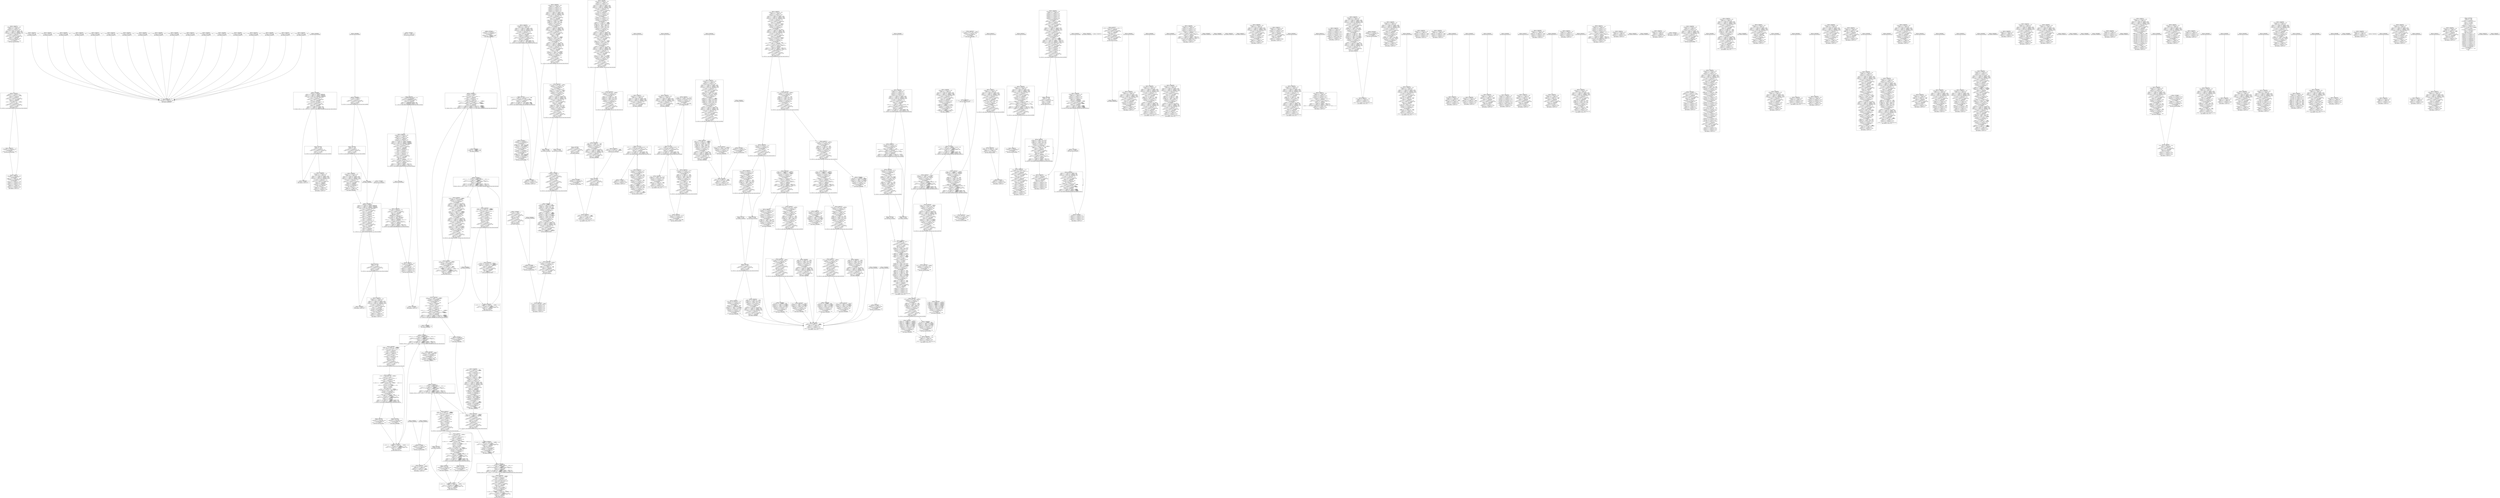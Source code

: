 digraph Program0x337660 {
basicBlock0x340ba0 [shape=box,label="Address: 0x804873c\n<1004:0..31> = (<1004:0..31> - 0x4)\n[<1004:0..31>] = <1005:0..31>\n<1005:0..31> = <1004:0..31>\n<1004:0..31> = (<1004:0..31> - 0x4)\n[<1004:0..31>] = <1001:0..31>\n<1024:0..0> = (<1004:0..31> (signed)< 0x4)\n<1024:1..1> = (<1004:0..31> (signed)<= 0x4)\n<1023:0..0> = (<1004:0..31> (unsigned)< 0x4)\n<1024:2..2> = (<1004:0..31> (unsigned)<= 0x4)\n<1004:0..31> = (<1004:0..31> - 0x4)\n<1023:2..2> = intrinsic(0)\n<1023:6..6> = (<1004:0..31> == 0x0)\n<1023:7..7> = (<1004:0..31> (signed)< 0x0)\n<1023:11..11> = intrinsic(0)\n<1023:4..4> = intrinsic(0)\n<1004:0..31> = (<1004:0..31> - 0x4)\n[<1004:0..31>] = 0x8048748\ncall 0x8048748\n<1004:0..31> = (<1004:0..31> + 0x4)\ngoto basic block 0x2295ad0\n"];
basicBlock0x340c00 [shape=box,label="Address: 0x8048759\n<1004:0..31> = (<1004:0..31> - 0x4)\n[<1004:0..31>] = 0x804875e\ncall 0x8048790\n<1004:0..31> = (<1004:0..31> + 0x4)\ngoto basic block 0x232eef0\n"];
basicBlock0x340c60 [shape=box,label="Address: 0x8048770\n<1004:0..31> = (<1004:0..31> - 0x4)\n[<1004:0..31>] = [0x804bc00]\ngoto address [0x804bc04]\n"];
basicBlock0x340cc0 [shape=box,label="Address: 0x80488df\n<1022:0..31> = [<1004:0..31>]\ngoto address <1022:0..31>\n"];
basicBlock0x340d20 [shape=box,label="Address: 0x80488e9\n<1004:0..31> = (<1004:0..31> - 0x4)\n[<1004:0..31>] = <1005:0..31>\n<1005:0..31> = <1004:0..31>\n<1024:0..0> = (<1004:0..31> (signed)< 0x18)\n<1024:1..1> = (<1004:0..31> (signed)<= 0x18)\n<1023:0..0> = (<1004:0..31> (unsigned)< 0x18)\n<1024:2..2> = (<1004:0..31> (unsigned)<= 0x18)\n<1004:0..31> = (<1004:0..31> - 0x18)\n<1023:2..2> = intrinsic(0)\n<1023:6..6> = (<1004:0..31> == 0x0)\n<1023:7..7> = (<1004:0..31> (signed)< 0x0)\n<1023:11..11> = intrinsic(0)\n<1023:4..4> = intrinsic(0)\n[<1004:0..31>] = 0x804bc58\n<1004:0..31> = (<1004:0..31> - 0x4)\n[<1004:0..31>] = 0x80488f8\ncall <1000:0..31>\n<1004:0..31> = (<1004:0..31> + 0x4)\n<1004:0..31> = <1005:0..31>\n<1005:0..31> = [<1004:0..31>]\n<1004:0..31> = (<1004:0..31> + 0x4)\n<1022:0..31> = [<1004:0..31>]\ngoto address <1022:0..31>\n"];
basicBlock0x340d80 [shape=box,label="Address: 0x8048918\n<1022:0..31> = [<1004:0..31>]\ngoto address <1022:0..31>\n"];
basicBlock0x340de0 [shape=box,label="Address: 0x8048922\n<1004:0..31> = (<1004:0..31> - 0x4)\n[<1004:0..31>] = <1005:0..31>\n<1005:0..31> = <1004:0..31>\n<1024:0..0> = (<1004:0..31> (signed)< 0x18)\n<1024:1..1> = (<1004:0..31> (signed)<= 0x18)\n<1023:0..0> = (<1004:0..31> (unsigned)< 0x18)\n<1024:2..2> = (<1004:0..31> (unsigned)<= 0x18)\n<1004:0..31> = (<1004:0..31> - 0x18)\n<1023:2..2> = intrinsic(0)\n<1023:6..6> = (<1004:0..31> == 0x0)\n<1023:7..7> = (<1004:0..31> (signed)< 0x0)\n<1023:11..11> = intrinsic(0)\n<1023:4..4> = intrinsic(0)\n[(<1004:0..31> + 0x4)] = <1000:0..31>\n[<1004:0..31>] = 0x804bc58\n<1004:0..31> = (<1004:0..31> - 0x4)\n[<1004:0..31>] = 0x8048935\ncall <1003:0..31>\n<1004:0..31> = (<1004:0..31> + 0x4)\n<1004:0..31> = <1005:0..31>\n<1005:0..31> = [<1004:0..31>]\n<1004:0..31> = (<1004:0..31> + 0x4)\n<1022:0..31> = [<1004:0..31>]\ngoto address <1022:0..31>\n"];
basicBlock0x340e40 [shape=box,label="Address: 0x8048949\n<1004:0..31> = (<1004:0..31> - 0x4)\n[<1004:0..31>] = <1005:0..31>\n<1005:0..31> = <1004:0..31>\n<1004:0..31> = (<1004:0..31> - 0x4)\n[<1004:0..31>] = <1001:0..31>\n<1001:0..31> = 0x804bb10\n<1004:0..31> = (<1004:0..31> - 0x4)\n[<1004:0..31>] = <1003:0..31>\n<1024:0..0> = (<1001:0..31> (signed)< 0x804bb0c)\n<1024:1..1> = (<1001:0..31> (signed)<= 0x804bb0c)\n<1023:0..0> = (<1001:0..31> (unsigned)< 0x804bb0c)\n<1024:2..2> = (<1001:0..31> (unsigned)<= 0x804bb0c)\n<1001:0..31> = (<1001:0..31> - 0x804bb0c)\n<1023:2..2> = intrinsic(0)\n<1023:6..6> = (<1001:0..31> == 0x0)\n<1023:7..7> = (<1001:0..31> (signed)< 0x0)\n<1023:11..11> = intrinsic(0)\n<1023:4..4> = intrinsic(0)\n<1000:0..31> = [0x804bc88]\n<1001:0..31> = (<1001:0..31> >> 0x2)\n<1023:0..0> = intrinsic(0)\n<1023:7..7> = intrinsic(1)\n<1023:6..6> = (<1001:0..31> == 0x0)\n<1023:2..2> = intrinsic(0)\n<1001:0..31> = (<1001:0..31> - 0x1)\n<1023:2..2> = intrinsic(0)\n<1023:6..6> = (<1001:0..31> == 0x0)\n<1023:7..7> = (<1001:0..31> (signed)< 0x0)\n<1023:11..11> = intrinsic(0)\n<1023:4..4> = intrinsic(0)\nkill(<1024:0..127>)\n<1023:0..0> = (<1000:0..31> (unsigned)< <1001:0..31>)\n<1023:2..2> = intrinsic(0)\n<1023:6..6> = (<1000:0..31> == <1001:0..31>)\n<1023:7..7> = (<1000:0..31> (signed)< <1001:0..31>)\n<1023:11..11> = intrinsic(0)\n<1023:4..4> = intrinsic(0)\n<1024:0..0> = (<1000:0..31> (signed)< <1001:0..31>)\n<1024:1..1> = (<1000:0..31> (signed)<= <1001:0..31>)\n<1024:2..2> = (<1000:0..31> (unsigned)<= <1001:0..31>)\nif ~<1023:0..0> goto address 0x804897e else goto basic block 0x340ea0\n"];
basicBlock0x340ea0 [shape=box,label="Address: 0x8048966\ngoto basic block 0x2295e90\n"];
basicBlock0x340f00 [shape=box,label="Address: 0x804897e\n<1004:0..31> = (<1004:0..31> - 0x4)\n[<1004:0..31>] = 0x8048983\ncall 0x80488d0\n<1004:0..31> = (<1004:0..31> + 0x4)\n[0x804bc84] = 0x1\n<1000:0..31> = [<1004:0..31>]\n<1004:0..31> = (<1004:0..31> + 0x4)\n<1001:0..31> = [<1004:0..31>]\n<1004:0..31> = (<1004:0..31> + 0x4)\n<1005:0..31> = [<1004:0..31>]\n<1004:0..31> = (<1004:0..31> + 0x4)\ngoto basic block 0x232efb0\n"];
basicBlock0x340f60 [shape=box,label="Address: 0x804899a\n<1000:0..31> = 0x0\n<1023:0..0> = 0x0\n<1023:2..2> = intrinsic(0)\n<1023:6..6> = (<1000:0..31> == 0x0)\n<1023:7..7> = (<1000:0..31> (signed)< 0x0)\n<1023:11..11> = 0x0\n<1023:4..4> = intrinsic(1)\nkill(<1024:0..127>)\nif <1023:6..6> goto address 0x80489b8 else goto basic block 0x340fc0\n"];
basicBlock0x340fc0 [shape=box,label="Address: 0x80489a3\n<1004:0..31> = (<1004:0..31> - 0x4)\n[<1004:0..31>] = <1005:0..31>\n<1005:0..31> = <1004:0..31>\n<1024:0..0> = (<1004:0..31> (signed)< 0x18)\n<1024:1..1> = (<1004:0..31> (signed)<= 0x18)\n<1023:0..0> = (<1004:0..31> (unsigned)< 0x18)\n<1024:2..2> = (<1004:0..31> (unsigned)<= 0x18)\n<1004:0..31> = (<1004:0..31> - 0x18)\n<1023:2..2> = intrinsic(0)\n<1023:6..6> = (<1004:0..31> == 0x0)\n<1023:7..7> = (<1004:0..31> (signed)< 0x0)\n<1023:11..11> = intrinsic(0)\n<1023:4..4> = intrinsic(0)\n[<1004:0..31>] = 0x804bb14\n<1004:0..31> = (<1004:0..31> - 0x4)\n[<1004:0..31>] = 0x80489b2\ncall <1000:0..31>\n<1004:0..31> = (<1004:0..31> + 0x4)\n<1004:0..31> = <1005:0..31>\n<1005:0..31> = [<1004:0..31>]\n<1004:0..31> = (<1004:0..31> + 0x4)\ngoto address 0x8048900\n"];
basicBlock0x341020 [shape=box,label="Address: 0x8048a72\n[<1004:0..31>] = 0x804bcfc\n<1004:0..31> = (<1004:0..31> - 0x4)\n[<1004:0..31>] = 0x8048a7e\ncall 0x8048d54\n<1004:0..31> = (<1004:0..31> + 0x4)\n[(<1005:0..31> + 0xfffffff0)] = 0x0\ngoto address 0x8048b32\n"];
basicBlock0x341080 [shape=box,label="Address: 0x8048aad\n<1000:0..31> = [(<1005:0..31> + 0xffffffec)]\n<1003:0..31> = [((<1000:0..31> * 0x4) + 0x804bca0)]\n<1000:0..31> = [(<1005:0..31> + 0xffffffd4)]\n<1000:0..31> = (<1000:0..31> + <1003:0..31>)\n<1023:0..0> = intrinsic(0)\n<1023:2..2> = intrinsic(0)\n<1023:6..6> = (<1000:0..31> == 0x0)\n<1023:7..7> = (<1000:0..31> (signed)< 0x0)\n<1023:11..11> = intrinsic(0)\n<1023:4..4> = intrinsic(0)\nkill(<1024:0..127>)\n[(<1005:0..31> + 0xffffffd4)] = <1000:0..31>\ngoto basic block 0x23379e0\n"];
basicBlock0x3410e0 [shape=box,label="Address: 0x8048acc\n<1000:0..31> = (<1005:0..31> + 0xffffffdc)\n[(<1004:0..31> + 0x4)] = 0x804bcfc\n[<1004:0..31>] = <1000:0..31>\n<1004:0..31> = (<1004:0..31> - 0x4)\n[<1004:0..31>] = 0x8048adf\ncall 0x8048d92\n<1004:0..31> = (<1004:0..31> + 0x4)\n<1024:0..0> = (<1004:0..31> (signed)< 0x4)\n<1024:1..1> = (<1004:0..31> (signed)<= 0x4)\n<1023:0..0> = (<1004:0..31> (unsigned)< 0x4)\n<1024:2..2> = (<1004:0..31> (unsigned)<= 0x4)\n<1004:0..31> = (<1004:0..31> - 0x4)\n<1023:2..2> = intrinsic(0)\n<1023:6..6> = (<1004:0..31> == 0x0)\n<1023:7..7> = (<1004:0..31> (signed)< 0x0)\n<1023:11..11> = intrinsic(0)\n<1023:4..4> = intrinsic(0)\n<1000:0..31> = (<1005:0..31> + 0xffffffe0)\n<1003:0..31> = (<1005:0..31> + 0xffffffd4)\n[(<1004:0..31> + 0x8)] = <1003:0..31>\n[(<1004:0..31> + 0x4)] = 0x804bcfc\n[<1004:0..31>] = <1000:0..31>\n<1004:0..31> = (<1004:0..31> - 0x4)\n[<1004:0..31>] = 0x8048afc\ncall 0x8048d68\n<1004:0..31> = (<1004:0..31> + 0x4)\n<1024:0..0> = (<1004:0..31> (signed)< 0x4)\n<1024:1..1> = (<1004:0..31> (signed)<= 0x4)\n<1023:0..0> = (<1004:0..31> (unsigned)< 0x4)\n<1024:2..2> = (<1004:0..31> (unsigned)<= 0x4)\n<1004:0..31> = (<1004:0..31> - 0x4)\n<1023:2..2> = intrinsic(0)\n<1023:6..6> = (<1004:0..31> == 0x0)\n<1023:7..7> = (<1004:0..31> (signed)< 0x0)\n<1023:11..11> = intrinsic(0)\n<1023:4..4> = intrinsic(0)\n<1000:0..31> = (<1005:0..31> + 0xffffffdc)\n[(<1004:0..31> + 0x4)] = <1000:0..31>\n<1000:0..31> = (<1005:0..31> + 0xffffffe0)\n[<1004:0..31>] = <1000:0..31>\n<1004:0..31> = (<1004:0..31> - 0x4)\n[<1004:0..31>] = 0x8048b11\ncall 0x8048db4\n<1004:0..31> = (<1004:0..31> + 0x4)\n<1023:0..0> = 0x0\n<1023:2..2> = intrinsic(0)\n<1023:6..6> = (<1000:0..7> == 0x0)\n<1023:7..7> = (<1000:0..7> (signed)< 0x0)\n<1023:11..11> = 0x0\n<1023:4..4> = intrinsic(1)\nkill(<1024:0..127>)\nif <1023:6..6> goto address 0x8048b17 else goto basic block 0x341140\n"];
basicBlock0x341140 [shape=box,label="Address: 0x8048b15\ngoto address 0x8048b4b\n"];
basicBlock0x3411a0 [shape=box,label="Address: 0x8048b4b\n<1000:0..31> = [(<1005:0..31> + 0xfffffff4)]\n[(<1004:0..31> + 0x4)] = <1000:0..31>\n[<1004:0..31>] = 0x8049ded\n<1004:0..31> = (<1004:0..31> - 0x4)\n[<1004:0..31>] = 0x8048b5e\ncall 0x8048820\n<1004:0..31> = (<1004:0..31> + 0x4)\n<1000:0..31> = [0x804bcf8]\n<1003:0..31> = 0x1\n<1002:0..7> = <1000:0..7>\n<1003:0..31> = (<1003:0..31> << <1002:0..7>)\n<1023:0..0> = intrinsic(0)\n<1023:7..7> = intrinsic(1)\n<1023:6..6> = (<1003:0..31> == 0x0)\n<1023:2..2> = intrinsic(0)\n<1000:0..31> = <1003:0..31>\n<1023:0..0> = (<1000:0..31> (unsigned)< [(<1005:0..31> + 0xfffffff0)])\n<1023:2..2> = intrinsic(0)\n<1023:6..6> = (<1000:0..31> == [(<1005:0..31> + 0xfffffff0)])\n<1023:7..7> = (<1000:0..31> (signed)< [(<1005:0..31> + 0xfffffff0)])\n<1023:11..11> = intrinsic(0)\n<1023:4..4> = intrinsic(0)\n<1024:0..0> = (<1000:0..31> (signed)< [(<1005:0..31> + 0xfffffff0)])\n<1024:1..1> = (<1000:0..31> (signed)<= [(<1005:0..31> + 0xfffffff0)])\n<1024:2..2> = (<1000:0..31> (unsigned)<= [(<1005:0..31> + 0xfffffff0)])\nif ~<1023:6..6> goto address 0x8048b84 else goto basic block 0x341200\n"];
basicBlock0x341200 [shape=box,label="Address: 0x8048b73\n[<1004:0..31>] = 0x8049df8\n<1004:0..31> = (<1004:0..31> - 0x4)\n[<1004:0..31>] = 0x8048b7f\ncall 0x8048850\n<1004:0..31> = (<1004:0..31> + 0x4)\ngoto address 0x8048c84\n"];
basicBlock0x341260 [shape=box,label="Address: 0x8048ba0\n<1000:0..31> = [(<1005:0..31> + 0xffffffe8)]\n<1003:0..31> = 0x1\n<1002:0..7> = <1000:0..7>\n<1003:0..31> = (<1003:0..31> << <1002:0..7>)\n<1023:0..0> = intrinsic(0)\n<1023:7..7> = intrinsic(1)\n<1023:6..6> = (<1003:0..31> == 0x0)\n<1023:2..2> = intrinsic(0)\n<1000:0..31> = <1003:0..31>\n[(<1005:0..31> + 0xfffffff0)] = ([(<1005:0..31> + 0xfffffff0)] ^ <1000:0..31>)\n<1023:0..0> = 0x0\n<1023:2..2> = intrinsic(0)\n<1023:6..6> = ([(<1005:0..31> + 0xfffffff0)] == 0x0)\n<1023:7..7> = intrinsic(0)\n<1023:11..11> = 0x0\n<1023:4..4> = intrinsic(1)\nkill(<1024:0..127>)\n<1000:0..31> = [(<1005:0..31> + 0xffffffe8)]\n<1000:0..31> = [((<1000:0..31> * 0x4) + 0x804bca0)]\n[(<1004:0..31> + 0x4)] = <1000:0..31>\n[<1004:0..31>] = 0x8049dea\n<1004:0..31> = (<1004:0..31> - 0x4)\n[<1004:0..31>] = 0x8048bcb\ncall 0x8048820\n<1004:0..31> = (<1004:0..31> + 0x4)\n<1023:0..0> = ([(<1005:0..31> + 0xfffffff0)] (unsigned)< 0x0)\n<1023:2..2> = intrinsic(0)\n<1023:6..6> = ([(<1005:0..31> + 0xfffffff0)] == 0x0)\n<1023:7..7> = ([(<1005:0..31> + 0xfffffff0)] (signed)< 0x0)\n<1023:11..11> = intrinsic(0)\n<1023:4..4> = intrinsic(0)\n<1024:0..0> = ([(<1005:0..31> + 0xfffffff0)] (signed)< 0x0)\n<1024:1..1> = ([(<1005:0..31> + 0xfffffff0)] (signed)<= 0x0)\n<1024:2..2> = ([(<1005:0..31> + 0xfffffff0)] (unsigned)<= 0x0)\nif <1023:6..6> goto address 0x8048bdf else goto basic block 0x3412c0\n"];
basicBlock0x3412c0 [shape=box,label="Address: 0x8048bd1\n[<1004:0..31>] = 0x20\n<1004:0..31> = (<1004:0..31> - 0x4)\n[<1004:0..31>] = 0x8048bdd\ncall 0x80487b0\n<1004:0..31> = (<1004:0..31> + 0x4)\ngoto address 0x8048beb\n"];
basicBlock0x341320 [shape=box,label="Address: 0x8048bf8\n<1000:0..31> = (<1005:0..31> + 0xffffffd4)\n[(<1004:0..31> + 0x4)] = <1000:0..31>\n[<1004:0..31>] = 0x804bcfc\n<1004:0..31> = (<1004:0..31> - 0x4)\n[<1004:0..31>] = 0x8048c0b\ncall 0x8048dc8\n<1004:0..31> = (<1004:0..31> + 0x4)\n<1000:0..31> = [<1000:0..31>]\n[(<1005:0..31> + 0xfffffff0)] = <1000:0..31>\n[(<1005:0..31> + 0xffffffe4)] = 0x0\ngoto address 0x8048c7a\n"];
basicBlock0x341380 [shape=box,label="Address: 0x8048c2c\n<1000:0..31> = [(<1005:0..31> + 0xffffffe4)]\n<1003:0..31> = 0x1\n<1002:0..7> = <1000:0..7>\n<1003:0..31> = (<1003:0..31> << <1002:0..7>)\n<1023:0..0> = intrinsic(0)\n<1023:7..7> = intrinsic(1)\n<1023:6..6> = (<1003:0..31> == 0x0)\n<1023:2..2> = intrinsic(0)\n<1000:0..31> = <1003:0..31>\n[(<1005:0..31> + 0xfffffff0)] = ([(<1005:0..31> + 0xfffffff0)] ^ <1000:0..31>)\n<1023:0..0> = 0x0\n<1023:2..2> = intrinsic(0)\n<1023:6..6> = ([(<1005:0..31> + 0xfffffff0)] == 0x0)\n<1023:7..7> = intrinsic(0)\n<1023:11..11> = 0x0\n<1023:4..4> = intrinsic(1)\nkill(<1024:0..127>)\n<1000:0..31> = [(<1005:0..31> + 0xffffffe4)]\n<1000:0..31> = [((<1000:0..31> * 0x4) + 0x804bca0)]\n[(<1004:0..31> + 0x4)] = <1000:0..31>\n[<1004:0..31>] = 0x8049dea\n<1004:0..31> = (<1004:0..31> - 0x4)\n[<1004:0..31>] = 0x8048c57\ncall 0x8048820\n<1004:0..31> = (<1004:0..31> + 0x4)\n<1023:0..0> = ([(<1005:0..31> + 0xfffffff0)] (unsigned)< 0x0)\n<1023:2..2> = intrinsic(0)\n<1023:6..6> = ([(<1005:0..31> + 0xfffffff0)] == 0x0)\n<1023:7..7> = ([(<1005:0..31> + 0xfffffff0)] (signed)< 0x0)\n<1023:11..11> = intrinsic(0)\n<1023:4..4> = intrinsic(0)\n<1024:0..0> = ([(<1005:0..31> + 0xfffffff0)] (signed)< 0x0)\n<1024:1..1> = ([(<1005:0..31> + 0xfffffff0)] (signed)<= 0x0)\n<1024:2..2> = ([(<1005:0..31> + 0xfffffff0)] (unsigned)<= 0x0)\nif <1023:6..6> goto address 0x8048c6b else goto basic block 0x3413e0\n"];
basicBlock0x3413e0 [shape=box,label="Address: 0x8048c5d\n[<1004:0..31>] = 0x20\n<1004:0..31> = (<1004:0..31> - 0x4)\n[<1004:0..31>] = 0x8048c69\ncall 0x80487b0\n<1004:0..31> = (<1004:0..31> + 0x4)\ngoto address 0x8048c77\n"];
basicBlock0x341440 [shape=box,label="Address: 0x8048c84\n<1000:0..31> = [(<1005:0..31> + 0xffffffd8)]\n<1003:0..31> = (<1000:0..31> + 0xffffffff)\n[(<1005:0..31> + 0xffffffd8)] = <1003:0..31>\n<1023:0..0> = 0x0\n<1023:2..2> = intrinsic(0)\n<1023:6..6> = (<1000:0..31> == 0x0)\n<1023:7..7> = (<1000:0..31> (signed)< 0x0)\n<1023:11..11> = 0x0\n<1023:4..4> = intrinsic(1)\nkill(<1024:0..127>)\n<1000:0..7> = zero_extend ~<1023:6..6>\n<1023:0..0> = 0x0\n<1023:2..2> = intrinsic(0)\n<1023:6..6> = (<1000:0..7> == 0x0)\n<1023:7..7> = (<1000:0..7> (signed)< 0x0)\n<1023:11..11> = 0x0\n<1023:4..4> = intrinsic(1)\nkill(<1024:0..127>)\nif ~<1023:6..6> goto address 0x8048a2a else goto basic block 0x3414a0\n"];
basicBlock0x3414a0 [shape=box,label="Address: 0x8048c9a\n<1000:0..31> = 0x0\ngoto address 0x8048cad\n"];
basicBlock0x341500 [shape=box,label="Address: 0x8048cc1\n<1023:0..0> = ([(<1005:0..31> + 0xc)] (unsigned)< 0xffff)\n<1023:2..2> = intrinsic(0)\n<1023:6..6> = ([(<1005:0..31> + 0xc)] == 0xffff)\n<1023:7..7> = ([(<1005:0..31> + 0xc)] (signed)< 0xffff)\n<1023:11..11> = intrinsic(0)\n<1023:4..4> = intrinsic(0)\n<1024:0..0> = ([(<1005:0..31> + 0xc)] (signed)< 0xffff)\n<1024:1..1> = ([(<1005:0..31> + 0xc)] (signed)<= 0xffff)\n<1024:2..2> = ([(<1005:0..31> + 0xc)] (unsigned)<= 0xffff)\nif ~<1023:6..6> goto address 0x8048d1a else goto basic block 0x341560\n"];
basicBlock0x341560 [shape=box,label="Address: 0x8048cca\n[<1004:0..31>] = 0x804bd14\n<1004:0..31> = (<1004:0..31> - 0x4)\n[<1004:0..31>] = 0x8048cd6\ncall 0x80487c0\n<1004:0..31> = (<1004:0..31> + 0x4)\n[(<1004:0..31> + 0x8)] = 0x804bc54\n[(<1004:0..31> + 0x4)] = 0x804bd14\n[<1004:0..31>] = 0x80487f0\n<1004:0..31> = (<1004:0..31> - 0x4)\n[<1004:0..31>] = 0x8048cf2\ncall 0x8048780\n<1004:0..31> = (<1004:0..31> + 0x4)\n[<1004:0..31>] = 0x804bcfc\n<1004:0..31> = (<1004:0..31> - 0x4)\n[<1004:0..31>] = 0x8048cfe\ncall 0x8048d40\n<1004:0..31> = (<1004:0..31> + 0x4)\n[(<1004:0..31> + 0x8)] = 0x804bc54\n[(<1004:0..31> + 0x4)] = 0x804bcfc\n[<1004:0..31>] = 0x8049cf0\n<1004:0..31> = (<1004:0..31> - 0x4)\n[<1004:0..31>] = 0x8048d1a\ncall 0x8048780\n<1004:0..31> = (<1004:0..31> + 0x4)\ngoto basic block 0x232d8f0\n"];
basicBlock0x3415c0 [shape=box,label="Address: 0x8048e21\n<1000:0..31> = (<1005:0..31> + 0xffffffd0)\n[<1004:0..31>] = <1000:0..31>\n<1004:0..31> = (<1004:0..31> - 0x4)\n[<1004:0..31>] = 0x8048e2c\ncall 0x8049110\n<1004:0..31> = (<1004:0..31> + 0x4)\n<1007:0..31> = <1000:0..31>\n<1000:0..31> = (<1005:0..31> + 0xffffffc7)\n<1003:0..31> = [(<1005:0..31> + 0x8)]\n[(<1004:0..31> + 0x4)] = <1003:0..31>\n[<1004:0..31>] = <1000:0..31>\n<1004:0..31> = (<1004:0..31> - 0x4)\n[<1004:0..31>] = 0x8048e40\ncall 0x80490ee\n<1004:0..31> = (<1004:0..31> + 0x4)\n<1024:0..0> = (<1004:0..31> (signed)< 0x4)\n<1024:1..1> = (<1004:0..31> (signed)<= 0x4)\n<1023:0..0> = (<1004:0..31> (unsigned)< 0x4)\n<1024:2..2> = (<1004:0..31> (unsigned)<= 0x4)\n<1004:0..31> = (<1004:0..31> - 0x4)\n<1023:2..2> = intrinsic(0)\n<1023:6..6> = (<1004:0..31> == 0x0)\n<1023:7..7> = (<1004:0..31> (signed)< 0x0)\n<1023:11..11> = intrinsic(0)\n<1023:4..4> = intrinsic(0)\n<1006:0..31> = 0x1\n[(<1004:0..31> + 0x8)] = <1007:0..31>\n<1000:0..31> = [(<1005:0..31> + 0xc)]\n[(<1004:0..31> + 0x4)] = <1000:0..31>\n<1000:0..31> = (<1005:0..31> + 0xffffffdb)\n[<1004:0..31>] = <1000:0..31>\n<1004:0..31> = (<1004:0..31> - 0x4)\n[<1004:0..31>] = 0x8048e5e\ncall 0x804911e\n<1004:0..31> = (<1004:0..31> + 0x4)\n<1023:0..0> = 0x0\n<1023:2..2> = intrinsic(0)\n<1023:6..6> = (<1000:0..7> == 0x0)\n<1023:7..7> = (<1000:0..7> (signed)< 0x0)\n<1023:11..11> = 0x0\n<1023:4..4> = intrinsic(1)\nkill(<1024:0..127>)\nif <1023:6..6> goto address 0x8048e66 else goto basic block 0x341620\n"];
basicBlock0x341620 [shape=box,label="Address: 0x8048e62\n<1000:0..7> = 0x1\ngoto address 0x8048e68\n"];
basicBlock0x341680 [shape=box,label="Address: 0x8048e72\n[(<1005:0..31> + 0xffffffe4)] = 0x0\n<1000:0..31> = (<1005:0..31> + 0xffffffe4)\n[(<1004:0..31> + 0x8)] = <1000:0..31>\n<1000:0..31> = [(<1005:0..31> + 0xc)]\n[(<1004:0..31> + 0x4)] = <1000:0..31>\n<1000:0..31> = (<1005:0..31> + 0xffffffdc)\n[<1004:0..31>] = <1000:0..31>\n<1004:0..31> = (<1004:0..31> - 0x4)\n[<1004:0..31>] = 0x8048e92\ncall 0x8049146\n<1004:0..31> = (<1004:0..31> + 0x4)\n<1000:0..31> = (<1005:0..31> + 0xffffffc0)\n<1003:0..31> = (<1005:0..31> + 0xffffffdc)\n[(<1004:0..31> + 0xc)] = <1003:0..31>\n<1003:0..31> = [(<1005:0..31> + 0xffffffd0)]\n[(<1004:0..31> + 0x8)] = <1003:0..31>\n<1003:0..31> = [(<1005:0..31> + 0x8)]\n[(<1004:0..31> + 0x4)] = <1003:0..31>\n[<1004:0..31>] = <1000:0..31>\n<1004:0..31> = (<1004:0..31> - 0x4)\n[<1004:0..31>] = 0x8048eb2\ncall 0x8049160\n<1004:0..31> = (<1004:0..31> + 0x4)\n<1024:0..0> = (<1004:0..31> (signed)< 0x4)\n<1024:1..1> = (<1004:0..31> (signed)<= 0x4)\n<1023:0..0> = (<1004:0..31> (unsigned)< 0x4)\n<1024:2..2> = (<1004:0..31> (unsigned)<= 0x4)\n<1004:0..31> = (<1004:0..31> - 0x4)\n<1023:2..2> = intrinsic(0)\n<1023:6..6> = (<1004:0..31> == 0x0)\n<1023:7..7> = (<1004:0..31> (signed)< 0x0)\n<1023:11..11> = intrinsic(0)\n<1023:4..4> = intrinsic(0)\n<1000:0..31> = [(<1005:0..31> + 0xffffffc0)]\n[(<1005:0..31> + 0xffffffd0)] = <1000:0..31>\ngoto basic block 0x2338220\n"];
basicBlock0x3416e0 [shape=box,label="Address: 0x8049042\n<1000:0..31> = [(<1005:0..31> + 0xfffffff0)]\n[<1004:0..31>] = <1000:0..31>\n<1004:0..31> = (<1004:0..31> - 0x4)\n[<1004:0..31>] = 0x804904d\ncall 0x804930f\n<1004:0..31> = (<1004:0..31> + 0x4)\n<1003:0..31> = [(<1005:0..31> + 0xc)]\n[(<1004:0..31> + 0x8)] = <1000:0..31>\n<1000:0..31> = [(<1005:0..31> + 0x10)]\n[(<1004:0..31> + 0x4)] = <1000:0..31>\n[<1004:0..31>] = <1003:0..31>\n<1004:0..31> = (<1004:0..31> - 0x4)\n[<1004:0..31>] = 0x8049063\ncall 0x804911e\n<1004:0..31> = (<1004:0..31> + 0x4)\n<1023:0..0> = 0x0\n<1023:2..2> = intrinsic(0)\n<1023:6..6> = (<1000:0..7> == 0x0)\n<1023:7..7> = (<1000:0..7> (signed)< 0x0)\n<1023:11..11> = 0x0\n<1023:4..4> = intrinsic(1)\nkill(<1024:0..127>)\nif <1023:6..6> goto address 0x804907e else goto basic block 0x341740\n"];
basicBlock0x341740 [shape=box,label="Address: 0x8049067\n<1000:0..31> = [(<1005:0..31> + 0x8)]\n<1003:0..31> = [(<1005:0..31> + 0xc)]\n[(<1004:0..31> + 0x4)] = <1003:0..31>\n[<1004:0..31>] = <1000:0..31>\n<1004:0..31> = (<1004:0..31> - 0x4)\n[<1004:0..31>] = 0x8049079\ncall 0x80490a2\n<1004:0..31> = (<1004:0..31> + 0x4)\n<1024:0..0> = (<1004:0..31> (signed)< 0x4)\n<1024:1..1> = (<1004:0..31> (signed)<= 0x4)\n<1023:0..0> = (<1004:0..31> (unsigned)< 0x4)\n<1024:2..2> = (<1004:0..31> (unsigned)<= 0x4)\n<1004:0..31> = (<1004:0..31> - 0x4)\n<1023:2..2> = intrinsic(0)\n<1023:6..6> = (<1004:0..31> == 0x0)\n<1023:7..7> = (<1004:0..31> (signed)< 0x0)\n<1023:11..11> = intrinsic(0)\n<1023:4..4> = intrinsic(0)\ngoto address 0x8049086\n"];
basicBlock0x3417a0 [shape=box,label="Address: 0x804925e\n<1004:0..31> = <1005:0..31>\n<1005:0..31> = [<1004:0..31>]\n<1004:0..31> = (<1004:0..31> + 0x4)\n<1022:0..31> = [<1004:0..31>]\ngoto address <1022:0..31>\n"];
basicBlock0x341800 [shape=box,label="Address: 0x80492cc\n<1000:0..31> = [(<1005:0..31> + 0x10)]\n[(<1005:0..31> + 0x14)] = <1000:0..31>\n<1000:0..31> = [(<1005:0..31> + 0x10)]\n[<1004:0..31>] = <1000:0..31>\n<1004:0..31> = (<1004:0..31> - 0x4)\n[<1004:0..31>] = 0x80492dd\ncall 0x8049494\n<1004:0..31> = (<1004:0..31> + 0x4)\n[(<1005:0..31> + 0x10)] = <1000:0..31>\ngoto address 0x80492f0\n"];
basicBlock0x341860 [shape=box,label="Address: 0x80492f6\n<1000:0..31> = [(<1005:0..31> + 0x14)]\n[(<1004:0..31> + 0x4)] = <1000:0..31>\n<1000:0..31> = [(<1005:0..31> + 0x8)]\n[<1004:0..31>] = <1000:0..31>\n<1004:0..31> = (<1004:0..31> - 0x4)\n[<1004:0..31>] = 0x8049308\ncall 0x8049332\n<1004:0..31> = (<1004:0..31> + 0x4)\n<1000:0..31> = [(<1005:0..31> + 0x8)]\n<1004:0..31> = <1005:0..31>\n<1005:0..31> = [<1004:0..31>]\n<1004:0..31> = (<1004:0..31> + 0x4)\n<1022:0..31> = [<1004:0..31>]\n<1004:0..31> = (<1004:0..31> + zero_extend 0x4)\ngoto address <1022:0..31>\n"];
basicBlock0x22950b0 [shape=box,label="Address: 0x80493ea\n<1002:0..31> = [(<1005:0..31> + 0xfffffff0)]\n<1003:0..31> = [(<1005:0..31> + 0xffffffec)]\n<1000:0..31> = [(<1005:0..31> + 0x8)]\n<1001:0..31> = [(<1005:0..31> + 0x14)]\n[(<1004:0..31> + 0x10)] = <1001:0..31>\n[(<1004:0..31> + 0xc)] = <1002:0..31>\n[(<1004:0..31> + 0x8)] = <1003:0..31>\n<1003:0..31> = [(<1005:0..31> + 0xc)]\n[(<1004:0..31> + 0x4)] = <1003:0..31>\n[<1004:0..31>] = <1000:0..31>\n<1004:0..31> = (<1004:0..31> - 0x4)\n[<1004:0..31>] = 0x8049411\ncall 0x804986a\n<1004:0..31> = (<1004:0..31> + 0x4)\n<1024:0..0> = (<1004:0..31> (signed)< 0x4)\n<1024:1..1> = (<1004:0..31> (signed)<= 0x4)\n<1023:0..0> = (<1004:0..31> (unsigned)< 0x4)\n<1024:2..2> = (<1004:0..31> (unsigned)<= 0x4)\n<1004:0..31> = (<1004:0..31> - 0x4)\n<1023:2..2> = intrinsic(0)\n<1023:6..6> = (<1004:0..31> == 0x0)\n<1023:7..7> = (<1004:0..31> (signed)< 0x0)\n<1023:11..11> = intrinsic(0)\n<1023:4..4> = intrinsic(0)\ngoto address 0x8049434\n"];
basicBlock0x2295110 [shape=box,label="Address: 0x8049569\n<1000:0..31> = [(<1005:0..31> + 0xc)]\n[<1004:0..31>] = <1000:0..31>\n<1004:0..31> = (<1004:0..31> - 0x4)\n[<1004:0..31>] = 0x8049574\ncall 0x80499d8\n<1004:0..31> = (<1004:0..31> + 0x4)\n<1023:0..0> = 0x0\n<1023:2..2> = intrinsic(0)\n<1023:6..6> = (<1000:0..31> == 0x0)\n<1023:7..7> = (<1000:0..31> (signed)< 0x0)\n<1023:11..11> = 0x0\n<1023:4..4> = intrinsic(1)\nkill(<1024:0..127>)\nif <1023:6..6> goto address 0x80495ab else goto basic block 0x2295170\n"];
basicBlock0x2295170 [shape=box,label="Address: 0x8049578\n<1000:0..31> = [(<1005:0..31> + 0xc)]\n[<1004:0..31>] = <1000:0..31>\n<1004:0..31> = (<1004:0..31> - 0x4)\n[<1004:0..31>] = 0x8049583\ncall 0x8049290\n<1004:0..31> = (<1004:0..31> + 0x4)\n<1000:0..31> = [<1000:0..31>]\n[<1004:0..31>] = <1000:0..31>\n<1004:0..31> = (<1004:0..31> - 0x4)\n[<1004:0..31>] = 0x804958d\ncall 0x804930f\n<1004:0..31> = (<1004:0..31> + 0x4)\n<1003:0..31> = [(<1005:0..31> + 0xc)]\n<1002:0..31> = [(<1005:0..31> + 0x14)]\n[(<1004:0..31> + 0x8)] = <1002:0..31>\n[(<1004:0..31> + 0x4)] = <1000:0..31>\n[<1004:0..31>] = <1003:0..31>\n<1004:0..31> = (<1004:0..31> - 0x4)\n[<1004:0..31>] = 0x80495a3\ncall 0x804911e\n<1004:0..31> = (<1004:0..31> + 0x4)\n<1023:0..0> = 0x0\n<1023:2..2> = intrinsic(0)\n<1023:6..6> = (<1000:0..7> == 0x0)\n<1023:7..7> = (<1000:0..7> (signed)< 0x0)\n<1023:11..11> = 0x0\n<1023:4..4> = intrinsic(1)\nkill(<1024:0..127>)\nif <1023:6..6> goto address 0x80495ab else goto basic block 0x22951d0\n"];
basicBlock0x22951d0 [shape=box,label="Address: 0x80495a7\n<1000:0..7> = 0x1\ngoto address 0x80495ad\n"];
basicBlock0x2295230 [shape=box,label="Address: 0x80495b1\n<1000:0..31> = [(<1005:0..31> + 0xc)]\n[<1004:0..31>] = <1000:0..31>\n<1004:0..31> = (<1004:0..31> - 0x4)\n[<1004:0..31>] = 0x80495bc\ncall 0x8049290\n<1004:0..31> = (<1004:0..31> + 0x4)\n[(<1005:0..31> + 0xffffffe4)] = 0x0\n[(<1004:0..31> + 0x8)] = <1000:0..31>\n<1000:0..31> = (<1005:0..31> + 0xffffffe4)\n[(<1004:0..31> + 0x4)] = <1000:0..31>\n<1000:0..31> = [(<1005:0..31> + 0x8)]\n[<1004:0..31>] = <1000:0..31>\n<1004:0..31> = (<1004:0..31> - 0x4)\n[<1004:0..31>] = 0x80495d9\ncall 0x80499e4\n<1004:0..31> = (<1004:0..31> + 0x4)\ngoto address 0x804985f\n"];
basicBlock0x2295290 [shape=box,label="Address: 0x8049628\n<1000:0..31> = [(<1005:0..31> + 0xffffffe0)]\n[(<1005:0..31> + 0xffffffdc)] = <1000:0..31>\n<1001:0..31> = [(<1005:0..31> + 0xffffffe0)]\n<1000:0..31> = [(<1005:0..31> + 0xc)]\n[<1004:0..31>] = <1000:0..31>\n<1004:0..31> = (<1004:0..31> - 0x4)\n[<1004:0..31>] = 0x804963c\ncall 0x8049278\n<1004:0..31> = (<1004:0..31> + 0x4)\n<1000:0..31> = [<1000:0..31>]\n<1023:0..0> = (<1001:0..31> (unsigned)< <1000:0..31>)\n<1023:2..2> = intrinsic(0)\n<1023:6..6> = (<1001:0..31> == <1000:0..31>)\n<1023:7..7> = (<1001:0..31> (signed)< <1000:0..31>)\n<1023:11..11> = intrinsic(0)\n<1023:4..4> = intrinsic(0)\n<1024:0..0> = (<1001:0..31> (signed)< <1000:0..31>)\n<1024:1..1> = (<1001:0..31> (signed)<= <1000:0..31>)\n<1024:2..2> = (<1001:0..31> (unsigned)<= <1000:0..31>)\n<1000:0..7> = zero_extend <1023:6..6>\n<1023:0..0> = 0x0\n<1023:2..2> = intrinsic(0)\n<1023:6..6> = (<1000:0..7> == 0x0)\n<1023:7..7> = (<1000:0..7> (signed)< 0x0)\n<1023:11..11> = 0x0\n<1023:4..4> = intrinsic(1)\nkill(<1024:0..127>)\nif <1023:6..6> goto address 0x8049677 else goto basic block 0x22952f0\n"];
basicBlock0x22952f0 [shape=box,label="Address: 0x8049647\n<1000:0..31> = [(<1005:0..31> + 0xc)]\n[<1004:0..31>] = <1000:0..31>\n<1004:0..31> = (<1004:0..31> - 0x4)\n[<1004:0..31>] = 0x8049652\ncall 0x8049278\n<1004:0..31> = (<1004:0..31> + 0x4)\n<1001:0..31> = <1000:0..31>\n<1000:0..31> = [(<1005:0..31> + 0xc)]\n[<1004:0..31>] = <1000:0..31>\n<1004:0..31> = (<1004:0..31> - 0x4)\n[<1004:0..31>] = 0x804965f\ncall 0x8049278\n<1004:0..31> = (<1004:0..31> + 0x4)\n[(<1004:0..31> + 0x8)] = <1001:0..31>\n[(<1004:0..31> + 0x4)] = <1000:0..31>\n<1000:0..31> = [(<1005:0..31> + 0x8)]\n[<1004:0..31>] = <1000:0..31>\n<1004:0..31> = (<1004:0..31> - 0x4)\n[<1004:0..31>] = 0x8049672\ncall 0x80499e4\n<1004:0..31> = (<1004:0..31> + 0x4)\ngoto address 0x804985f\n"];
basicBlock0x2295350 [shape=box,label="Address: 0x80496a6\n<1000:0..31> = [(<1005:0..31> + 0xffffffdc)]\n[<1004:0..31>] = <1000:0..31>\n<1004:0..31> = (<1004:0..31> - 0x4)\n[<1004:0..31>] = 0x80496b1\ncall 0x8049489\n<1004:0..31> = (<1004:0..31> + 0x4)\n<1023:0..0> = 0x0\n<1023:2..2> = intrinsic(0)\n<1023:6..6> = (<1000:0..31> == 0x0)\n<1023:7..7> = (<1000:0..31> (signed)< 0x0)\n<1023:11..11> = 0x0\n<1023:4..4> = intrinsic(1)\nkill(<1024:0..127>)\n<1000:0..7> = zero_extend <1023:6..6>\n<1023:0..0> = 0x0\n<1023:2..2> = intrinsic(0)\n<1023:6..6> = (<1000:0..7> == 0x0)\n<1023:7..7> = (<1000:0..7> (signed)< 0x0)\n<1023:11..11> = 0x0\n<1023:4..4> = intrinsic(1)\nkill(<1024:0..127>)\nif <1023:6..6> goto address 0x80496df else goto basic block 0x22953b0\n"];
basicBlock0x22953b0 [shape=box,label="Address: 0x80496ba\n[(<1005:0..31> + 0xffffffe8)] = 0x0\n<1000:0..31> = (<1005:0..31> + 0xffffffdc)\n[(<1004:0..31> + 0x8)] = <1000:0..31>\n<1000:0..31> = (<1005:0..31> + 0xffffffe8)\n[(<1004:0..31> + 0x4)] = <1000:0..31>\n<1000:0..31> = [(<1005:0..31> + 0x8)]\n[<1004:0..31>] = <1000:0..31>\n<1004:0..31> = (<1004:0..31> - 0x4)\n[<1004:0..31>] = 0x80496da\ncall 0x80499e4\n<1004:0..31> = (<1004:0..31> + 0x4)\ngoto address 0x804985f\n"];
basicBlock0x2295410 [shape=box,label="Address: 0x8049747\n<1000:0..31> = [(<1005:0..31> + 0xffffffe0)]\n[(<1005:0..31> + 0xffffffd8)] = <1000:0..31>\n<1001:0..31> = [(<1005:0..31> + 0xffffffe0)]\n<1000:0..31> = [(<1005:0..31> + 0xc)]\n[<1004:0..31>] = <1000:0..31>\n<1004:0..31> = (<1004:0..31> - 0x4)\n[<1004:0..31>] = 0x804975b\ncall 0x8049290\n<1004:0..31> = (<1004:0..31> + 0x4)\n<1000:0..31> = [<1000:0..31>]\n<1023:0..0> = (<1001:0..31> (unsigned)< <1000:0..31>)\n<1023:2..2> = intrinsic(0)\n<1023:6..6> = (<1001:0..31> == <1000:0..31>)\n<1023:7..7> = (<1001:0..31> (signed)< <1000:0..31>)\n<1023:11..11> = intrinsic(0)\n<1023:4..4> = intrinsic(0)\n<1024:0..0> = (<1001:0..31> (signed)< <1000:0..31>)\n<1024:1..1> = (<1001:0..31> (signed)<= <1000:0..31>)\n<1024:2..2> = (<1001:0..31> (unsigned)<= <1000:0..31>)\n<1000:0..7> = zero_extend <1023:6..6>\n<1023:0..0> = 0x0\n<1023:2..2> = intrinsic(0)\n<1023:6..6> = (<1000:0..7> == 0x0)\n<1023:7..7> = (<1000:0..7> (signed)< 0x0)\n<1023:11..11> = 0x0\n<1023:4..4> = intrinsic(1)\nkill(<1024:0..127>)\nif <1023:6..6> goto address 0x8049793 else goto basic block 0x2295470\n"];
basicBlock0x2295470 [shape=box,label="Address: 0x8049766\n<1000:0..31> = [(<1005:0..31> + 0xc)]\n[<1004:0..31>] = <1000:0..31>\n<1004:0..31> = (<1004:0..31> - 0x4)\n[<1004:0..31>] = 0x8049771\ncall 0x8049290\n<1004:0..31> = (<1004:0..31> + 0x4)\n[(<1005:0..31> + 0xffffffec)] = 0x0\n[(<1004:0..31> + 0x8)] = <1000:0..31>\n<1000:0..31> = (<1005:0..31> + 0xffffffec)\n[(<1004:0..31> + 0x4)] = <1000:0..31>\n<1000:0..31> = [(<1005:0..31> + 0x8)]\n[<1004:0..31>] = <1000:0..31>\n<1004:0..31> = (<1004:0..31> - 0x4)\n[<1004:0..31>] = 0x804978e\ncall 0x80499e4\n<1004:0..31> = (<1004:0..31> + 0x4)\ngoto address 0x804985f\n"];
basicBlock0x22954d0 [shape=box,label="Address: 0x80497c2\n<1000:0..31> = [(<1005:0..31> + 0xffffffe0)]\n[<1004:0..31>] = <1000:0..31>\n<1004:0..31> = (<1004:0..31> - 0x4)\n[<1004:0..31>] = 0x80497cd\ncall 0x8049489\n<1004:0..31> = (<1004:0..31> + 0x4)\n<1023:0..0> = 0x0\n<1023:2..2> = intrinsic(0)\n<1023:6..6> = (<1000:0..31> == 0x0)\n<1023:7..7> = (<1000:0..31> (signed)< 0x0)\n<1023:11..11> = 0x0\n<1023:4..4> = intrinsic(1)\nkill(<1024:0..127>)\n<1000:0..7> = zero_extend <1023:6..6>\n<1023:0..0> = 0x0\n<1023:2..2> = intrinsic(0)\n<1023:6..6> = (<1000:0..7> == 0x0)\n<1023:7..7> = (<1000:0..7> (signed)< 0x0)\n<1023:11..11> = 0x0\n<1023:4..4> = intrinsic(1)\nkill(<1024:0..127>)\nif <1023:6..6> goto address 0x80497f8 else goto basic block 0x2295530\n"];
basicBlock0x2295530 [shape=box,label="Address: 0x80497d6\n[(<1005:0..31> + 0xfffffff0)] = 0x0\n<1000:0..31> = (<1005:0..31> + 0xffffffe0)\n[(<1004:0..31> + 0x8)] = <1000:0..31>\n<1000:0..31> = (<1005:0..31> + 0xfffffff0)\n[(<1004:0..31> + 0x4)] = <1000:0..31>\n<1000:0..31> = [(<1005:0..31> + 0x8)]\n[<1004:0..31>] = <1000:0..31>\n<1004:0..31> = (<1004:0..31> - 0x4)\n[<1004:0..31>] = 0x80497f6\ncall 0x80499e4\n<1004:0..31> = (<1004:0..31> + 0x4)\ngoto address 0x804985f\n"];
basicBlock0x2295590 [shape=box,label="Address: 0x804987a\n<1000:0..31> = [(<1005:0..31> + 0xc)]\n[<1004:0..31>] = <1000:0..31>\n<1004:0..31> = (<1004:0..31> - 0x4)\n[<1004:0..31>] = 0x8049885\ncall 0x804926c\n<1004:0..31> = (<1004:0..31> + 0x4)\n<1023:0..0> = (<1000:0..31> (unsigned)< [(<1005:0..31> + 0x14)])\n<1023:2..2> = intrinsic(0)\n<1023:6..6> = (<1000:0..31> == [(<1005:0..31> + 0x14)])\n<1023:7..7> = (<1000:0..31> (signed)< [(<1005:0..31> + 0x14)])\n<1023:11..11> = intrinsic(0)\n<1023:4..4> = intrinsic(0)\n<1024:0..0> = (<1000:0..31> (signed)< [(<1005:0..31> + 0x14)])\n<1024:1..1> = (<1000:0..31> (signed)<= [(<1005:0..31> + 0x14)])\n<1024:2..2> = (<1000:0..31> (unsigned)<= [(<1005:0..31> + 0x14)])\nif <1023:6..6> goto address 0x80498c2 else goto basic block 0x22955f0\n"];
basicBlock0x22955f0 [shape=box,label="Address: 0x804988a\n<1000:0..31> = [(<1005:0..31> + 0x14)]\n[<1004:0..31>] = <1000:0..31>\n<1004:0..31> = (<1004:0..31> - 0x4)\n[<1004:0..31>] = 0x8049895\ncall 0x804930f\n<1004:0..31> = (<1004:0..31> + 0x4)\n<1006:0..31> = <1000:0..31>\n<1001:0..7> = 0x1\n<1000:0..31> = [(<1005:0..31> + 0x18)]\n[(<1004:0..31> + 0x4)] = <1000:0..31>\n<1000:0..31> = (<1005:0..31> + 0xffffffef)\n[<1004:0..31>] = <1000:0..31>\n<1004:0..31> = (<1004:0..31> - 0x4)\n[<1004:0..31>] = 0x80498ab\ncall 0x804952a\n<1004:0..31> = (<1004:0..31> + 0x4)\n<1003:0..31> = [(<1005:0..31> + 0xc)]\n[(<1004:0..31> + 0x8)] = <1006:0..31>\n[(<1004:0..31> + 0x4)] = <1000:0..31>\n[<1004:0..31>] = <1003:0..31>\n<1004:0..31> = (<1004:0..31> - 0x4)\n[<1004:0..31>] = 0x80498be\ncall 0x804911e\n<1004:0..31> = (<1004:0..31> + 0x4)\n<1023:0..0> = 0x0\n<1023:2..2> = intrinsic(0)\n<1023:6..6> = (<1000:0..7> == 0x0)\n<1023:7..7> = (<1000:0..7> (signed)< 0x0)\n<1023:11..11> = 0x0\n<1023:4..4> = intrinsic(1)\nkill(<1024:0..127>)\nif <1023:6..6> goto address 0x80498c6 else goto basic block 0x2295650\n"];
basicBlock0x2295650 [shape=box,label="Address: 0x80498c2\n<1000:0..7> = 0x1\ngoto address 0x80498c8\n"];
basicBlock0x22956b0 [shape=box,label="Address: 0x8049a56\n<1000:0..31> = [(<1005:0..31> + 0xfffffff4)]\n[<1004:0..31>] = <1000:0..31>\n<1004:0..31> = (<1004:0..31> - 0x4)\n[<1004:0..31>] = 0x8049a61\ncall 0x8049494\n<1004:0..31> = (<1004:0..31> + 0x4)\ngoto address 0x8049a6e\n"];
basicBlock0x2295710 [shape=box,label="Address: 0x8049a77\n<1000:0..31> = [(<1005:0..31> + 0xfffffff0)]\n[(<1004:0..31> + 0x4)] = <1000:0..31>\n<1000:0..31> = (<1005:0..31> + 0xffffffd0)\n[<1004:0..31>] = <1000:0..31>\n<1004:0..31> = (<1004:0..31> - 0x4)\n[<1004:0..31>] = 0x8049a89\ncall 0x8049332\n<1004:0..31> = (<1004:0..31> + 0x4)\n<1023:0..0> = ([(<1005:0..31> + 0xffffffef)] (unsigned)< 0x0)\n<1023:2..2> = intrinsic(0)\n<1023:6..6> = ([(<1005:0..31> + 0xffffffef)] == 0x0)\n<1023:7..7> = ([(<1005:0..31> + 0xffffffef)] (signed)< 0x0)\n<1023:11..11> = intrinsic(0)\n<1023:4..4> = intrinsic(0)\n<1024:0..0> = ([(<1005:0..31> + 0xffffffef)] (signed)< 0x0)\n<1024:1..1> = ([(<1005:0..31> + 0xffffffef)] (signed)<= 0x0)\n<1024:2..2> = ([(<1005:0..31> + 0xffffffef)] (unsigned)<= 0x0)\nif <1023:6..6> goto address 0x8049aec else goto basic block 0x2295770\n"];
basicBlock0x2295770 [shape=box,label="Address: 0x8049a8f\n<1000:0..31> = (<1005:0..31> + 0xffffffd4)\n<1003:0..31> = [(<1005:0..31> + 0xc)]\n[(<1004:0..31> + 0x4)] = <1003:0..31>\n[<1004:0..31>] = <1000:0..31>\n<1004:0..31> = (<1004:0..31> - 0x4)\n[<1004:0..31>] = 0x8049aa1\ncall 0x8049c36\n<1004:0..31> = (<1004:0..31> + 0x4)\n<1024:0..0> = (<1004:0..31> (signed)< 0x4)\n<1024:1..1> = (<1004:0..31> (signed)<= 0x4)\n<1023:0..0> = (<1004:0..31> (unsigned)< 0x4)\n<1024:2..2> = (<1004:0..31> (unsigned)<= 0x4)\n<1004:0..31> = (<1004:0..31> - 0x4)\n<1023:2..2> = intrinsic(0)\n<1023:6..6> = (<1004:0..31> == 0x0)\n<1023:7..7> = (<1004:0..31> (signed)< 0x0)\n<1023:11..11> = intrinsic(0)\n<1023:4..4> = intrinsic(0)\n<1000:0..31> = (<1005:0..31> + 0xffffffd4)\n[(<1004:0..31> + 0x4)] = <1000:0..31>\n<1000:0..31> = (<1005:0..31> + 0xffffffd0)\n[<1004:0..31>] = <1000:0..31>\n<1004:0..31> = (<1004:0..31> - 0x4)\n[<1004:0..31>] = 0x8049ab6\ncall 0x8049132\n<1004:0..31> = (<1004:0..31> + 0x4)\n<1023:0..0> = 0x0\n<1023:2..2> = intrinsic(0)\n<1023:6..6> = (<1000:0..7> == 0x0)\n<1023:7..7> = (<1000:0..7> (signed)< 0x0)\n<1023:11..11> = 0x0\n<1023:4..4> = intrinsic(1)\nkill(<1024:0..127>)\nif <1023:6..6> goto address 0x8049ae1 else goto basic block 0x22957d0\n"];
basicBlock0x22957d0 [shape=box,label="Address: 0x8049aba\n<1000:0..31> = [(<1005:0..31> + 0xfffffff0)]\n[(<1005:0..31> + 0xffffffd8)] = <1000:0..31>\n<1000:0..31> = [(<1005:0..31> + 0xfffffff4)]\n[(<1005:0..31> + 0xffffffdc)] = <1000:0..31>\n<1000:0..31> = (<1005:0..31> + 0xffffffd8)\n[(<1004:0..31> + 0x8)] = <1000:0..31>\n<1000:0..31> = (<1005:0..31> + 0xffffffdc)\n[(<1004:0..31> + 0x4)] = <1000:0..31>\n<1000:0..31> = [(<1005:0..31> + 0x8)]\n[<1004:0..31>] = <1000:0..31>\n<1004:0..31> = (<1004:0..31> - 0x4)\n[<1004:0..31>] = 0x8049adf\ncall 0x80499e4\n<1004:0..31> = (<1004:0..31> + 0x4)\ngoto address 0x8049b58\n"];
basicBlock0x2295830 [shape=box,label="Address: 0x8049b11\n<1000:0..31> = [(<1005:0..31> + 0xfffffff0)]\n[(<1005:0..31> + 0xffffffe0)] = <1000:0..31>\n<1000:0..31> = [(<1005:0..31> + 0xfffffff4)]\n[(<1005:0..31> + 0xffffffe4)] = <1000:0..31>\n<1000:0..31> = (<1005:0..31> + 0xffffffe0)\n[(<1004:0..31> + 0x8)] = <1000:0..31>\n<1000:0..31> = (<1005:0..31> + 0xffffffe4)\n[(<1004:0..31> + 0x4)] = <1000:0..31>\n<1000:0..31> = [(<1005:0..31> + 0x8)]\n[<1004:0..31>] = <1000:0..31>\n<1004:0..31> = (<1004:0..31> - 0x4)\n[<1004:0..31>] = 0x8049b36\ncall 0x80499e4\n<1004:0..31> = (<1004:0..31> + 0x4)\ngoto address 0x8049b58\n"];
basicBlock0x2295890 [shape=box,label="Address: 0x8049c9b\n<1000:0..31> = [(<1005:0..31> + 0x10)]\n<1003:0..31> = [(<1000:0..31> + 0x4)]\n<1000:0..31> = [<1000:0..31>]\n[<1002:0..31>] = <1000:0..31>\n[(<1002:0..31> + 0x4)] = <1003:0..31>\ngoto basic block 0x233f320\n"];
basicBlock0x22958f0 [shape=box,label="Address: 0x8049ccb\n<1004:0..31> = (<1004:0..31> - 0x4)\n[<1004:0..31>] = 0x8049cd0\ncall 0x8048870\n<1004:0..31> = (<1004:0..31> + 0x4)\ngoto basic block 0x233f380\n"];
basicBlock0x2295950 [shape=box,label="Address: 0x8049d4e\n<1006:0..31> = 0x0\n<1023:0..0> = 0x0\n<1023:2..2> = intrinsic(0)\n<1023:6..6> = (<1006:0..31> == 0x0)\n<1023:7..7> = intrinsic(0)\n<1023:11..11> = 0x0\n<1023:4..4> = intrinsic(1)\nkill(<1024:0..127>)\ngoto basic block 0x232ed70\n"];
basicBlock0x22959b0 [shape=box,label="Address: 0x8049d72\n<1004:0..31> = (<1004:0..31> + 0x1c)\n<1023:0..0> = intrinsic(0)\n<1023:2..2> = intrinsic(0)\n<1023:6..6> = (<1004:0..31> == 0x0)\n<1023:7..7> = (<1004:0..31> (signed)< 0x0)\n<1023:11..11> = intrinsic(0)\n<1023:4..4> = intrinsic(0)\nkill(<1024:0..127>)\n<1001:0..31> = [<1004:0..31>]\n<1004:0..31> = (<1004:0..31> + 0x4)\n<1006:0..31> = [<1004:0..31>]\n<1004:0..31> = (<1004:0..31> + 0x4)\n<1007:0..31> = [<1004:0..31>]\n<1004:0..31> = (<1004:0..31> + 0x4)\n<1005:0..31> = [<1004:0..31>]\n<1004:0..31> = (<1004:0..31> + 0x4)\n<1022:0..31> = [<1004:0..31>]\ngoto address <1022:0..31>\n"];
basicBlock0x2295a10 [shape=box,label="Address: 0x8049d94\n<1006:0..31> = <1006:0..31>\ngoto basic block 0x232ee30\n"];
basicBlock0x2295a70 [shape=box,label="Address: 0x8049da4\n<1000:0..31> = [<1004:0..31>]\n<1004:0..31> = (<1004:0..31> + 0x4)\n<1001:0..31> = [<1004:0..31>]\n<1004:0..31> = (<1004:0..31> + 0x4)\n<1005:0..31> = [<1004:0..31>]\n<1004:0..31> = (<1004:0..31> + 0x4)\n<1022:0..31> = [<1004:0..31>]\ngoto address <1022:0..31>\n"];
basicBlock0x2295ad0 [shape=box,label="Address: 0x8048748\n<1001:0..31> = [<1004:0..31>]\n<1004:0..31> = (<1004:0..31> + 0x4)\n<1001:0..31> = (<1001:0..31> + 0x34b4)\n<1023:0..0> = intrinsic(0)\n<1023:2..2> = intrinsic(0)\n<1023:6..6> = (<1001:0..31> == 0x0)\n<1023:7..7> = (<1001:0..31> (signed)< 0x0)\n<1023:11..11> = intrinsic(0)\n<1023:4..4> = intrinsic(0)\nkill(<1024:0..127>)\n<1003:0..31> = [(<1001:0..31> + 0xfffffffc)]\n<1023:0..0> = 0x0\n<1023:2..2> = intrinsic(0)\n<1023:6..6> = (<1003:0..31> == 0x0)\n<1023:7..7> = (<1003:0..31> (signed)< 0x0)\n<1023:11..11> = 0x0\n<1023:4..4> = intrinsic(1)\nkill(<1024:0..127>)\nif <1023:6..6> goto address 0x804875e else goto basic block 0x340c00\n"];
basicBlock0x2295b30 [shape=box,label="Address: 0x8048790\ngoto address [0x804bc0c]\n"];
basicBlock0x2295b90 [shape=box,label="Address: 0x8048990\n<1002:0..31> = [0x804bb14]\n<1023:0..0> = 0x0\n<1023:2..2> = intrinsic(0)\n<1023:6..6> = (<1002:0..31> == 0x0)\n<1023:7..7> = (<1002:0..31> (signed)< 0x0)\n<1023:11..11> = 0x0\n<1023:4..4> = intrinsic(1)\nkill(<1024:0..127>)\nif <1023:6..6> goto address 0x80489b8 else goto basic block 0x340f60\n"];
basicBlock0x2295bf0 [shape=box,label="Address: 0x8049d80\n<1004:0..31> = (<1004:0..31> - 0x4)\n[<1004:0..31>] = <1005:0..31>\n<1005:0..31> = <1004:0..31>\n<1004:0..31> = (<1004:0..31> - 0x4)\n[<1004:0..31>] = <1001:0..31>\n<1004:0..31> = (<1004:0..31> - 0x4)\n[<1004:0..31>] = <1003:0..31>\n<1001:0..31> = 0x804bb04\n<1000:0..31> = [0x804bb04]\n<1023:0..0> = (<1000:0..31> (unsigned)< 0xffffffff)\n<1023:2..2> = intrinsic(0)\n<1023:6..6> = (<1000:0..31> == 0xffffffff)\n<1023:7..7> = (<1000:0..31> (signed)< 0xffffffff)\n<1023:11..11> = intrinsic(0)\n<1023:4..4> = intrinsic(0)\n<1024:0..0> = (<1000:0..31> (signed)< 0xffffffff)\n<1024:1..1> = (<1000:0..31> (signed)<= 0xffffffff)\n<1024:2..2> = (<1000:0..31> (unsigned)<= 0xffffffff)\nif <1023:6..6> goto address 0x8049da4 else goto basic block 0x2295a10\n"];
basicBlock0x2295c50 [shape=box,label="Address: 0x804876c\n"];
basicBlock0x2295cb0 [shape=box,label="Address: 0x804877c\n[<1000:0..31>] = ([<1000:0..31>] + <1000:0..7>)\n<1023:0..0> = intrinsic(0)\n<1023:2..2> = intrinsic(0)\n<1023:6..6> = ([<1000:0..31>] == 0x0)\n<1023:7..7> = ([<1000:0..31>] (signed)< 0x0)\n<1023:11..11> = intrinsic(0)\n<1023:4..4> = intrinsic(0)\nkill(<1024:0..127>)\n[<1000:0..31>] = ([<1000:0..31>] + <1000:0..7>)\n<1023:0..0> = intrinsic(0)\n<1023:2..2> = intrinsic(0)\n<1023:6..6> = ([<1000:0..31>] == 0x0)\n<1023:7..7> = ([<1000:0..31>] (signed)< 0x0)\n<1023:11..11> = intrinsic(0)\n<1023:4..4> = intrinsic(0)\nkill(<1024:0..127>)\ngoto basic block 0x232d9b0\n"];
basicBlock0x2295d10 [shape=box,label="Address: 0x80488e0\n<1000:0..31> = 0x0\n<1023:0..0> = 0x0\n<1023:2..2> = intrinsic(0)\n<1023:6..6> = (<1000:0..31> == 0x0)\n<1023:7..7> = (<1000:0..31> (signed)< 0x0)\n<1023:11..11> = 0x0\n<1023:4..4> = intrinsic(1)\nkill(<1024:0..127>)\nif <1023:6..6> goto address 0x80488df else goto basic block 0x340d20\n"];
basicBlock0x2295d70 [shape=box,label="Address: 0x80488fa\n<1006:0..31> = <1006:0..31>\ngoto basic block 0x2296010\n"];
basicBlock0x2295dd0 [shape=box,label="Address: 0x8048919\n<1003:0..31> = 0x0\n<1023:0..0> = 0x0\n<1023:2..2> = intrinsic(0)\n<1023:6..6> = (<1003:0..31> == 0x0)\n<1023:7..7> = (<1003:0..31> (signed)< 0x0)\n<1023:11..11> = 0x0\n<1023:4..4> = intrinsic(1)\nkill(<1024:0..127>)\nif <1023:6..6> goto address 0x8048918 else goto basic block 0x340de0\n"];
basicBlock0x2295e30 [shape=box,label="Address: 0x8048937\n<1006:0..31> = <1006:0..31>\n<1007:0..31> = <1007:0..31>\ngoto basic block 0x233afc0\n"];
basicBlock0x2295e90 [shape=box,label="Address: 0x8048968\n<1000:0..31> = (<1000:0..31> + 0x1)\n<1023:2..2> = intrinsic(0)\n<1023:6..6> = (<1000:0..31> == 0x0)\n<1023:7..7> = (<1000:0..31> (signed)< 0x0)\n<1023:11..11> = intrinsic(0)\n<1023:4..4> = intrinsic(0)\nkill(<1024:0..127>)\n[0x804bc88] = <1000:0..31>\n<1004:0..31> = (<1004:0..31> - 0x4)\n[<1004:0..31>] = 0x8048975\ncall [((<1000:0..31> * 0x4) + 0x804bb0c)]\n<1004:0..31> = (<1004:0..31> + 0x4)\n<1000:0..31> = [0x804bc88]\n<1023:0..0> = (<1000:0..31> (unsigned)< <1001:0..31>)\n<1023:2..2> = intrinsic(0)\n<1023:6..6> = (<1000:0..31> == <1001:0..31>)\n<1023:7..7> = (<1000:0..31> (signed)< <1001:0..31>)\n<1023:11..11> = intrinsic(0)\n<1023:4..4> = intrinsic(0)\n<1024:0..0> = (<1000:0..31> (signed)< <1001:0..31>)\n<1024:1..1> = (<1000:0..31> (signed)<= <1001:0..31>)\n<1024:2..2> = (<1000:0..31> (unsigned)<= <1001:0..31>)\nif <1023:0..0> goto address 0x8048968 else goto basic block 0x340f00\n"];
basicBlock0x2295ef0 [shape=box,label="Address: 0x80488d0\n<1000:0..31> = 0x804bc5b\n<1024:0..0> = (<1000:0..31> (signed)< 0x804bc58)\n<1024:1..1> = (<1000:0..31> (signed)<= 0x804bc58)\n<1023:0..0> = (<1000:0..31> (unsigned)< 0x804bc58)\n<1024:2..2> = (<1000:0..31> (unsigned)<= 0x804bc58)\n<1000:0..31> = (<1000:0..31> - 0x804bc58)\n<1023:2..2> = intrinsic(0)\n<1023:6..6> = (<1000:0..31> == 0x0)\n<1023:7..7> = (<1000:0..31> (signed)< 0x0)\n<1023:11..11> = intrinsic(0)\n<1023:4..4> = intrinsic(0)\n<1023:0..0> = (<1000:0..31> (unsigned)< 0x6)\n<1023:2..2> = intrinsic(0)\n<1023:6..6> = (<1000:0..31> == 0x6)\n<1023:7..7> = (<1000:0..31> (signed)< 0x6)\n<1023:11..11> = intrinsic(0)\n<1023:4..4> = intrinsic(0)\n<1024:0..0> = (<1000:0..31> (signed)< 0x6)\n<1024:1..1> = (<1000:0..31> (signed)<= 0x6)\n<1024:2..2> = (<1000:0..31> (unsigned)<= 0x6)\nif ~choice(<1024:2..2> over (<1023:0..0> | <1023:6..6>)) goto address 0x80488e0 else goto basic block 0x340cc0\n"];
basicBlock0x2295f50 [shape=box,label="Address: 0x804898e\ngoto basic block 0x2295b90\n"];
basicBlock0x2295fb0 [shape=box,label="Address: 0x80489b8\ngoto address 0x8048900\n"];
basicBlock0x2296010 [shape=box,label="Address: 0x8048900\n<1000:0..31> = 0x804bc58\n<1024:0..0> = (<1000:0..31> (signed)< 0x804bc58)\n<1024:1..1> = (<1000:0..31> (signed)<= 0x804bc58)\n<1023:0..0> = (<1000:0..31> (unsigned)< 0x804bc58)\n<1024:2..2> = (<1000:0..31> (unsigned)<= 0x804bc58)\n<1000:0..31> = (<1000:0..31> - 0x804bc58)\n<1023:2..2> = intrinsic(0)\n<1023:6..6> = (<1000:0..31> == 0x0)\n<1023:7..7> = (<1000:0..31> (signed)< 0x0)\n<1023:11..11> = intrinsic(0)\n<1023:4..4> = intrinsic(0)\n<1000:0..31> = (<1000:0..31> >> 0x2)\n<1023:0..0> = intrinsic(0)\n<1023:7..7> = intrinsic(1)\n<1023:6..6> = (<1000:0..31> == 0x0)\n<1023:2..2> = intrinsic(0)\n<1003:0..31> = <1000:0..31>\n<1003:0..31> = (<1003:0..31> >>> 0x1f)\n<1023:0..0> = intrinsic(0)\n<1023:7..7> = intrinsic(1)\n<1023:6..6> = (<1003:0..31> == 0x0)\n<1023:2..2> = intrinsic(0)\n<1000:0..31> = (<1000:0..31> + <1003:0..31>)\n<1023:0..0> = intrinsic(0)\n<1023:2..2> = intrinsic(0)\n<1023:6..6> = (<1000:0..31> == 0x0)\n<1023:7..7> = (<1000:0..31> (signed)< 0x0)\n<1023:11..11> = intrinsic(0)\n<1023:4..4> = intrinsic(0)\nkill(<1024:0..127>)\n<1000:0..31> = (<1000:0..31> >> 0x1)\n<1023:0..0> = intrinsic(0)\n<1023:7..7> = intrinsic(1)\n<1023:6..6> = (<1000:0..31> == 0x0)\n<1023:2..2> = intrinsic(0)\nif ~<1023:6..6> goto address 0x8048919 else goto basic block 0x340d80\n"];
basicBlock0x232d0b0 [shape=box,label="Address: 0x8048d54\n<1004:0..31> = (<1004:0..31> - 0x4)\n[<1004:0..31>] = <1005:0..31>\n<1005:0..31> = <1004:0..31>\n<1024:0..0> = (<1004:0..31> (signed)< 0x18)\n<1024:1..1> = (<1004:0..31> (signed)<= 0x18)\n<1023:0..0> = (<1004:0..31> (unsigned)< 0x18)\n<1024:2..2> = (<1004:0..31> (unsigned)<= 0x18)\n<1004:0..31> = (<1004:0..31> - 0x18)\n<1023:2..2> = intrinsic(0)\n<1023:6..6> = (<1004:0..31> == 0x0)\n<1023:7..7> = (<1004:0..31> (signed)< 0x0)\n<1023:11..11> = intrinsic(0)\n<1023:4..4> = intrinsic(0)\n<1000:0..31> = [(<1005:0..31> + 0x8)]\n[<1004:0..31>] = <1000:0..31>\n<1004:0..31> = (<1004:0..31> - 0x4)\n[<1004:0..31>] = 0x8048d65\ncall 0x8048f5a\n<1004:0..31> = (<1004:0..31> + 0x4)\n<1004:0..31> = <1005:0..31>\n<1005:0..31> = [<1004:0..31>]\n<1004:0..31> = (<1004:0..31> + 0x4)\n<1022:0..31> = [<1004:0..31>]\ngoto address <1022:0..31>\n"];
basicBlock0x232d110 [shape=box,label="Address: 0x8048b32\n<1000:0..31> = [0x804bcf8]\n<1003:0..31> = 0x1\n<1002:0..7> = <1000:0..7>\n<1003:0..31> = (<1003:0..31> << <1002:0..7>)\n<1023:0..0> = intrinsic(0)\n<1023:7..7> = intrinsic(1)\n<1023:6..6> = (<1003:0..31> == 0x0)\n<1023:2..2> = intrinsic(0)\n<1000:0..31> = <1003:0..31>\n<1023:0..0> = (<1000:0..31> (unsigned)< [(<1005:0..31> + 0xfffffff0)])\n<1023:2..2> = intrinsic(0)\n<1023:6..6> = (<1000:0..31> == [(<1005:0..31> + 0xfffffff0)])\n<1023:7..7> = (<1000:0..31> (signed)< [(<1005:0..31> + 0xfffffff0)])\n<1023:11..11> = intrinsic(0)\n<1023:4..4> = intrinsic(0)\n<1024:0..0> = (<1000:0..31> (signed)< [(<1005:0..31> + 0xfffffff0)])\n<1024:1..1> = (<1000:0..31> (signed)<= [(<1005:0..31> + 0xfffffff0)])\n<1024:2..2> = (<1000:0..31> (unsigned)<= [(<1005:0..31> + 0xfffffff0)])\nif ~choice(<1024:1..1> over (<1023:6..6> | ~(<1023:7..7> == <1023:11..11>))) goto address 0x8048a8a else goto basic block 0x3411a0\n"];
basicBlock0x232d170 [shape=box,label="Address: 0x8048a8a\n[(<1005:0..31> + 0xffffffd4)] = 0x0\n[(<1005:0..31> + 0xffffffec)] = 0x0\ngoto address 0x8048ac2\n"];
basicBlock0x232d1d0 [shape=box,label="Address: 0x8048a9a\n<1000:0..31> = [(<1005:0..31> + 0xffffffec)]\n<1003:0..31> = [(<1005:0..31> + 0xfffffff0)]\n<1002:0..7> = <1000:0..7>\n<1003:0..31> = (<1003:0..31> >> <1002:0..7>)\n<1023:0..0> = intrinsic(0)\n<1023:7..7> = intrinsic(1)\n<1023:6..6> = (<1003:0..31> == 0x0)\n<1023:2..2> = intrinsic(0)\n<1000:0..31> = <1003:0..31>\n<1000:0..31> = (<1000:0..31> & 0x1)\n<1023:0..0> = 0x0\n<1023:2..2> = intrinsic(0)\n<1023:6..6> = (<1000:0..31> == 0x0)\n<1023:7..7> = intrinsic(0)\n<1023:11..11> = 0x0\n<1023:4..4> = intrinsic(1)\nkill(<1024:0..127>)\n<1023:0..0> = 0x0\n<1023:2..2> = intrinsic(0)\n<1023:6..6> = (<1000:0..31> == 0x0)\n<1023:7..7> = (<1000:0..31> (signed)< 0x0)\n<1023:11..11> = 0x0\n<1023:4..4> = intrinsic(1)\nkill(<1024:0..127>)\nif <1023:6..6> goto address 0x8048abf else goto basic block 0x341080\n"];
basicBlock0x232d230 [shape=box,label="Address: 0x8048d92\n<1004:0..31> = (<1004:0..31> - 0x4)\n[<1004:0..31>] = <1005:0..31>\n<1005:0..31> = <1004:0..31>\n<1024:0..0> = (<1004:0..31> (signed)< 0x18)\n<1024:1..1> = (<1004:0..31> (signed)<= 0x18)\n<1023:0..0> = (<1004:0..31> (unsigned)< 0x18)\n<1024:2..2> = (<1004:0..31> (unsigned)<= 0x18)\n<1004:0..31> = (<1004:0..31> - 0x18)\n<1023:2..2> = intrinsic(0)\n<1023:6..6> = (<1004:0..31> == 0x0)\n<1023:7..7> = (<1004:0..31> (signed)< 0x0)\n<1023:11..11> = intrinsic(0)\n<1023:4..4> = intrinsic(0)\n<1003:0..31> = [(<1005:0..31> + 0xc)]\n<1000:0..31> = [(<1005:0..31> + 0x8)]\n[(<1004:0..31> + 0x4)] = <1003:0..31>\n[<1004:0..31>] = <1000:0..31>\n<1004:0..31> = (<1004:0..31> - 0x4)\n[<1004:0..31>] = 0x8048daa\ncall 0x80490a2\n<1004:0..31> = (<1004:0..31> + 0x4)\n<1024:0..0> = (<1004:0..31> (signed)< 0x4)\n<1024:1..1> = (<1004:0..31> (signed)<= 0x4)\n<1023:0..0> = (<1004:0..31> (unsigned)< 0x4)\n<1024:2..2> = (<1004:0..31> (unsigned)<= 0x4)\n<1004:0..31> = (<1004:0..31> - 0x4)\n<1023:2..2> = intrinsic(0)\n<1023:6..6> = (<1004:0..31> == 0x0)\n<1023:7..7> = (<1004:0..31> (signed)< 0x0)\n<1023:11..11> = intrinsic(0)\n<1023:4..4> = intrinsic(0)\n<1000:0..31> = [(<1005:0..31> + 0x8)]\n<1004:0..31> = <1005:0..31>\n<1005:0..31> = [<1004:0..31>]\n<1004:0..31> = (<1004:0..31> + 0x4)\n<1022:0..31> = [<1004:0..31>]\n<1004:0..31> = (<1004:0..31> + zero_extend 0x4)\ngoto address <1022:0..31>\n"];
basicBlock0x232d290 [shape=box,label="Address: 0x8048d68\n<1004:0..31> = (<1004:0..31> - 0x4)\n[<1004:0..31>] = <1005:0..31>\n<1005:0..31> = <1004:0..31>\n<1024:0..0> = (<1004:0..31> (signed)< 0x18)\n<1024:1..1> = (<1004:0..31> (signed)<= 0x18)\n<1023:0..0> = (<1004:0..31> (unsigned)< 0x18)\n<1024:2..2> = (<1004:0..31> (unsigned)<= 0x18)\n<1004:0..31> = (<1004:0..31> - 0x18)\n<1023:2..2> = intrinsic(0)\n<1023:6..6> = (<1004:0..31> == 0x0)\n<1023:7..7> = (<1004:0..31> (signed)< 0x0)\n<1023:11..11> = intrinsic(0)\n<1023:4..4> = intrinsic(0)\n<1003:0..31> = [(<1005:0..31> + 0xc)]\n<1000:0..31> = [(<1005:0..31> + 0x8)]\n<1002:0..31> = [(<1005:0..31> + 0x10)]\n[(<1004:0..31> + 0x8)] = <1002:0..31>\n[(<1004:0..31> + 0x4)] = <1003:0..31>\n[<1004:0..31>] = <1000:0..31>\n<1004:0..31> = (<1004:0..31> - 0x4)\n[<1004:0..31>] = 0x8048d87\ncall 0x8048fd0\n<1004:0..31> = (<1004:0..31> + 0x4)\n<1024:0..0> = (<1004:0..31> (signed)< 0x4)\n<1024:1..1> = (<1004:0..31> (signed)<= 0x4)\n<1023:0..0> = (<1004:0..31> (unsigned)< 0x4)\n<1024:2..2> = (<1004:0..31> (unsigned)<= 0x4)\n<1004:0..31> = (<1004:0..31> - 0x4)\n<1023:2..2> = intrinsic(0)\n<1023:6..6> = (<1004:0..31> == 0x0)\n<1023:7..7> = (<1004:0..31> (signed)< 0x0)\n<1023:11..11> = intrinsic(0)\n<1023:4..4> = intrinsic(0)\n<1000:0..31> = [(<1005:0..31> + 0x8)]\n<1004:0..31> = <1005:0..31>\n<1005:0..31> = [<1004:0..31>]\n<1004:0..31> = (<1004:0..31> + 0x4)\n<1022:0..31> = [<1004:0..31>]\n<1004:0..31> = (<1004:0..31> + zero_extend 0x4)\ngoto address <1022:0..31>\n"];
basicBlock0x232d2f0 [shape=box,label="Address: 0x8048db4\n<1004:0..31> = (<1004:0..31> - 0x4)\n[<1004:0..31>] = <1005:0..31>\n<1005:0..31> = <1004:0..31>\n<1000:0..31> = [(<1005:0..31> + 0x8)]\n<1003:0..31> = [<1000:0..31>]\n<1000:0..31> = [(<1005:0..31> + 0xc)]\n<1000:0..31> = [<1000:0..31>]\n<1023:0..0> = (<1003:0..31> (unsigned)< <1000:0..31>)\n<1023:2..2> = intrinsic(0)\n<1023:6..6> = (<1003:0..31> == <1000:0..31>)\n<1023:7..7> = (<1003:0..31> (signed)< <1000:0..31>)\n<1023:11..11> = intrinsic(0)\n<1023:4..4> = intrinsic(0)\n<1024:0..0> = (<1003:0..31> (signed)< <1000:0..31>)\n<1024:1..1> = (<1003:0..31> (signed)<= <1000:0..31>)\n<1024:2..2> = (<1003:0..31> (unsigned)<= <1000:0..31>)\n<1000:0..7> = zero_extend ~<1023:6..6>\n<1005:0..31> = [<1004:0..31>]\n<1004:0..31> = (<1004:0..31> + 0x4)\n<1022:0..31> = [<1004:0..31>]\ngoto address <1022:0..31>\n"];
basicBlock0x232d350 [shape=box,label="Address: 0x8048b17\n<1000:0..31> = (<1005:0..31> + 0xffffffd4)\n[(<1004:0..31> + 0x4)] = <1000:0..31>\n[<1004:0..31>] = 0x804bcfc\n<1004:0..31> = (<1004:0..31> - 0x4)\n[<1004:0..31>] = 0x8048b2a\ncall 0x8048dc8\n<1004:0..31> = (<1004:0..31> + 0x4)\n<1003:0..31> = [(<1005:0..31> + 0xfffffff0)]\n[<1000:0..31>] = <1003:0..31>\n[(<1005:0..31> + 0xfffffff0)] = ([(<1005:0..31> + 0xfffffff0)] + 0x1)\n<1023:2..2> = intrinsic(0)\n<1023:6..6> = ([(<1005:0..31> + 0xfffffff0)] == 0x0)\n<1023:7..7> = ([(<1005:0..31> + 0xfffffff0)] (signed)< 0x0)\n<1023:11..11> = intrinsic(0)\n<1023:4..4> = intrinsic(0)\nkill(<1024:0..127>)\ngoto basic block 0x232d110\n"];
basicBlock0x232d3b0 [shape=box,label="Address: 0x8048820\ngoto address [0x804bc30]\n"];
basicBlock0x232d410 [shape=box,label="Address: 0x8048b84\n[(<1005:0..31> + 0xffffffe8)] = 0x0\ngoto address 0x8048bee\n"];
basicBlock0x232d470 [shape=box,label="Address: 0x8048850\ngoto address [0x804bc3c]\n"];
basicBlock0x232d4d0 [shape=box,label="Address: 0x8048bdf\n[<1004:0..31>] = 0xa\n<1004:0..31> = (<1004:0..31> - 0x4)\n[<1004:0..31>] = 0x8048beb\ncall 0x80487b0\n<1004:0..31> = (<1004:0..31> + 0x4)\ngoto basic block 0x232d590\n"];
basicBlock0x232d530 [shape=box,label="Address: 0x80487b0\ngoto address [0x804bc14]\n"];
basicBlock0x232d590 [shape=box,label="Address: 0x8048beb\n[(<1005:0..31> + 0xffffffe8)] = ([(<1005:0..31> + 0xffffffe8)] + 0x1)\n<1023:2..2> = intrinsic(0)\n<1023:6..6> = ([(<1005:0..31> + 0xffffffe8)] == 0x0)\n<1023:7..7> = ([(<1005:0..31> + 0xffffffe8)] (signed)< 0x0)\n<1023:11..11> = intrinsic(0)\n<1023:4..4> = intrinsic(0)\nkill(<1024:0..127>)\ngoto basic block 0x2337b60\n"];
basicBlock0x232d5f0 [shape=box,label="Address: 0x8048dc8\n<1004:0..31> = (<1004:0..31> - 0x4)\n[<1004:0..31>] = <1005:0..31>\n<1005:0..31> = <1004:0..31>\n<1004:0..31> = (<1004:0..31> - 0x4)\n[<1004:0..31>] = <1007:0..31>\n<1004:0..31> = (<1004:0..31> - 0x4)\n[<1004:0..31>] = <1006:0..31>\n<1004:0..31> = (<1004:0..31> - 0x4)\n[<1004:0..31>] = <1001:0..31>\n<1024:0..0> = (<1004:0..31> (signed)< 0x4c)\n<1024:1..1> = (<1004:0..31> (signed)<= 0x4c)\n<1023:0..0> = (<1004:0..31> (unsigned)< 0x4c)\n<1024:2..2> = (<1004:0..31> (unsigned)<= 0x4c)\n<1004:0..31> = (<1004:0..31> - 0x4c)\n<1023:2..2> = intrinsic(0)\n<1023:6..6> = (<1004:0..31> == 0x0)\n<1023:7..7> = (<1004:0..31> (signed)< 0x0)\n<1023:11..11> = intrinsic(0)\n<1023:4..4> = intrinsic(0)\n<1000:0..31> = (<1005:0..31> + 0xffffffd0)\n<1003:0..31> = [(<1005:0..31> + 0xc)]\n[(<1004:0..31> + 0x8)] = <1003:0..31>\n<1003:0..31> = [(<1005:0..31> + 0x8)]\n[(<1004:0..31> + 0x4)] = <1003:0..31>\n[<1004:0..31>] = <1000:0..31>\n<1004:0..31> = (<1004:0..31> - 0x4)\n[<1004:0..31>] = 0x8048dea\ncall 0x80490c4\n<1004:0..31> = (<1004:0..31> + 0x4)\n<1024:0..0> = (<1004:0..31> (signed)< 0x4)\n<1024:1..1> = (<1004:0..31> (signed)<= 0x4)\n<1023:0..0> = (<1004:0..31> (unsigned)< 0x4)\n<1024:2..2> = (<1004:0..31> (unsigned)<= 0x4)\n<1004:0..31> = (<1004:0..31> - 0x4)\n<1023:2..2> = intrinsic(0)\n<1023:6..6> = (<1004:0..31> == 0x0)\n<1023:7..7> = (<1004:0..31> (signed)< 0x0)\n<1023:11..11> = intrinsic(0)\n<1023:4..4> = intrinsic(0)\n<1001:0..7> = 0x0\n<1006:0..31> = 0x0\n<1000:0..31> = (<1005:0..31> + 0xffffffd4)\n<1003:0..31> = [(<1005:0..31> + 0x8)]\n[(<1004:0..31> + 0x4)] = <1003:0..31>\n[<1004:0..31>] = <1000:0..31>\n<1004:0..31> = (<1004:0..31> - 0x4)\n[<1004:0..31>] = 0x8048e06\ncall 0x8048d92\n<1004:0..31> = (<1004:0..31> + 0x4)\n<1024:0..0> = (<1004:0..31> (signed)< 0x4)\n<1024:1..1> = (<1004:0..31> (signed)<= 0x4)\n<1023:0..0> = (<1004:0..31> (unsigned)< 0x4)\n<1024:2..2> = (<1004:0..31> (unsigned)<= 0x4)\n<1004:0..31> = (<1004:0..31> - 0x4)\n<1023:2..2> = intrinsic(0)\n<1023:6..6> = (<1004:0..31> == 0x0)\n<1023:7..7> = (<1004:0..31> (signed)< 0x0)\n<1023:11..11> = intrinsic(0)\n<1023:4..4> = intrinsic(0)\n<1001:0..7> = 0x1\n<1000:0..31> = (<1005:0..31> + 0xffffffd4)\n[(<1004:0..31> + 0x4)] = <1000:0..31>\n<1000:0..31> = (<1005:0..31> + 0xffffffd0)\n[<1004:0..31>] = <1000:0..31>\n<1004:0..31> = (<1004:0..31> - 0x4)\n[<1004:0..31>] = 0x8048e1d\ncall 0x8049132\n<1004:0..31> = (<1004:0..31> + 0x4)\n<1023:0..0> = 0x0\n<1023:2..2> = intrinsic(0)\n<1023:6..6> = (<1000:0..7> == 0x0)\n<1023:7..7> = (<1000:0..7> (signed)< 0x0)\n<1023:11..11> = 0x0\n<1023:4..4> = intrinsic(1)\nkill(<1024:0..127>)\nif ~<1023:6..6> goto address 0x8048e62 else goto basic block 0x3415c0\n"];
basicBlock0x232d650 [shape=box,label="Address: 0x8048c7a\n<1000:0..31> = [0x804bcf8]\n<1023:0..0> = ([(<1005:0..31> + 0xffffffe4)] (unsigned)< <1000:0..31>)\n<1023:2..2> = intrinsic(0)\n<1023:6..6> = ([(<1005:0..31> + 0xffffffe4)] == <1000:0..31>)\n<1023:7..7> = ([(<1005:0..31> + 0xffffffe4)] (signed)< <1000:0..31>)\n<1023:11..11> = intrinsic(0)\n<1023:4..4> = intrinsic(0)\n<1024:0..0> = ([(<1005:0..31> + 0xffffffe4)] (signed)< <1000:0..31>)\n<1024:1..1> = ([(<1005:0..31> + 0xffffffe4)] (signed)<= <1000:0..31>)\n<1024:2..2> = ([(<1005:0..31> + 0xffffffe4)] (unsigned)<= <1000:0..31>)\nif choice(<1024:0..0> over ~(<1023:7..7> == <1023:11..11>)) goto address 0x8048c19 else goto basic block 0x341440\n"];
basicBlock0x232d6b0 [shape=box,label="Address: 0x8048c19\n<1000:0..31> = [(<1005:0..31> + 0xffffffe4)]\n<1003:0..31> = [(<1005:0..31> + 0xfffffff0)]\n<1002:0..7> = <1000:0..7>\n<1003:0..31> = (<1003:0..31> >> <1002:0..7>)\n<1023:0..0> = intrinsic(0)\n<1023:7..7> = intrinsic(1)\n<1023:6..6> = (<1003:0..31> == 0x0)\n<1023:2..2> = intrinsic(0)\n<1000:0..31> = <1003:0..31>\n<1000:0..31> = (<1000:0..31> & 0x1)\n<1023:0..0> = 0x0\n<1023:2..2> = intrinsic(0)\n<1023:6..6> = (<1000:0..31> == 0x0)\n<1023:7..7> = intrinsic(0)\n<1023:11..11> = 0x0\n<1023:4..4> = intrinsic(1)\nkill(<1024:0..127>)\n<1023:0..0> = 0x0\n<1023:2..2> = intrinsic(0)\n<1023:6..6> = (<1000:0..31> == 0x0)\n<1023:7..7> = (<1000:0..31> (signed)< 0x0)\n<1023:11..11> = 0x0\n<1023:4..4> = intrinsic(1)\nkill(<1024:0..127>)\nif <1023:6..6> goto address 0x8048c77 else goto basic block 0x341380\n"];
basicBlock0x232d710 [shape=box,label="Address: 0x8048c6b\n[<1004:0..31>] = 0xa\n<1004:0..31> = (<1004:0..31> - 0x4)\n[<1004:0..31>] = 0x8048c77\ncall 0x80487b0\n<1004:0..31> = (<1004:0..31> + 0x4)\ngoto basic block 0x232d770\n"];
basicBlock0x232d770 [shape=box,label="Address: 0x8048c77\n[(<1005:0..31> + 0xffffffe4)] = ([(<1005:0..31> + 0xffffffe4)] + 0x1)\n<1023:2..2> = intrinsic(0)\n<1023:6..6> = ([(<1005:0..31> + 0xffffffe4)] == 0x0)\n<1023:7..7> = ([(<1005:0..31> + 0xffffffe4)] (signed)< 0x0)\n<1023:11..11> = intrinsic(0)\n<1023:4..4> = intrinsic(0)\nkill(<1024:0..127>)\ngoto basic block 0x232d650\n"];
basicBlock0x232d7d0 [shape=box,label="Address: 0x8048a2a\n[(<1005:0..31> + 0xfffffff4)] = ([(<1005:0..31> + 0xfffffff4)] + 0x1)\n<1023:2..2> = intrinsic(0)\n<1023:6..6> = ([(<1005:0..31> + 0xfffffff4)] == 0x0)\n<1023:7..7> = ([(<1005:0..31> + 0xfffffff4)] (signed)< 0x0)\n<1023:11..11> = intrinsic(0)\n<1023:4..4> = intrinsic(0)\nkill(<1024:0..127>)\n[(<1004:0..31> + 0x4)] = 0x804bcf8\n[<1004:0..31>] = 0x8049dea\n<1004:0..31> = (<1004:0..31> - 0x4)\n[<1004:0..31>] = 0x8048a41\ncall 0x8048800\n<1004:0..31> = (<1004:0..31> + 0x4)\n[(<1005:0..31> + 0xfffffff0)] = 0x0\ngoto address 0x8048a68\n"];
basicBlock0x232d830 [shape=box,label="Address: 0x8048cad\n<1002:0..31> = [(<1005:0..31> + 0xfffffffc)]\n<1004:0..31> = <1005:0..31>\n<1005:0..31> = [<1004:0..31>]\n<1004:0..31> = (<1004:0..31> + 0x4)\n<1004:0..31> = (<1002:0..31> + 0xfffffffc)\n<1022:0..31> = [<1004:0..31>]\ngoto address <1022:0..31>\n"];
basicBlock0x232d890 [shape=box,label="Address: 0x8048ca1\ngoto address 0x8048ca5\n"];
basicBlock0x232d8f0 [shape=box,label="Address: 0x8048d1a\n<1004:0..31> = <1005:0..31>\n<1005:0..31> = [<1004:0..31>]\n<1004:0..31> = (<1004:0..31> + 0x4)\n<1022:0..31> = [<1004:0..31>]\ngoto address <1022:0..31>\n"];
basicBlock0x232d950 [shape=box,label="Address: 0x80487c0\ngoto address [0x804bc18]\n"];
basicBlock0x232d9b0 [shape=box,label="Address: 0x8048780\ngoto address [0x804bc08]\n"];
basicBlock0x232da10 [shape=box,label="Address: 0x8048d40\n<1004:0..31> = (<1004:0..31> - 0x4)\n[<1004:0..31>] = <1005:0..31>\n<1005:0..31> = <1004:0..31>\n<1024:0..0> = (<1004:0..31> (signed)< 0x18)\n<1024:1..1> = (<1004:0..31> (signed)<= 0x18)\n<1023:0..0> = (<1004:0..31> (unsigned)< 0x18)\n<1024:2..2> = (<1004:0..31> (unsigned)<= 0x18)\n<1004:0..31> = (<1004:0..31> - 0x18)\n<1023:2..2> = intrinsic(0)\n<1023:6..6> = (<1004:0..31> == 0x0)\n<1023:7..7> = (<1004:0..31> (signed)< 0x0)\n<1023:11..11> = intrinsic(0)\n<1023:4..4> = intrinsic(0)\n<1000:0..31> = [(<1005:0..31> + 0x8)]\n[<1004:0..31>] = <1000:0..31>\n<1004:0..31> = (<1004:0..31> - 0x4)\n[<1004:0..31>] = 0x8048d51\ncall 0x8048efa\n<1004:0..31> = (<1004:0..31> + 0x4)\n<1004:0..31> = <1005:0..31>\n<1005:0..31> = [<1004:0..31>]\n<1004:0..31> = (<1004:0..31> + 0x4)\n<1022:0..31> = [<1004:0..31>]\ngoto address <1022:0..31>\n"];
basicBlock0x232da70 [shape=box,label="Address: 0x8049110\n<1004:0..31> = (<1004:0..31> - 0x4)\n[<1004:0..31>] = <1005:0..31>\n<1005:0..31> = <1004:0..31>\n<1000:0..31> = [(<1005:0..31> + 0x8)]\n<1000:0..31> = [<1000:0..31>]\n<1000:0..31> = (<1000:0..31> + 0x10)\n<1023:0..0> = intrinsic(0)\n<1023:2..2> = intrinsic(0)\n<1023:6..6> = (<1000:0..31> == 0x0)\n<1023:7..7> = (<1000:0..31> (signed)< 0x0)\n<1023:11..11> = intrinsic(0)\n<1023:4..4> = intrinsic(0)\nkill(<1024:0..127>)\n<1005:0..31> = [<1004:0..31>]\n<1004:0..31> = (<1004:0..31> + 0x4)\n<1022:0..31> = [<1004:0..31>]\ngoto address <1022:0..31>\n"];
basicBlock0x232dad0 [shape=box,label="Address: 0x80490ee\n<1004:0..31> = (<1004:0..31> - 0x4)\n[<1004:0..31>] = <1005:0..31>\n<1005:0..31> = <1004:0..31>\n<1024:0..0> = (<1004:0..31> (signed)< 0x18)\n<1024:1..1> = (<1004:0..31> (signed)<= 0x18)\n<1023:0..0> = (<1004:0..31> (unsigned)< 0x18)\n<1024:2..2> = (<1004:0..31> (unsigned)<= 0x18)\n<1004:0..31> = (<1004:0..31> - 0x18)\n<1023:2..2> = intrinsic(0)\n<1023:6..6> = (<1004:0..31> == 0x0)\n<1023:7..7> = (<1004:0..31> (signed)< 0x0)\n<1023:11..11> = intrinsic(0)\n<1023:4..4> = intrinsic(0)\n<1003:0..31> = [(<1005:0..31> + 0xc)]\n<1000:0..31> = [(<1005:0..31> + 0x8)]\n[(<1004:0..31> + 0x4)] = <1003:0..31>\n[<1004:0..31>] = <1000:0..31>\n<1004:0..31> = (<1004:0..31> - 0x4)\n[<1004:0..31>] = 0x8049106\ncall 0x804938e\n<1004:0..31> = (<1004:0..31> + 0x4)\n<1024:0..0> = (<1004:0..31> (signed)< 0x4)\n<1024:1..1> = (<1004:0..31> (signed)<= 0x4)\n<1023:0..0> = (<1004:0..31> (unsigned)< 0x4)\n<1024:2..2> = (<1004:0..31> (unsigned)<= 0x4)\n<1004:0..31> = (<1004:0..31> - 0x4)\n<1023:2..2> = intrinsic(0)\n<1023:6..6> = (<1004:0..31> == 0x0)\n<1023:7..7> = (<1004:0..31> (signed)< 0x0)\n<1023:11..11> = intrinsic(0)\n<1023:4..4> = intrinsic(0)\n<1000:0..31> = [(<1005:0..31> + 0x8)]\n<1004:0..31> = <1005:0..31>\n<1005:0..31> = [<1004:0..31>]\n<1004:0..31> = (<1004:0..31> + 0x4)\n<1022:0..31> = [<1004:0..31>]\n<1004:0..31> = (<1004:0..31> + zero_extend 0x4)\ngoto address <1022:0..31>\n"];
basicBlock0x232db30 [shape=box,label="Address: 0x804911e\n<1004:0..31> = (<1004:0..31> - 0x4)\n[<1004:0..31>] = <1005:0..31>\n<1005:0..31> = <1004:0..31>\n<1000:0..31> = [(<1005:0..31> + 0xc)]\n<1003:0..31> = [<1000:0..31>]\n<1000:0..31> = [(<1005:0..31> + 0x10)]\n<1000:0..31> = [<1000:0..31>]\n<1023:0..0> = (<1003:0..31> (unsigned)< <1000:0..31>)\n<1023:2..2> = intrinsic(0)\n<1023:6..6> = (<1003:0..31> == <1000:0..31>)\n<1023:7..7> = (<1003:0..31> (signed)< <1000:0..31>)\n<1023:11..11> = intrinsic(0)\n<1023:4..4> = intrinsic(0)\n<1024:0..0> = (<1003:0..31> (signed)< <1000:0..31>)\n<1024:1..1> = (<1003:0..31> (signed)<= <1000:0..31>)\n<1024:2..2> = (<1003:0..31> (unsigned)<= <1000:0..31>)\n<1000:0..7> = zero_extend choice(<1024:0..0> over ~(<1023:7..7> == <1023:11..11>))\n<1005:0..31> = [<1004:0..31>]\n<1004:0..31> = (<1004:0..31> + 0x4)\n<1022:0..31> = [<1004:0..31>]\ngoto address <1022:0..31>\n"];
basicBlock0x232db90 [shape=box,label="Address: 0x8048e66\n<1000:0..7> = 0x0\ngoto basic block 0x232dbf0\n"];
basicBlock0x232dbf0 [shape=box,label="Address: 0x8048e68\n<1002:0..31> = <1006:0..31>\n<1023:0..0> = 0x0\n<1023:2..2> = intrinsic(0)\n<1023:6..6> = (<1002:0..7> == 0x0)\n<1023:7..7> = (<1002:0..7> (signed)< 0x0)\n<1023:11..11> = 0x0\n<1023:4..4> = intrinsic(1)\nkill(<1024:0..127>)\n<1023:0..0> = 0x0\n<1023:2..2> = intrinsic(0)\n<1023:6..6> = (<1001:0..7> == 0x0)\n<1023:7..7> = (<1001:0..7> (signed)< 0x0)\n<1023:11..11> = 0x0\n<1023:4..4> = intrinsic(1)\nkill(<1024:0..127>)\n<1023:0..0> = 0x0\n<1023:2..2> = intrinsic(0)\n<1023:6..6> = (<1000:0..7> == 0x0)\n<1023:7..7> = (<1000:0..7> (signed)< 0x0)\n<1023:11..11> = 0x0\n<1023:4..4> = intrinsic(1)\nkill(<1024:0..127>)\nif <1023:6..6> goto address 0x8048ebb else goto basic block 0x341680\n"];
basicBlock0x232dc50 [shape=box,label="Address: 0x8049146\n<1004:0..31> = (<1004:0..31> - 0x4)\n[<1004:0..31>] = <1005:0..31>\n<1005:0..31> = <1004:0..31>\n<1000:0..31> = [(<1005:0..31> + 0xc)]\n<1003:0..31> = [<1000:0..31>]\n<1000:0..31> = [(<1005:0..31> + 0x8)]\n[<1000:0..31>] = <1003:0..31>\n<1000:0..31> = [(<1005:0..31> + 0x10)]\n<1003:0..31> = [<1000:0..31>]\n<1000:0..31> = [(<1005:0..31> + 0x8)]\n[(<1000:0..31> + 0x4)] = <1003:0..31>\n<1005:0..31> = [<1004:0..31>]\n<1004:0..31> = (<1004:0..31> + 0x4)\n<1022:0..31> = [<1004:0..31>]\ngoto address <1022:0..31>\n"];
basicBlock0x232dcb0 [shape=box,label="Address: 0x8049160\n<1004:0..31> = (<1004:0..31> - 0x4)\n[<1004:0..31>] = <1005:0..31>\n<1005:0..31> = <1004:0..31>\n<1024:0..0> = (<1004:0..31> (signed)< 0x28)\n<1024:1..1> = (<1004:0..31> (signed)<= 0x28)\n<1023:0..0> = (<1004:0..31> (unsigned)< 0x28)\n<1024:2..2> = (<1004:0..31> (unsigned)<= 0x28)\n<1004:0..31> = (<1004:0..31> - 0x28)\n<1023:2..2> = intrinsic(0)\n<1023:6..6> = (<1004:0..31> == 0x0)\n<1023:7..7> = (<1004:0..31> (signed)< 0x0)\n<1023:11..11> = intrinsic(0)\n<1023:4..4> = intrinsic(0)\n<1000:0..31> = (<1005:0..31> + 0x10)\n[(<1004:0..31> + 0x4)] = <1000:0..31>\n<1000:0..31> = (<1005:0..31> + 0xfffffff4)\n[<1004:0..31>] = <1000:0..31>\n<1004:0..31> = (<1004:0..31> - 0x4)\n[<1004:0..31>] = 0x8049178\ncall 0x804939a\n<1004:0..31> = (<1004:0..31> + 0x4)\n<1003:0..31> = [(<1005:0..31> + 0xc)]\n<1000:0..31> = [(<1005:0..31> + 0x8)]\n<1002:0..31> = [(<1005:0..31> + 0x14)]\n[(<1004:0..31> + 0xc)] = <1002:0..31>\n<1002:0..31> = [(<1005:0..31> + 0xfffffff4)]\n[(<1004:0..31> + 0x8)] = <1002:0..31>\n[(<1004:0..31> + 0x4)] = <1003:0..31>\n[<1004:0..31>] = <1000:0..31>\n<1004:0..31> = (<1004:0..31> - 0x4)\n[<1004:0..31>] = 0x8049198\ncall 0x80493aa\n<1004:0..31> = (<1004:0..31> + 0x4)\n<1024:0..0> = (<1004:0..31> (signed)< 0x4)\n<1024:1..1> = (<1004:0..31> (signed)<= 0x4)\n<1023:0..0> = (<1004:0..31> (unsigned)< 0x4)\n<1024:2..2> = (<1004:0..31> (unsigned)<= 0x4)\n<1004:0..31> = (<1004:0..31> - 0x4)\n<1023:2..2> = intrinsic(0)\n<1023:6..6> = (<1004:0..31> == 0x0)\n<1023:7..7> = (<1004:0..31> (signed)< 0x0)\n<1023:11..11> = intrinsic(0)\n<1023:4..4> = intrinsic(0)\ngoto address 0x80491a5\n"];
basicBlock0x232dd10 [shape=box,label="Address: 0x8048ede\n<1004:0..31> = (<1005:0..31> + 0xfffffff4)\n<1001:0..31> = [<1004:0..31>]\n<1004:0..31> = (<1004:0..31> + 0x4)\n<1006:0..31> = [<1004:0..31>]\n<1004:0..31> = (<1004:0..31> + 0x4)\n<1007:0..31> = [<1004:0..31>]\n<1004:0..31> = (<1004:0..31> + 0x4)\n<1005:0..31> = [<1004:0..31>]\n<1004:0..31> = (<1004:0..31> + 0x4)\n<1022:0..31> = [<1004:0..31>]\ngoto address <1022:0..31>\n"];
basicBlock0x232dd70 [shape=box,label="Address: 0x8048ecb\n<1002:0..31> = <1006:0..31>\n<1023:0..0> = 0x0\n<1023:2..2> = intrinsic(0)\n<1023:6..6> = (<1002:0..7> == 0x0)\n<1023:7..7> = (<1002:0..7> (signed)< 0x0)\n<1023:11..11> = 0x0\n<1023:4..4> = intrinsic(1)\nkill(<1024:0..127>)\n<1023:0..0> = 0x0\n<1023:2..2> = intrinsic(0)\n<1023:6..6> = (<1001:0..7> == 0x0)\n<1023:7..7> = (<1001:0..7> (signed)< 0x0)\n<1023:11..11> = 0x0\n<1023:4..4> = intrinsic(1)\nkill(<1024:0..127>)\ngoto address 0x8048ed6\n"];
basicBlock0x232ddd0 [shape=box,label="Address: 0x804930f\n<1004:0..31> = (<1004:0..31> - 0x4)\n[<1004:0..31>] = <1005:0..31>\n<1005:0..31> = <1004:0..31>\n<1024:0..0> = (<1004:0..31> (signed)< 0x28)\n<1024:1..1> = (<1004:0..31> (signed)<= 0x28)\n<1023:0..0> = (<1004:0..31> (unsigned)< 0x28)\n<1024:2..2> = (<1004:0..31> (unsigned)<= 0x28)\n<1004:0..31> = (<1004:0..31> - 0x28)\n<1023:2..2> = intrinsic(0)\n<1023:6..6> = (<1004:0..31> == 0x0)\n<1023:7..7> = (<1004:0..31> (signed)< 0x0)\n<1023:11..11> = intrinsic(0)\n<1023:4..4> = intrinsic(0)\n<1000:0..31> = [(<1005:0..31> + 0x8)]\n[<1004:0..31>] = <1000:0..31>\n<1004:0..31> = (<1004:0..31> - 0x4)\n[<1004:0..31>] = 0x8049320\ncall 0x804951f\n<1004:0..31> = (<1004:0..31> + 0x4)\n[(<1004:0..31> + 0x4)] = <1000:0..31>\n<1000:0..31> = (<1005:0..31> + 0xfffffff7)\n[<1004:0..31>] = <1000:0..31>\n<1004:0..31> = (<1004:0..31> - 0x4)\n[<1004:0..31>] = 0x804932f\ncall 0x804952a\n<1004:0..31> = (<1004:0..31> + 0x4)\n<1004:0..31> = <1005:0..31>\n<1005:0..31> = [<1004:0..31>]\n<1004:0..31> = (<1004:0..31> + 0x4)\n<1022:0..31> = [<1004:0..31>]\ngoto address <1022:0..31>\n"];
basicBlock0x232de30 [shape=box,label="Address: 0x804907e\n<1000:0..31> = [(<1005:0..31> + 0x8)]\n<1003:0..31> = [(<1005:0..31> + 0xfffffff0)]\n[<1000:0..31>] = <1003:0..31>\ngoto basic block 0x232def0\n"];
basicBlock0x232de90 [shape=box,label="Address: 0x80490a2\n<1004:0..31> = (<1004:0..31> - 0x4)\n[<1004:0..31>] = <1005:0..31>\n<1005:0..31> = <1004:0..31>\n<1024:0..0> = (<1004:0..31> (signed)< 0x18)\n<1024:1..1> = (<1004:0..31> (signed)<= 0x18)\n<1023:0..0> = (<1004:0..31> (unsigned)< 0x18)\n<1024:2..2> = (<1004:0..31> (unsigned)<= 0x18)\n<1004:0..31> = (<1004:0..31> - 0x18)\n<1023:2..2> = intrinsic(0)\n<1023:6..6> = (<1004:0..31> == 0x0)\n<1023:7..7> = (<1004:0..31> (signed)< 0x0)\n<1023:11..11> = intrinsic(0)\n<1023:4..4> = intrinsic(0)\n<1000:0..31> = [(<1005:0..31> + 0xc)]\n<1000:0..31> = (<1000:0..31> + 0x4)\n<1023:0..0> = intrinsic(0)\n<1023:2..2> = intrinsic(0)\n<1023:6..6> = (<1000:0..31> == 0x0)\n<1023:7..7> = (<1000:0..31> (signed)< 0x0)\n<1023:11..11> = intrinsic(0)\n<1023:4..4> = intrinsic(0)\nkill(<1024:0..127>)\n[(<1004:0..31> + 0x4)] = <1000:0..31>\n<1000:0..31> = [(<1005:0..31> + 0x8)]\n[<1004:0..31>] = <1000:0..31>\n<1004:0..31> = (<1004:0..31> - 0x4)\n[<1004:0..31>] = 0x80490bd\ncall 0x8049332\n<1004:0..31> = (<1004:0..31> + 0x4)\n<1000:0..31> = [(<1005:0..31> + 0x8)]\n<1004:0..31> = <1005:0..31>\n<1005:0..31> = [<1004:0..31>]\n<1004:0..31> = (<1004:0..31> + 0x4)\n<1022:0..31> = [<1004:0..31>]\n<1004:0..31> = (<1004:0..31> + zero_extend 0x4)\ngoto address <1022:0..31>\n"];
basicBlock0x232def0 [shape=box,label="Address: 0x8049086\n<1023:0..0> = 0x0\n<1023:2..2> = intrinsic(0)\n<1023:6..6> = (<1001:0..7> == 0x0)\n<1023:7..7> = (<1001:0..7> (signed)< 0x0)\n<1023:11..11> = 0x0\n<1023:4..4> = intrinsic(1)\nkill(<1024:0..127>)\ngoto address 0x8049097\n"];
basicBlock0x232df50 [shape=box,label="Address: 0x8049260\n<1004:0..31> = (<1004:0..31> - 0x4)\n[<1004:0..31>] = <1005:0..31>\n<1005:0..31> = <1004:0..31>\n<1000:0..31> = [(<1005:0..31> + 0x8)]\n<1000:0..31> = [(<1000:0..31> + 0x8)]\n<1005:0..31> = [<1004:0..31>]\n<1004:0..31> = (<1004:0..31> + 0x4)\n<1022:0..31> = [<1004:0..31>]\ngoto address <1022:0..31>\n"];
basicBlock0x232dfb0 [shape=box,label="Address: 0x8049494\n<1004:0..31> = (<1004:0..31> - 0x4)\n[<1004:0..31>] = <1005:0..31>\n<1005:0..31> = <1004:0..31>\n<1000:0..31> = [(<1005:0..31> + 0x8)]\n<1000:0..31> = [(<1000:0..31> + 0x8)]\n<1005:0..31> = [<1004:0..31>]\n<1004:0..31> = (<1004:0..31> + 0x4)\n<1022:0..31> = [<1004:0..31>]\ngoto address <1022:0..31>\n"];
basicBlock0x232e010 [shape=box,label="Address: 0x80492f0\n<1023:0..0> = ([(<1005:0..31> + 0x10)] (unsigned)< 0x0)\n<1023:2..2> = intrinsic(0)\n<1023:6..6> = ([(<1005:0..31> + 0x10)] == 0x0)\n<1023:7..7> = ([(<1005:0..31> + 0x10)] (signed)< 0x0)\n<1023:11..11> = intrinsic(0)\n<1023:4..4> = intrinsic(0)\n<1024:0..0> = ([(<1005:0..31> + 0x10)] (signed)< 0x0)\n<1024:1..1> = ([(<1005:0..31> + 0x10)] (signed)<= 0x0)\n<1024:2..2> = ([(<1005:0..31> + 0x10)] (unsigned)<= 0x0)\nif ~<1023:6..6> goto address 0x80492a4 else goto basic block 0x341860\n"];
basicBlock0x232e0b0 [shape=box,label="Address: 0x80492e2\n<1000:0..31> = [(<1005:0..31> + 0x10)]\n[<1004:0..31>] = <1000:0..31>\n<1004:0..31> = (<1004:0..31> - 0x4)\n[<1004:0..31>] = 0x80492ed\ncall 0x8049489\n<1004:0..31> = (<1004:0..31> + 0x4)\n[(<1005:0..31> + 0x10)] = <1000:0..31>\ngoto basic block 0x232e010\n"];
basicBlock0x232e110 [shape=box,label="Address: 0x8049332\n<1004:0..31> = (<1004:0..31> - 0x4)\n[<1004:0..31>] = <1005:0..31>\n<1005:0..31> = <1004:0..31>\n<1000:0..31> = [(<1005:0..31> + 0x8)]\n<1003:0..31> = [(<1005:0..31> + 0xc)]\n[<1000:0..31>] = <1003:0..31>\n<1005:0..31> = [<1004:0..31>]\n<1004:0..31> = (<1004:0..31> + 0x4)\n<1022:0..31> = [<1004:0..31>]\ngoto address <1022:0..31>\n"];
basicBlock0x232e170 [shape=box,label="Address: 0x804986a\n<1004:0..31> = (<1004:0..31> - 0x4)\n[<1004:0..31>] = <1005:0..31>\n<1005:0..31> = <1004:0..31>\n<1004:0..31> = (<1004:0..31> - 0x4)\n[<1004:0..31>] = <1006:0..31>\n<1004:0..31> = (<1004:0..31> - 0x4)\n[<1004:0..31>] = <1001:0..31>\n<1024:0..0> = (<1004:0..31> (signed)< 0x20)\n<1024:1..1> = (<1004:0..31> (signed)<= 0x20)\n<1023:0..0> = (<1004:0..31> (unsigned)< 0x20)\n<1024:2..2> = (<1004:0..31> (unsigned)<= 0x20)\n<1004:0..31> = (<1004:0..31> - 0x20)\n<1023:2..2> = intrinsic(0)\n<1023:6..6> = (<1004:0..31> == 0x0)\n<1023:7..7> = (<1004:0..31> (signed)< 0x0)\n<1023:11..11> = intrinsic(0)\n<1023:4..4> = intrinsic(0)\n<1001:0..7> = 0x0\n<1023:0..0> = ([(<1005:0..31> + 0x10)] (unsigned)< 0x0)\n<1023:2..2> = intrinsic(0)\n<1023:6..6> = ([(<1005:0..31> + 0x10)] == 0x0)\n<1023:7..7> = ([(<1005:0..31> + 0x10)] (signed)< 0x0)\n<1023:11..11> = intrinsic(0)\n<1023:4..4> = intrinsic(0)\n<1024:0..0> = ([(<1005:0..31> + 0x10)] (signed)< 0x0)\n<1024:1..1> = ([(<1005:0..31> + 0x10)] (signed)<= 0x0)\n<1024:2..2> = ([(<1005:0..31> + 0x10)] (unsigned)<= 0x0)\nif ~<1023:6..6> goto address 0x80498c2 else goto basic block 0x2295590\n"];
basicBlock0x232e1d0 [shape=box,label="Address: 0x8049434\n<1000:0..31> = [(<1005:0..31> + 0x8)]\n<1001:0..31> = [(<1005:0..31> + 0xfffffffc)]\n<1004:0..31> = <1005:0..31>\n<1005:0..31> = [<1004:0..31>]\n<1004:0..31> = (<1004:0..31> + 0x4)\n<1022:0..31> = [<1004:0..31>]\n<1004:0..31> = (<1004:0..31> + zero_extend 0x4)\ngoto address <1022:0..31>\n"];
basicBlock0x232e230 [shape=box,label="Address: 0x8049416\n<1000:0..31> = [(<1005:0..31> + 0xffffffec)]\n[(<1004:0..31> + 0x4)] = <1000:0..31>\n<1000:0..31> = [(<1005:0..31> + 0x8)]\n[<1004:0..31>] = <1000:0..31>\n<1004:0..31> = (<1004:0..31> - 0x4)\n[<1004:0..31>] = 0x8049428\ncall 0x8049332\n<1004:0..31> = (<1004:0..31> + 0x4)\ngoto address 0x8049434\n"];
basicBlock0x232e290 [shape=box,label="Address: 0x80499d8\n<1004:0..31> = (<1004:0..31> - 0x4)\n[<1004:0..31>] = <1005:0..31>\n<1005:0..31> = <1004:0..31>\n<1000:0..31> = [(<1005:0..31> + 0x8)]\n<1000:0..31> = [(<1000:0..31> + 0x14)]\n<1005:0..31> = [<1004:0..31>]\n<1004:0..31> = (<1004:0..31> + 0x4)\n<1022:0..31> = [<1004:0..31>]\ngoto address <1022:0..31>\n"];
basicBlock0x232e2f0 [shape=box,label="Address: 0x80495ab\n<1000:0..7> = 0x0\ngoto basic block 0x232e3b0\n"];
basicBlock0x232e350 [shape=box,label="Address: 0x8049290\n<1004:0..31> = (<1004:0..31> - 0x4)\n[<1004:0..31>] = <1005:0..31>\n<1005:0..31> = <1004:0..31>\n<1000:0..31> = [(<1005:0..31> + 0x8)]\n<1000:0..31> = (<1000:0..31> + 0x10)\n<1023:0..0> = intrinsic(0)\n<1023:2..2> = intrinsic(0)\n<1023:6..6> = (<1000:0..31> == 0x0)\n<1023:7..7> = (<1000:0..31> (signed)< 0x0)\n<1023:11..11> = intrinsic(0)\n<1023:4..4> = intrinsic(0)\nkill(<1024:0..127>)\n<1005:0..31> = [<1004:0..31>]\n<1004:0..31> = (<1004:0..31> + 0x4)\n<1022:0..31> = [<1004:0..31>]\ngoto address <1022:0..31>\n"];
basicBlock0x232e3b0 [shape=box,label="Address: 0x80495ad\n<1023:0..0> = 0x0\n<1023:2..2> = intrinsic(0)\n<1023:6..6> = (<1000:0..7> == 0x0)\n<1023:7..7> = (<1000:0..7> (signed)< 0x0)\n<1023:11..11> = 0x0\n<1023:4..4> = intrinsic(1)\nkill(<1024:0..127>)\nif <1023:6..6> goto address 0x80495de else goto basic block 0x2295230\n"];
basicBlock0x232e410 [shape=box,label="Address: 0x80499e4\n<1004:0..31> = (<1004:0..31> - 0x4)\n[<1004:0..31>] = <1005:0..31>\n<1005:0..31> = <1004:0..31>\n<1000:0..31> = [(<1005:0..31> + 0xc)]\n<1003:0..31> = [<1000:0..31>]\n<1000:0..31> = [(<1005:0..31> + 0x8)]\n[<1000:0..31>] = <1003:0..31>\n<1000:0..31> = [(<1005:0..31> + 0x10)]\n<1003:0..31> = [<1000:0..31>]\n<1000:0..31> = [(<1005:0..31> + 0x8)]\n[(<1000:0..31> + 0x4)] = <1003:0..31>\n<1005:0..31> = [<1004:0..31>]\n<1004:0..31> = (<1004:0..31> + 0x4)\n<1022:0..31> = [<1004:0..31>]\ngoto address <1022:0..31>\n"];
basicBlock0x232e470 [shape=box,label="Address: 0x804985f\n<1000:0..31> = [(<1005:0..31> + 0x8)]\n<1001:0..31> = [(<1005:0..31> + 0xfffffffc)]\n<1004:0..31> = <1005:0..31>\n<1005:0..31> = [<1004:0..31>]\n<1004:0..31> = (<1004:0..31> + 0x4)\n<1022:0..31> = [<1004:0..31>]\n<1004:0..31> = (<1004:0..31> + zero_extend 0x4)\ngoto address <1022:0..31>\n"];
basicBlock0x232e4d0 [shape=box,label="Address: 0x80495de\n<1000:0..31> = [(<1005:0..31> + 0x8)]\n<1003:0..31> = [(<1005:0..31> + 0x14)]\n[(<1004:0..31> + 0x8)] = <1003:0..31>\n<1003:0..31> = [(<1005:0..31> + 0xc)]\n[(<1004:0..31> + 0x4)] = <1003:0..31>\n[<1004:0..31>] = <1000:0..31>\n<1004:0..31> = (<1004:0..31> - 0x4)\n[<1004:0..31>] = 0x80495f7\ncall 0x80499fe\n<1004:0..31> = (<1004:0..31> + 0x4)\n<1024:0..0> = (<1004:0..31> (signed)< 0x4)\n<1024:1..1> = (<1004:0..31> (signed)<= 0x4)\n<1023:0..0> = (<1004:0..31> (unsigned)< 0x4)\n<1024:2..2> = (<1004:0..31> (unsigned)<= 0x4)\n<1004:0..31> = (<1004:0..31> - 0x4)\n<1023:2..2> = intrinsic(0)\n<1023:6..6> = (<1004:0..31> == 0x0)\n<1023:7..7> = (<1004:0..31> (signed)< 0x0)\n<1023:11..11> = intrinsic(0)\n<1023:4..4> = intrinsic(0)\ngoto address 0x804985f\n"];
basicBlock0x232e530 [shape=box,label="Address: 0x8049278\n<1004:0..31> = (<1004:0..31> - 0x4)\n[<1004:0..31>] = <1005:0..31>\n<1005:0..31> = <1004:0..31>\n<1000:0..31> = [(<1005:0..31> + 0x8)]\n<1000:0..31> = (<1000:0..31> + 0xc)\n<1023:0..0> = intrinsic(0)\n<1023:2..2> = intrinsic(0)\n<1023:6..6> = (<1000:0..31> == 0x0)\n<1023:7..7> = (<1000:0..31> (signed)< 0x0)\n<1023:11..11> = intrinsic(0)\n<1023:4..4> = intrinsic(0)\nkill(<1024:0..127>)\n<1005:0..31> = [<1004:0..31>]\n<1004:0..31> = (<1004:0..31> + 0x4)\n<1022:0..31> = [<1004:0..31>]\ngoto address <1022:0..31>\n"];
basicBlock0x232e590 [shape=box,label="Address: 0x8049677\n<1000:0..31> = (<1005:0..31> + 0xffffffdc)\n[<1004:0..31>] = <1000:0..31>\n<1004:0..31> = (<1004:0..31> - 0x4)\n[<1004:0..31>] = 0x8049682\ncall 0x8049b60\n<1004:0..31> = (<1004:0..31> + 0x4)\n<1000:0..31> = [<1000:0..31>]\n[<1004:0..31>] = <1000:0..31>\n<1004:0..31> = (<1004:0..31> - 0x4)\n[<1004:0..31>] = 0x804968c\ncall 0x804930f\n<1004:0..31> = (<1004:0..31> + 0x4)\n<1003:0..31> = [(<1005:0..31> + 0xc)]\n<1002:0..31> = [(<1005:0..31> + 0x14)]\n[(<1004:0..31> + 0x8)] = <1002:0..31>\n[(<1004:0..31> + 0x4)] = <1000:0..31>\n[<1004:0..31>] = <1003:0..31>\n<1004:0..31> = (<1004:0..31> - 0x4)\n[<1004:0..31>] = 0x80496a2\ncall 0x804911e\n<1004:0..31> = (<1004:0..31> + 0x4)\n<1023:0..0> = 0x0\n<1023:2..2> = intrinsic(0)\n<1023:6..6> = (<1000:0..7> == 0x0)\n<1023:7..7> = (<1000:0..7> (signed)< 0x0)\n<1023:11..11> = 0x0\n<1023:4..4> = intrinsic(1)\nkill(<1024:0..127>)\nif <1023:6..6> goto address 0x80496fd else goto basic block 0x2295350\n"];
basicBlock0x232e5f0 [shape=box,label="Address: 0x8049489\n<1004:0..31> = (<1004:0..31> - 0x4)\n[<1004:0..31>] = <1005:0..31>\n<1005:0..31> = <1004:0..31>\n<1000:0..31> = [(<1005:0..31> + 0x8)]\n<1000:0..31> = [(<1000:0..31> + 0xc)]\n<1005:0..31> = [<1004:0..31>]\n<1004:0..31> = (<1004:0..31> + 0x4)\n<1022:0..31> = [<1004:0..31>]\ngoto address <1022:0..31>\n"];
basicBlock0x232e650 [shape=box,label="Address: 0x80496df\n<1000:0..31> = (<1005:0..31> + 0xffffffe0)\n[(<1004:0..31> + 0x8)] = <1000:0..31>\n<1000:0..31> = (<1005:0..31> + 0xffffffe0)\n[(<1004:0..31> + 0x4)] = <1000:0..31>\n<1000:0..31> = [(<1005:0..31> + 0x8)]\n[<1004:0..31>] = <1000:0..31>\n<1004:0..31> = (<1004:0..31> - 0x4)\n[<1004:0..31>] = 0x80496f8\ncall 0x80499e4\n<1004:0..31> = (<1004:0..31> + 0x4)\ngoto address 0x804985f\n"];
basicBlock0x232e6b0 [shape=box,label="Address: 0x8049793\n<1000:0..31> = (<1005:0..31> + 0xffffffd8)\n[<1004:0..31>] = <1000:0..31>\n<1004:0..31> = (<1004:0..31> - 0x4)\n[<1004:0..31>] = 0x804979e\ncall 0x8049b7e\n<1004:0..31> = (<1004:0..31> + 0x4)\n<1000:0..31> = [<1000:0..31>]\n[<1004:0..31>] = <1000:0..31>\n<1004:0..31> = (<1004:0..31> - 0x4)\n[<1004:0..31>] = 0x80497a8\ncall 0x804930f\n<1004:0..31> = (<1004:0..31> + 0x4)\n<1003:0..31> = [(<1005:0..31> + 0xc)]\n[(<1004:0..31> + 0x8)] = <1000:0..31>\n<1000:0..31> = [(<1005:0..31> + 0x14)]\n[(<1004:0..31> + 0x4)] = <1000:0..31>\n[<1004:0..31>] = <1003:0..31>\n<1004:0..31> = (<1004:0..31> - 0x4)\n[<1004:0..31>] = 0x80497be\ncall 0x804911e\n<1004:0..31> = (<1004:0..31> + 0x4)\n<1023:0..0> = 0x0\n<1023:2..2> = intrinsic(0)\n<1023:6..6> = (<1000:0..7> == 0x0)\n<1023:7..7> = (<1000:0..7> (signed)< 0x0)\n<1023:11..11> = 0x0\n<1023:4..4> = intrinsic(1)\nkill(<1024:0..127>)\nif <1023:6..6> goto address 0x8049813 else goto basic block 0x22954d0\n"];
basicBlock0x232e710 [shape=box,label="Address: 0x80497f8\n<1000:0..31> = (<1005:0..31> + 0xffffffd8)\n[(<1004:0..31> + 0x8)] = <1000:0..31>\n<1000:0..31> = (<1005:0..31> + 0xffffffd8)\n[(<1004:0..31> + 0x4)] = <1000:0..31>\n<1000:0..31> = [(<1005:0..31> + 0x8)]\n[<1004:0..31>] = <1000:0..31>\n<1004:0..31> = (<1004:0..31> - 0x4)\n[<1004:0..31>] = 0x8049811\ncall 0x80499e4\n<1004:0..31> = (<1004:0..31> + 0x4)\ngoto address 0x804985f\n"];
basicBlock0x232e770 [shape=box,label="Address: 0x804926c\n<1004:0..31> = (<1004:0..31> - 0x4)\n[<1004:0..31>] = <1005:0..31>\n<1005:0..31> = <1004:0..31>\n<1000:0..31> = [(<1005:0..31> + 0x8)]\n<1000:0..31> = (<1000:0..31> + 0x4)\n<1023:0..0> = intrinsic(0)\n<1023:2..2> = intrinsic(0)\n<1023:6..6> = (<1000:0..31> == 0x0)\n<1023:7..7> = (<1000:0..31> (signed)< 0x0)\n<1023:11..11> = intrinsic(0)\n<1023:4..4> = intrinsic(0)\nkill(<1024:0..127>)\n<1005:0..31> = [<1004:0..31>]\n<1004:0..31> = (<1004:0..31> + 0x4)\n<1022:0..31> = [<1004:0..31>]\ngoto address <1022:0..31>\n"];
basicBlock0x232e7d0 [shape=box,label="Address: 0x804952a\n<1004:0..31> = (<1004:0..31> - 0x4)\n[<1004:0..31>] = <1005:0..31>\n<1005:0..31> = <1004:0..31>\n<1000:0..31> = [(<1005:0..31> + 0xc)]\n<1005:0..31> = [<1004:0..31>]\n<1004:0..31> = (<1004:0..31> + 0x4)\n<1022:0..31> = [<1004:0..31>]\ngoto address <1022:0..31>\n"];
basicBlock0x232e830 [shape=box,label="Address: 0x80498c6\n<1000:0..7> = 0x0\ngoto basic block 0x232e890\n"];
basicBlock0x232e890 [shape=box,label="Address: 0x80498c8\n[(<1005:0..31> + 0xfffffff7)] = <1000:0..7>\n<1023:0..0> = 0x0\n<1023:2..2> = intrinsic(0)\n<1023:6..6> = (<1001:0..7> == 0x0)\n<1023:7..7> = (<1001:0..7> (signed)< 0x0)\n<1023:11..11> = 0x0\n<1023:4..4> = intrinsic(1)\nkill(<1024:0..127>)\n<1000:0..31> = [(<1005:0..31> + 0x18)]\n[(<1004:0..31> + 0x4)] = <1000:0..31>\n<1000:0..31> = [(<1005:0..31> + 0xc)]\n[<1004:0..31>] = <1000:0..31>\n<1004:0..31> = (<1004:0..31> - 0x4)\n[<1004:0..31>] = 0x80498e0\ncall 0x8049b9c\n<1004:0..31> = (<1004:0..31> + 0x4)\n[(<1005:0..31> + 0xfffffff0)] = <1000:0..31>\n<1000:0..31> = [(<1005:0..31> + 0xc)]\n<1003:0..31> = (<1000:0..31> + 0x4)\n<1000:0..7> = [(<1005:0..31> + 0xfffffff7)]\n<1000:0..31> = (<1000:0..31> & 0xff)\n<1023:0..0> = 0x0\n<1023:2..2> = intrinsic(0)\n<1023:6..6> = (<1000:0..31> == 0x0)\n<1023:7..7> = intrinsic(0)\n<1023:11..11> = 0x0\n<1023:4..4> = intrinsic(1)\nkill(<1024:0..127>)\n[(<1004:0..31> + 0xc)] = <1003:0..31>\n<1003:0..31> = [(<1005:0..31> + 0x14)]\n[(<1004:0..31> + 0x8)] = <1003:0..31>\n<1003:0..31> = [(<1005:0..31> + 0xfffffff0)]\n[(<1004:0..31> + 0x4)] = <1003:0..31>\n[<1004:0..31>] = <1000:0..31>\n<1004:0..31> = (<1004:0..31> - 0x4)\n[<1004:0..31>] = 0x804990b\ncall 0x8048840\n<1004:0..31> = (<1004:0..31> + 0x4)\n<1000:0..31> = [(<1005:0..31> + 0xc)]\n<1000:0..31> = [(<1000:0..31> + 0x14)]\n<1003:0..31> = (<1000:0..31> + 0x1)\n<1000:0..31> = [(<1005:0..31> + 0xc)]\n[(<1000:0..31> + 0x14)] = <1003:0..31>\n<1000:0..31> = [(<1005:0..31> + 0xfffffff0)]\n[(<1004:0..31> + 0x4)] = <1000:0..31>\n<1000:0..31> = [(<1005:0..31> + 0x8)]\n[<1004:0..31>] = <1000:0..31>\n<1004:0..31> = (<1004:0..31> - 0x4)\n[<1004:0..31>] = 0x804992c\ncall 0x8049332\n<1004:0..31> = (<1004:0..31> + 0x4)\n<1000:0..31> = [(<1005:0..31> + 0x8)]\n<1004:0..31> = (<1004:0..31> + 0x20)\n<1023:0..0> = intrinsic(0)\n<1023:2..2> = intrinsic(0)\n<1023:6..6> = (<1004:0..31> == 0x0)\n<1023:7..7> = (<1004:0..31> (signed)< 0x0)\n<1023:11..11> = intrinsic(0)\n<1023:4..4> = intrinsic(0)\nkill(<1024:0..127>)\n<1001:0..31> = [<1004:0..31>]\n<1004:0..31> = (<1004:0..31> + 0x4)\n<1006:0..31> = [<1004:0..31>]\n<1004:0..31> = (<1004:0..31> + 0x4)\n<1005:0..31> = [<1004:0..31>]\n<1004:0..31> = (<1004:0..31> + 0x4)\n<1022:0..31> = [<1004:0..31>]\n<1004:0..31> = (<1004:0..31> + zero_extend 0x4)\ngoto address <1022:0..31>\n"];
basicBlock0x232e8f0 [shape=box,label="Address: 0x8049a6e\n[(<1005:0..31> + 0xfffffff4)] = <1000:0..31>\ngoto basic block 0x233aa20\n"];
basicBlock0x232e950 [shape=box,label="Address: 0x8049a63\n<1000:0..31> = [(<1005:0..31> + 0xfffffff4)]\n[<1004:0..31>] = <1000:0..31>\n<1004:0..31> = (<1004:0..31> - 0x4)\n[<1004:0..31>] = 0x8049a6e\ncall 0x8049489\n<1004:0..31> = (<1004:0..31> + 0x4)\ngoto basic block 0x232e8f0\n"];
basicBlock0x232e9b0 [shape=box,label="Address: 0x8049aec\n<1000:0..31> = [(<1005:0..31> + 0xffffffd0)]\n[<1004:0..31>] = <1000:0..31>\n<1004:0..31> = (<1004:0..31> - 0x4)\n[<1004:0..31>] = 0x8049af7\ncall 0x804930f\n<1004:0..31> = (<1004:0..31> + 0x4)\n<1003:0..31> = [(<1005:0..31> + 0xc)]\n<1002:0..31> = [(<1005:0..31> + 0x10)]\n[(<1004:0..31> + 0x8)] = <1002:0..31>\n[(<1004:0..31> + 0x4)] = <1000:0..31>\n[<1004:0..31>] = <1003:0..31>\n<1004:0..31> = (<1004:0..31> - 0x4)\n[<1004:0..31>] = 0x8049b0d\ncall 0x804911e\n<1004:0..31> = (<1004:0..31> + 0x4)\n<1023:0..0> = 0x0\n<1023:2..2> = intrinsic(0)\n<1023:6..6> = (<1000:0..7> == 0x0)\n<1023:7..7> = (<1000:0..7> (signed)< 0x0)\n<1023:11..11> = 0x0\n<1023:4..4> = intrinsic(1)\nkill(<1024:0..127>)\nif <1023:6..6> goto address 0x8049b38 else goto basic block 0x2295830\n"];
basicBlock0x232ea10 [shape=box,label="Address: 0x8049c36\n<1004:0..31> = (<1004:0..31> - 0x4)\n[<1004:0..31>] = <1005:0..31>\n<1005:0..31> = <1004:0..31>\n<1024:0..0> = (<1004:0..31> (signed)< 0x18)\n<1024:1..1> = (<1004:0..31> (signed)<= 0x18)\n<1023:0..0> = (<1004:0..31> (unsigned)< 0x18)\n<1024:2..2> = (<1004:0..31> (unsigned)<= 0x18)\n<1004:0..31> = (<1004:0..31> - 0x18)\n<1023:2..2> = intrinsic(0)\n<1023:6..6> = (<1004:0..31> == 0x0)\n<1023:7..7> = (<1004:0..31> (signed)< 0x0)\n<1023:11..11> = intrinsic(0)\n<1023:4..4> = intrinsic(0)\n<1000:0..31> = [(<1005:0..31> + 0xc)]\n<1000:0..31> = [(<1000:0..31> + 0xc)]\n[(<1004:0..31> + 0x4)] = <1000:0..31>\n<1000:0..31> = [(<1005:0..31> + 0x8)]\n[<1004:0..31>] = <1000:0..31>\n<1004:0..31> = (<1004:0..31> - 0x4)\n[<1004:0..31>] = 0x8049c51\ncall 0x8049332\n<1004:0..31> = (<1004:0..31> + 0x4)\n<1000:0..31> = [(<1005:0..31> + 0x8)]\n<1004:0..31> = <1005:0..31>\n<1005:0..31> = [<1004:0..31>]\n<1004:0..31> = (<1004:0..31> + 0x4)\n<1022:0..31> = [<1004:0..31>]\n<1004:0..31> = (<1004:0..31> + zero_extend 0x4)\ngoto address <1022:0..31>\n"];
basicBlock0x232ea70 [shape=box,label="Address: 0x8049132\n<1004:0..31> = (<1004:0..31> - 0x4)\n[<1004:0..31>] = <1005:0..31>\n<1005:0..31> = <1004:0..31>\n<1000:0..31> = [(<1005:0..31> + 0x8)]\n<1003:0..31> = [<1000:0..31>]\n<1000:0..31> = [(<1005:0..31> + 0xc)]\n<1000:0..31> = [<1000:0..31>]\n<1023:0..0> = (<1003:0..31> (unsigned)< <1000:0..31>)\n<1023:2..2> = intrinsic(0)\n<1023:6..6> = (<1003:0..31> == <1000:0..31>)\n<1023:7..7> = (<1003:0..31> (signed)< <1000:0..31>)\n<1023:11..11> = intrinsic(0)\n<1023:4..4> = intrinsic(0)\n<1024:0..0> = (<1003:0..31> (signed)< <1000:0..31>)\n<1024:1..1> = (<1003:0..31> (signed)<= <1000:0..31>)\n<1024:2..2> = (<1003:0..31> (unsigned)<= <1000:0..31>)\n<1000:0..7> = zero_extend <1023:6..6>\n<1005:0..31> = [<1004:0..31>]\n<1004:0..31> = (<1004:0..31> + 0x4)\n<1022:0..31> = [<1004:0..31>]\ngoto address <1022:0..31>\n"];
basicBlock0x232ead0 [shape=box,label="Address: 0x8049ae1\n<1000:0..31> = (<1005:0..31> + 0xffffffd0)\n[<1004:0..31>] = <1000:0..31>\n<1004:0..31> = (<1004:0..31> - 0x4)\n[<1004:0..31>] = 0x8049aec\ncall 0x8049b60\n<1004:0..31> = (<1004:0..31> + 0x4)\ngoto basic block 0x232e9b0\n"];
basicBlock0x232eb30 [shape=box,label="Address: 0x8049b58\n<1000:0..31> = [(<1005:0..31> + 0x8)]\n<1004:0..31> = <1005:0..31>\n<1005:0..31> = [<1004:0..31>]\n<1004:0..31> = (<1004:0..31> + 0x4)\n<1022:0..31> = [<1004:0..31>]\n<1004:0..31> = (<1004:0..31> + zero_extend 0x4)\ngoto address <1022:0..31>\n"];
basicBlock0x232eb90 [shape=box,label="Address: 0x8049b38\n[(<1005:0..31> + 0xffffffe8)] = 0x0\n<1000:0..31> = (<1005:0..31> + 0xffffffe8)\n[(<1004:0..31> + 0x8)] = <1000:0..31>\n<1000:0..31> = (<1005:0..31> + 0xffffffd0)\n[(<1004:0..31> + 0x4)] = <1000:0..31>\n<1000:0..31> = [(<1005:0..31> + 0x8)]\n[<1004:0..31>] = <1000:0..31>\n<1004:0..31> = (<1004:0..31> - 0x4)\n[<1004:0..31>] = 0x8049b58\ncall 0x80499e4\n<1004:0..31> = (<1004:0..31> + 0x4)\ngoto basic block 0x232eb30\n"];
basicBlock0x232ebf0 [shape=box,label="Address: 0x8049caa\n<1004:0..31> = (<1004:0..31> - 0x4)\n[<1004:0..31>] = <1005:0..31>\n<1005:0..31> = <1004:0..31>\n<1005:0..31> = [<1004:0..31>]\n<1004:0..31> = (<1004:0..31> + 0x4)\n<1022:0..31> = [<1004:0..31>]\ngoto address <1022:0..31>\n"];
basicBlock0x232ec50 [shape=box,label="Address: 0x8048870\ngoto address [0x804bc44]\n"];
basicBlock0x232ecb0 [shape=box,label="Address: 0x8048830\ngoto address [0x804bc34]\n"];
basicBlock0x232ed10 [shape=box,label="Address: 0x8049ce6\n<1004:0..31> = (<1004:0..31> - 0x4)\n[<1004:0..31>] = <1005:0..31>\n<1005:0..31> = <1004:0..31>\n<1000:0..31> = 0xaaaaaaa\n<1005:0..31> = [<1004:0..31>]\n<1004:0..31> = (<1004:0..31> + 0x4)\n<1022:0..31> = [<1004:0..31>]\ngoto address <1022:0..31>\n"];
basicBlock0x232ed70 [shape=box,label="Address: 0x8049d50\n<1000:0..31> = [(<1005:0..31> + 0x10)]\n[(<1004:0..31> + 0x8)] = <1000:0..31>\n<1000:0..31> = [(<1005:0..31> + 0xc)]\n[(<1004:0..31> + 0x4)] = <1000:0..31>\n<1000:0..31> = [(<1005:0..31> + 0x8)]\n[<1004:0..31>] = <1000:0..31>\n<1004:0..31> = (<1004:0..31> - 0x4)\n[<1004:0..31>] = 0x8049d6b\ncall [((<1001:0..31> + (<1006:0..31> * 0x4)) + 0xffffff03)]\n<1004:0..31> = (<1004:0..31> + 0x4)\n<1006:0..31> = (<1006:0..31> + 0x1)\n<1023:0..0> = intrinsic(0)\n<1023:2..2> = intrinsic(0)\n<1023:6..6> = (<1006:0..31> == 0x0)\n<1023:7..7> = (<1006:0..31> (signed)< 0x0)\n<1023:11..11> = intrinsic(0)\n<1023:4..4> = intrinsic(0)\nkill(<1024:0..127>)\n<1023:0..0> = (<1006:0..31> (unsigned)< <1007:0..31>)\n<1023:2..2> = intrinsic(0)\n<1023:6..6> = (<1006:0..31> == <1007:0..31>)\n<1023:7..7> = (<1006:0..31> (signed)< <1007:0..31>)\n<1023:11..11> = intrinsic(0)\n<1023:4..4> = intrinsic(0)\n<1024:0..0> = (<1006:0..31> (signed)< <1007:0..31>)\n<1024:1..1> = (<1006:0..31> (signed)<= <1007:0..31>)\n<1024:2..2> = (<1006:0..31> (unsigned)<= <1007:0..31>)\nif <1023:0..0> goto address 0x8049d50 else goto basic block 0x22959b0\n"];
basicBlock0x232edd0 [shape=box,label="Address: 0x8049d7a\n<1001:0..31> = [<1004:0..31>]\n<1022:0..31> = [<1004:0..31>]\ngoto address <1022:0..31>\n"];
basicBlock0x232ee30 [shape=box,label="Address: 0x8049d98\n<1024:0..0> = (<1001:0..31> (signed)< 0x4)\n<1024:1..1> = (<1001:0..31> (signed)<= 0x4)\n<1023:0..0> = (<1001:0..31> (unsigned)< 0x4)\n<1024:2..2> = (<1001:0..31> (unsigned)<= 0x4)\n<1001:0..31> = (<1001:0..31> - 0x4)\n<1023:2..2> = intrinsic(0)\n<1023:6..6> = (<1001:0..31> == 0x0)\n<1023:7..7> = (<1001:0..31> (signed)< 0x0)\n<1023:11..11> = intrinsic(0)\n<1023:4..4> = intrinsic(0)\n<1004:0..31> = (<1004:0..31> - 0x4)\n[<1004:0..31>] = 0x8049d9d\ncall <1000:0..31>\n<1004:0..31> = (<1004:0..31> + 0x4)\n<1000:0..31> = [<1001:0..31>]\n<1023:0..0> = (<1000:0..31> (unsigned)< 0xffffffff)\n<1023:2..2> = intrinsic(0)\n<1023:6..6> = (<1000:0..31> == 0xffffffff)\n<1023:7..7> = (<1000:0..31> (signed)< 0xffffffff)\n<1023:11..11> = intrinsic(0)\n<1023:4..4> = intrinsic(0)\n<1024:0..0> = (<1000:0..31> (signed)< 0xffffffff)\n<1024:1..1> = (<1000:0..31> (signed)<= 0xffffffff)\n<1024:2..2> = (<1000:0..31> (unsigned)<= 0xffffffff)\nif ~<1023:6..6> goto address 0x8049d98 else goto basic block 0x2295a70\n"];
basicBlock0x232ee90 [shape=box,label="Address: 0x8049da8\n<1004:0..31> = (<1004:0..31> - 0x4)\n[<1004:0..31>] = <1005:0..31>\n<1005:0..31> = <1004:0..31>\n<1004:0..31> = (<1004:0..31> - 0x4)\n[<1004:0..31>] = <1001:0..31>\n<1024:0..0> = (<1004:0..31> (signed)< 0x4)\n<1024:1..1> = (<1004:0..31> (signed)<= 0x4)\n<1023:0..0> = (<1004:0..31> (unsigned)< 0x4)\n<1024:2..2> = (<1004:0..31> (unsigned)<= 0x4)\n<1004:0..31> = (<1004:0..31> - 0x4)\n<1023:2..2> = intrinsic(0)\n<1023:6..6> = (<1004:0..31> == 0x0)\n<1023:7..7> = (<1004:0..31> (signed)< 0x0)\n<1023:11..11> = intrinsic(0)\n<1023:4..4> = intrinsic(0)\n<1004:0..31> = (<1004:0..31> - 0x4)\n[<1004:0..31>] = 0x8049db4\ncall 0x8049db4\n<1004:0..31> = (<1004:0..31> + 0x4)\ngoto basic block 0x2339f00\n"];
basicBlock0x232eef0 [shape=box,label="Address: 0x804875e\n<1004:0..31> = (<1004:0..31> - 0x4)\n[<1004:0..31>] = 0x8048763\ncall 0x8048990\n<1004:0..31> = (<1004:0..31> + 0x4)\n<1004:0..31> = (<1004:0..31> - 0x4)\n[<1004:0..31>] = 0x8048768\ncall 0x8049d80\n<1004:0..31> = (<1004:0..31> + 0x4)\n<1000:0..31> = [<1004:0..31>]\n<1004:0..31> = (<1004:0..31> + 0x4)\n<1001:0..31> = [<1004:0..31>]\n<1004:0..31> = (<1004:0..31> + 0x4)\n<1004:0..31> = <1005:0..31>\n<1005:0..31> = [<1004:0..31>]\n<1004:0..31> = (<1004:0..31> + 0x4)\n<1022:0..31> = [<1004:0..31>]\ngoto address <1022:0..31>\n"];
basicBlock0x232ef50 [shape=box,label="Address: 0x8048796\n<1004:0..31> = (<1004:0..31> - 0x4)\n[<1004:0..31>] = 0x8\ngoto address 0x8048770\n"];
basicBlock0x232efb0 [shape=box,label="Address: 0x804898d\n<1022:0..31> = [<1004:0..31>]\ngoto address <1022:0..31>\n"];
basicBlock0x232f010 [shape=box,label="Address: 0x80489bd\n<1002:0..31> = (<1004:0..31> + 0x4)\n<1004:0..31> = (<1004:0..31> & 0xfffffff0)\n<1023:0..0> = 0x0\n<1023:2..2> = intrinsic(0)\n<1023:6..6> = (<1004:0..31> == 0x0)\n<1023:7..7> = intrinsic(0)\n<1023:11..11> = 0x0\n<1023:4..4> = intrinsic(1)\nkill(<1024:0..127>)\n<1004:0..31> = (<1004:0..31> - 0x4)\n[<1004:0..31>] = [(<1002:0..31> + 0xfffffffc)]\n<1004:0..31> = (<1004:0..31> - 0x4)\n[<1004:0..31>] = <1005:0..31>\n<1005:0..31> = <1004:0..31>\n<1004:0..31> = (<1004:0..31> - 0x4)\n[<1004:0..31>] = <1002:0..31>\n<1024:0..0> = (<1004:0..31> (signed)< 0x44)\n<1024:1..1> = (<1004:0..31> (signed)<= 0x44)\n<1023:0..0> = (<1004:0..31> (unsigned)< 0x44)\n<1024:2..2> = (<1004:0..31> (unsigned)<= 0x44)\n<1004:0..31> = (<1004:0..31> - 0x44)\n<1023:2..2> = intrinsic(0)\n<1023:6..6> = (<1004:0..31> == 0x0)\n<1023:7..7> = (<1004:0..31> (signed)< 0x0)\n<1023:11..11> = intrinsic(0)\n<1023:4..4> = intrinsic(0)\n<1000:0..31> = [0x804bc60]\n[(<1004:0..31> + 0x8)] = <1000:0..31>\n[(<1004:0..31> + 0x4)] = 0x8049dcc\n[<1004:0..31>] = 0x8049dce\n<1004:0..31> = (<1004:0..31> - 0x4)\n[<1004:0..31>] = 0x80489ee\ncall 0x8048810\n<1004:0..31> = (<1004:0..31> + 0x4)\n<1000:0..31> = [0x804bc80]\n[(<1004:0..31> + 0x8)] = <1000:0..31>\n[(<1004:0..31> + 0x4)] = 0x8049de2\n[<1004:0..31>] = 0x8049de4\n<1004:0..31> = (<1004:0..31> - 0x4)\n[<1004:0..31>] = 0x8048a0b\ncall 0x8048810\n<1004:0..31> = (<1004:0..31> + 0x4)\n<1000:0..31> = (<1005:0..31> + 0xffffffd8)\n[(<1004:0..31> + 0x4)] = <1000:0..31>\n[<1004:0..31>] = 0x8049dea\n<1004:0..31> = (<1004:0..31> - 0x4)\n[<1004:0..31>] = 0x8048a1e\ncall 0x8048800\n<1004:0..31> = (<1004:0..31> + 0x4)\n[(<1005:0..31> + 0xfffffff4)] = 0x0\ngoto address 0x8048c84\n"];
basicBlock0x23378c0 [shape=box,label="Address: 0x8048f5a\n<1004:0..31> = (<1004:0..31> - 0x4)\n[<1004:0..31>] = <1005:0..31>\n<1005:0..31> = <1004:0..31>\n<1004:0..31> = (<1004:0..31> - 0x4)\n[<1004:0..31>] = <1001:0..31>\n<1024:0..0> = (<1004:0..31> (signed)< 0x14)\n<1024:1..1> = (<1004:0..31> (signed)<= 0x14)\n<1023:0..0> = (<1004:0..31> (unsigned)< 0x14)\n<1024:2..2> = (<1004:0..31> (unsigned)<= 0x14)\n<1004:0..31> = (<1004:0..31> - 0x14)\n<1023:2..2> = intrinsic(0)\n<1023:6..6> = (<1004:0..31> == 0x0)\n<1023:7..7> = (<1004:0..31> (signed)< 0x0)\n<1023:11..11> = intrinsic(0)\n<1023:4..4> = intrinsic(0)\n<1000:0..31> = [(<1005:0..31> + 0x8)]\n[<1004:0..31>] = <1000:0..31>\n<1004:0..31> = (<1004:0..31> - 0x4)\n[<1004:0..31>] = 0x8048f6c\ncall 0x8049260\n<1004:0..31> = (<1004:0..31> + 0x4)\n[(<1004:0..31> + 0x4)] = <1000:0..31>\n<1000:0..31> = [(<1005:0..31> + 0x8)]\n[<1004:0..31>] = <1000:0..31>\n<1004:0..31> = (<1004:0..31> - 0x4)\n[<1004:0..31>] = 0x8048f7b\ncall 0x8049210\n<1004:0..31> = (<1004:0..31> + 0x4)\n<1000:0..31> = [(<1005:0..31> + 0x8)]\n[<1004:0..31>] = <1000:0..31>\n<1004:0..31> = (<1004:0..31> - 0x4)\n[<1004:0..31>] = 0x8048f86\ncall 0x8049278\n<1004:0..31> = (<1004:0..31> + 0x4)\n<1001:0..31> = <1000:0..31>\n<1000:0..31> = [(<1005:0..31> + 0x8)]\n[<1004:0..31>] = <1000:0..31>\n<1004:0..31> = (<1004:0..31> - 0x4)\n[<1004:0..31>] = 0x8048f93\ncall 0x804926c\n<1004:0..31> = (<1004:0..31> + 0x4)\n[<1001:0..31>] = <1000:0..31>\n<1000:0..31> = [(<1005:0..31> + 0x8)]\n[<1004:0..31>] = <1000:0..31>\n<1004:0..31> = (<1004:0..31> - 0x4)\n[<1004:0..31>] = 0x8048fa0\ncall 0x8049284\n<1004:0..31> = (<1004:0..31> + 0x4)\n[<1000:0..31>] = 0x0\n<1000:0..31> = [(<1005:0..31> + 0x8)]\n[<1004:0..31>] = <1000:0..31>\n<1004:0..31> = (<1004:0..31> - 0x4)\n[<1004:0..31>] = 0x8048fb1\ncall 0x8049290\n<1004:0..31> = (<1004:0..31> + 0x4)\n<1001:0..31> = <1000:0..31>\n<1000:0..31> = [(<1005:0..31> + 0x8)]\n[<1004:0..31>] = <1000:0..31>\n<1004:0..31> = (<1004:0..31> - 0x4)\n[<1004:0..31>] = 0x8048fbe\ncall 0x804926c\n<1004:0..31> = (<1004:0..31> + 0x4)\n[<1001:0..31>] = <1000:0..31>\n<1000:0..31> = [(<1005:0..31> + 0x8)]\n[(<1000:0..31> + 0x14)] = 0x0\n<1004:0..31> = (<1004:0..31> + 0x14)\n<1023:0..0> = intrinsic(0)\n<1023:2..2> = intrinsic(0)\n<1023:6..6> = (<1004:0..31> == 0x0)\n<1023:7..7> = (<1004:0..31> (signed)< 0x0)\n<1023:11..11> = intrinsic(0)\n<1023:4..4> = intrinsic(0)\nkill(<1024:0..127>)\n<1001:0..31> = [<1004:0..31>]\n<1004:0..31> = (<1004:0..31> + 0x4)\n<1005:0..31> = [<1004:0..31>]\n<1004:0..31> = (<1004:0..31> + 0x4)\n<1022:0..31> = [<1004:0..31>]\ngoto address <1022:0..31>\n"];
basicBlock0x2337920 [shape=box,label="Address: 0x8048d67\ngoto basic block 0x232d290\n"];
basicBlock0x2337980 [shape=box,label="Address: 0x8048ac2\n<1000:0..31> = [0x804bcf8]\n<1023:0..0> = ([(<1005:0..31> + 0xffffffec)] (unsigned)< <1000:0..31>)\n<1023:2..2> = intrinsic(0)\n<1023:6..6> = ([(<1005:0..31> + 0xffffffec)] == <1000:0..31>)\n<1023:7..7> = ([(<1005:0..31> + 0xffffffec)] (signed)< <1000:0..31>)\n<1023:11..11> = intrinsic(0)\n<1023:4..4> = intrinsic(0)\n<1024:0..0> = ([(<1005:0..31> + 0xffffffec)] (signed)< <1000:0..31>)\n<1024:1..1> = ([(<1005:0..31> + 0xffffffec)] (signed)<= <1000:0..31>)\n<1024:2..2> = ([(<1005:0..31> + 0xffffffec)] (unsigned)<= <1000:0..31>)\nif choice(<1024:0..0> over ~(<1023:7..7> == <1023:11..11>)) goto address 0x8048a9a else goto basic block 0x3410e0\n"];
basicBlock0x23379e0 [shape=box,label="Address: 0x8048abf\n[(<1005:0..31> + 0xffffffec)] = ([(<1005:0..31> + 0xffffffec)] + 0x1)\n<1023:2..2> = intrinsic(0)\n<1023:6..6> = ([(<1005:0..31> + 0xffffffec)] == 0x0)\n<1023:7..7> = ([(<1005:0..31> + 0xffffffec)] (signed)< 0x0)\n<1023:11..11> = intrinsic(0)\n<1023:4..4> = intrinsic(0)\nkill(<1024:0..127>)\ngoto basic block 0x2337980\n"];
basicBlock0x2337a40 [shape=box,label="Address: 0x8048fd0\n<1004:0..31> = (<1004:0..31> - 0x4)\n[<1004:0..31>] = <1005:0..31>\n<1005:0..31> = <1004:0..31>\n<1004:0..31> = (<1004:0..31> - 0x4)\n[<1004:0..31>] = <1001:0..31>\n<1024:0..0> = (<1004:0..31> (signed)< 0x34)\n<1024:1..1> = (<1004:0..31> (signed)<= 0x34)\n<1023:0..0> = (<1004:0..31> (unsigned)< 0x34)\n<1024:2..2> = (<1004:0..31> (unsigned)<= 0x34)\n<1004:0..31> = (<1004:0..31> - 0x34)\n<1023:2..2> = intrinsic(0)\n<1023:6..6> = (<1004:0..31> == 0x0)\n<1023:7..7> = (<1004:0..31> (signed)< 0x0)\n<1023:11..11> = intrinsic(0)\n<1023:4..4> = intrinsic(0)\n<1000:0..31> = [(<1005:0..31> + 0xc)]\n[<1004:0..31>] = <1000:0..31>\n<1004:0..31> = (<1004:0..31> - 0x4)\n[<1004:0..31>] = 0x8048fe2\ncall 0x804926c\n<1004:0..31> = (<1004:0..31> + 0x4)\n<1001:0..31> = <1000:0..31>\n<1000:0..31> = [(<1005:0..31> + 0xc)]\n[<1004:0..31>] = <1000:0..31>\n<1004:0..31> = (<1004:0..31> - 0x4)\n[<1004:0..31>] = 0x8048fef\ncall 0x8049260\n<1004:0..31> = (<1004:0..31> + 0x4)\n<1003:0..31> = (<1005:0..31> + 0xfffffff0)\n<1002:0..31> = [(<1005:0..31> + 0x10)]\n[(<1004:0..31> + 0x10)] = <1002:0..31>\n[(<1004:0..31> + 0xc)] = <1001:0..31>\n[(<1004:0..31> + 0x8)] = <1000:0..31>\n<1000:0..31> = [(<1005:0..31> + 0xc)]\n[(<1004:0..31> + 0x4)] = <1000:0..31>\n[<1004:0..31>] = <1003:0..31>\n<1004:0..31> = (<1004:0..31> - 0x4)\n[<1004:0..31>] = 0x8049010\ncall 0x804929c\n<1004:0..31> = (<1004:0..31> + 0x4)\n<1024:0..0> = (<1004:0..31> (signed)< 0x4)\n<1024:1..1> = (<1004:0..31> (signed)<= 0x4)\n<1023:0..0> = (<1004:0..31> (unsigned)< 0x4)\n<1024:2..2> = (<1004:0..31> (unsigned)<= 0x4)\n<1004:0..31> = (<1004:0..31> - 0x4)\n<1023:2..2> = intrinsic(0)\n<1023:6..6> = (<1004:0..31> == 0x0)\n<1023:7..7> = (<1004:0..31> (signed)< 0x0)\n<1023:11..11> = intrinsic(0)\n<1023:4..4> = intrinsic(0)\n<1001:0..7> = 0x0\n<1000:0..31> = (<1005:0..31> + 0xfffffff4)\n<1003:0..31> = [(<1005:0..31> + 0xc)]\n[(<1004:0..31> + 0x4)] = <1003:0..31>\n[<1004:0..31>] = <1000:0..31>\n<1004:0..31> = (<1004:0..31> - 0x4)\n[<1004:0..31>] = 0x8049027\ncall 0x80490a2\n<1004:0..31> = (<1004:0..31> + 0x4)\n<1024:0..0> = (<1004:0..31> (signed)< 0x4)\n<1024:1..1> = (<1004:0..31> (signed)<= 0x4)\n<1023:0..0> = (<1004:0..31> (unsigned)< 0x4)\n<1024:2..2> = (<1004:0..31> (unsigned)<= 0x4)\n<1004:0..31> = (<1004:0..31> - 0x4)\n<1023:2..2> = intrinsic(0)\n<1023:6..6> = (<1004:0..31> == 0x0)\n<1023:7..7> = (<1004:0..31> (signed)< 0x0)\n<1023:11..11> = intrinsic(0)\n<1023:4..4> = intrinsic(0)\n<1001:0..7> = 0x1\n<1000:0..31> = (<1005:0..31> + 0xfffffff4)\n[(<1004:0..31> + 0x4)] = <1000:0..31>\n<1000:0..31> = (<1005:0..31> + 0xfffffff0)\n[<1004:0..31>] = <1000:0..31>\n<1004:0..31> = (<1004:0..31> - 0x4)\n[<1004:0..31>] = 0x804903e\ncall 0x8049132\n<1004:0..31> = (<1004:0..31> + 0x4)\n<1023:0..0> = 0x0\n<1023:2..2> = intrinsic(0)\n<1023:6..6> = (<1000:0..7> == 0x0)\n<1023:7..7> = (<1000:0..7> (signed)< 0x0)\n<1023:11..11> = 0x0\n<1023:4..4> = intrinsic(1)\nkill(<1024:0..127>)\nif ~<1023:6..6> goto address 0x8049067 else goto basic block 0x3416e0\n"];
basicBlock0x2337aa0 [shape=box,label="Address: 0x8048d91\ngoto basic block 0x232d230\n"];
basicBlock0x2337b00 [shape=box,label="Address: 0x8048826\n<1004:0..31> = (<1004:0..31> - 0x4)\n[<1004:0..31>] = 0x50\ngoto address 0x8048770\n"];
basicBlock0x2337b60 [shape=box,label="Address: 0x8048bee\n<1000:0..31> = [0x804bcf8]\n<1023:0..0> = ([(<1005:0..31> + 0xffffffe8)] (unsigned)< <1000:0..31>)\n<1023:2..2> = intrinsic(0)\n<1023:6..6> = ([(<1005:0..31> + 0xffffffe8)] == <1000:0..31>)\n<1023:7..7> = ([(<1005:0..31> + 0xffffffe8)] (signed)< <1000:0..31>)\n<1023:11..11> = intrinsic(0)\n<1023:4..4> = intrinsic(0)\n<1024:0..0> = ([(<1005:0..31> + 0xffffffe8)] (signed)< <1000:0..31>)\n<1024:1..1> = ([(<1005:0..31> + 0xffffffe8)] (signed)<= <1000:0..31>)\n<1024:2..2> = ([(<1005:0..31> + 0xffffffe8)] (unsigned)<= <1000:0..31>)\nif choice(<1024:0..0> over ~(<1023:7..7> == <1023:11..11>)) goto address 0x8048b8d else goto basic block 0x341320\n"];
basicBlock0x2337bc0 [shape=box,label="Address: 0x8048b8d\n<1000:0..31> = [(<1005:0..31> + 0xffffffe8)]\n<1003:0..31> = [(<1005:0..31> + 0xfffffff0)]\n<1002:0..7> = <1000:0..7>\n<1003:0..31> = (<1003:0..31> >> <1002:0..7>)\n<1023:0..0> = intrinsic(0)\n<1023:7..7> = intrinsic(1)\n<1023:6..6> = (<1003:0..31> == 0x0)\n<1023:2..2> = intrinsic(0)\n<1000:0..31> = <1003:0..31>\n<1000:0..31> = (<1000:0..31> & 0x1)\n<1023:0..0> = 0x0\n<1023:2..2> = intrinsic(0)\n<1023:6..6> = (<1000:0..31> == 0x0)\n<1023:7..7> = intrinsic(0)\n<1023:11..11> = 0x0\n<1023:4..4> = intrinsic(1)\nkill(<1024:0..127>)\n<1023:0..0> = 0x0\n<1023:2..2> = intrinsic(0)\n<1023:6..6> = (<1000:0..31> == 0x0)\n<1023:7..7> = (<1000:0..31> (signed)< 0x0)\n<1023:11..11> = 0x0\n<1023:4..4> = intrinsic(1)\nkill(<1024:0..127>)\nif <1023:6..6> goto address 0x8048beb else goto basic block 0x341260\n"];
basicBlock0x2337c20 [shape=box,label="Address: 0x8048856\n<1004:0..31> = (<1004:0..31> - 0x4)\n[<1004:0..31>] = 0x68\ngoto address 0x8048770\n"];
basicBlock0x2337c80 [shape=box,label="Address: 0x80487b6\n<1004:0..31> = (<1004:0..31> - 0x4)\n[<1004:0..31>] = 0x18\ngoto address 0x8048770\n"];
basicBlock0x2337ce0 [shape=box,label="Address: 0x80490c4\n<1004:0..31> = (<1004:0..31> - 0x4)\n[<1004:0..31>] = <1005:0..31>\n<1005:0..31> = <1004:0..31>\n<1024:0..0> = (<1004:0..31> (signed)< 0x18)\n<1024:1..1> = (<1004:0..31> (signed)<= 0x18)\n<1023:0..0> = (<1004:0..31> (unsigned)< 0x18)\n<1024:2..2> = (<1004:0..31> (unsigned)<= 0x18)\n<1004:0..31> = (<1004:0..31> - 0x18)\n<1023:2..2> = intrinsic(0)\n<1023:6..6> = (<1004:0..31> == 0x0)\n<1023:7..7> = (<1004:0..31> (signed)< 0x0)\n<1023:11..11> = intrinsic(0)\n<1023:4..4> = intrinsic(0)\n<1003:0..31> = [(<1005:0..31> + 0xc)]\n<1000:0..31> = [(<1005:0..31> + 0x8)]\n<1002:0..31> = [(<1005:0..31> + 0x10)]\n[(<1004:0..31> + 0x8)] = <1002:0..31>\n[(<1004:0..31> + 0x4)] = <1003:0..31>\n[<1004:0..31>] = <1000:0..31>\n<1004:0..31> = (<1004:0..31> - 0x4)\n[<1004:0..31>] = 0x80490e3\ncall 0x8049340\n<1004:0..31> = (<1004:0..31> + 0x4)\n<1024:0..0> = (<1004:0..31> (signed)< 0x4)\n<1024:1..1> = (<1004:0..31> (signed)<= 0x4)\n<1023:0..0> = (<1004:0..31> (unsigned)< 0x4)\n<1024:2..2> = (<1004:0..31> (unsigned)<= 0x4)\n<1004:0..31> = (<1004:0..31> - 0x4)\n<1023:2..2> = intrinsic(0)\n<1023:6..6> = (<1004:0..31> == 0x0)\n<1023:7..7> = (<1004:0..31> (signed)< 0x0)\n<1023:11..11> = intrinsic(0)\n<1023:4..4> = intrinsic(0)\n<1000:0..31> = [(<1005:0..31> + 0x8)]\n<1004:0..31> = <1005:0..31>\n<1005:0..31> = [<1004:0..31>]\n<1004:0..31> = (<1004:0..31> + 0x4)\n<1022:0..31> = [<1004:0..31>]\n<1004:0..31> = (<1004:0..31> + zero_extend 0x4)\ngoto address <1022:0..31>\n"];
basicBlock0x2337d40 [shape=box,label="Address: 0x8048800\ngoto address [0x804bc28]\n"];
basicBlock0x2337da0 [shape=box,label="Address: 0x8048a68\n<1000:0..31> = [0x804bcf8]\n<1023:0..0> = ([(<1005:0..31> + 0xfffffff0)] (unsigned)< <1000:0..31>)\n<1023:2..2> = intrinsic(0)\n<1023:6..6> = ([(<1005:0..31> + 0xfffffff0)] == <1000:0..31>)\n<1023:7..7> = ([(<1005:0..31> + 0xfffffff0)] (signed)< <1000:0..31>)\n<1023:11..11> = intrinsic(0)\n<1023:4..4> = intrinsic(0)\n<1024:0..0> = ([(<1005:0..31> + 0xfffffff0)] (signed)< <1000:0..31>)\n<1024:1..1> = ([(<1005:0..31> + 0xfffffff0)] (signed)<= <1000:0..31>)\n<1024:2..2> = ([(<1005:0..31> + 0xfffffff0)] (unsigned)<= <1000:0..31>)\nif choice(<1024:0..0> over ~(<1023:7..7> == <1023:11..11>)) goto address 0x8048a4a else goto basic block 0x341020\n"];
basicBlock0x2337e00 [shape=box,label="Address: 0x8048a4a\n<1000:0..31> = [(<1005:0..31> + 0xfffffff0)]\n<1000:0..31> = (<1000:0..31> << 0x2)\n<1023:0..0> = intrinsic(0)\n<1023:7..7> = intrinsic(1)\n<1023:6..6> = (<1000:0..31> == 0x0)\n<1023:2..2> = intrinsic(0)\n<1000:0..31> = (<1000:0..31> + 0x804bca0)\n<1023:0..0> = intrinsic(0)\n<1023:2..2> = intrinsic(0)\n<1023:6..6> = (<1000:0..31> == 0x0)\n<1023:7..7> = (<1000:0..31> (signed)< 0x0)\n<1023:11..11> = intrinsic(0)\n<1023:4..4> = intrinsic(0)\nkill(<1024:0..127>)\n[(<1004:0..31> + 0x4)] = <1000:0..31>\n[<1004:0..31>] = 0x8049dea\n<1004:0..31> = (<1004:0..31> - 0x4)\n[<1004:0..31>] = 0x8048a65\ncall 0x8048800\n<1004:0..31> = (<1004:0..31> + 0x4)\n[(<1005:0..31> + 0xfffffff0)] = ([(<1005:0..31> + 0xfffffff0)] + 0x1)\n<1023:2..2> = intrinsic(0)\n<1023:6..6> = ([(<1005:0..31> + 0xfffffff0)] == 0x0)\n<1023:7..7> = ([(<1005:0..31> + 0xfffffff0)] (signed)< 0x0)\n<1023:11..11> = intrinsic(0)\n<1023:4..4> = intrinsic(0)\nkill(<1024:0..127>)\ngoto basic block 0x2337da0\n"];
basicBlock0x2337e60 [shape=box,label="Address: 0x8048cb5\n<1004:0..31> = (<1004:0..31> - 0x4)\n[<1004:0..31>] = <1005:0..31>\n<1005:0..31> = <1004:0..31>\n<1024:0..0> = (<1004:0..31> (signed)< 0x18)\n<1024:1..1> = (<1004:0..31> (signed)<= 0x18)\n<1023:0..0> = (<1004:0..31> (unsigned)< 0x18)\n<1024:2..2> = (<1004:0..31> (unsigned)<= 0x18)\n<1004:0..31> = (<1004:0..31> - 0x18)\n<1023:2..2> = intrinsic(0)\n<1023:6..6> = (<1004:0..31> == 0x0)\n<1023:7..7> = (<1004:0..31> (signed)< 0x0)\n<1023:11..11> = intrinsic(0)\n<1023:4..4> = intrinsic(0)\n<1023:0..0> = ([(<1005:0..31> + 0x8)] (unsigned)< 0x1)\n<1023:2..2> = intrinsic(0)\n<1023:6..6> = ([(<1005:0..31> + 0x8)] == 0x1)\n<1023:7..7> = ([(<1005:0..31> + 0x8)] (signed)< 0x1)\n<1023:11..11> = intrinsic(0)\n<1023:4..4> = intrinsic(0)\n<1024:0..0> = ([(<1005:0..31> + 0x8)] (signed)< 0x1)\n<1024:1..1> = ([(<1005:0..31> + 0x8)] (signed)<= 0x1)\n<1024:2..2> = ([(<1005:0..31> + 0x8)] (unsigned)<= 0x1)\nif ~<1023:6..6> goto address 0x8048d1a else goto basic block 0x341500\n"];
basicBlock0x2337ec0 [shape=box,label="Address: 0x8048ca5\n[<1004:0..31>] = <1000:0..31>\n<1004:0..31> = (<1004:0..31> - 0x4)\n[<1004:0..31>] = 0x8048cad\ncall 0x8048890\n<1004:0..31> = (<1004:0..31> + 0x4)\ngoto basic block 0x232d830\n"];
basicBlock0x2337f20 [shape=box,label="Address: 0x8048ca3\ngoto address 0x8048ca5\n"];
basicBlock0x2337f80 [shape=box,label="Address: 0x8048d1c\n<1004:0..31> = (<1004:0..31> - 0x4)\n[<1004:0..31>] = <1005:0..31>\n<1005:0..31> = <1004:0..31>\n<1024:0..0> = (<1004:0..31> (signed)< 0x18)\n<1024:1..1> = (<1004:0..31> (signed)<= 0x18)\n<1023:0..0> = (<1004:0..31> (unsigned)< 0x18)\n<1024:2..2> = (<1004:0..31> (unsigned)<= 0x18)\n<1004:0..31> = (<1004:0..31> - 0x18)\n<1023:2..2> = intrinsic(0)\n<1023:6..6> = (<1004:0..31> == 0x0)\n<1023:7..7> = (<1004:0..31> (signed)< 0x0)\n<1023:11..11> = intrinsic(0)\n<1023:4..4> = intrinsic(0)\n[(<1004:0..31> + 0x4)] = 0xffff\n[<1004:0..31>] = 0x1\n<1004:0..31> = (<1004:0..31> - 0x4)\n[<1004:0..31>] = 0x8048d36\ncall 0x8048cb5\n<1004:0..31> = (<1004:0..31> + 0x4)\n<1004:0..31> = <1005:0..31>\n<1005:0..31> = [<1004:0..31>]\n<1004:0..31> = (<1004:0..31> + 0x4)\n<1022:0..31> = [<1004:0..31>]\ngoto address <1022:0..31>\n"];
basicBlock0x2337fe0 [shape=box,label="Address: 0x80487c6\n<1004:0..31> = (<1004:0..31> - 0x4)\n[<1004:0..31>] = 0x20\ngoto address 0x8048770\n"];
basicBlock0x2338040 [shape=box,label="Address: 0x8048786\n<1004:0..31> = (<1004:0..31> - 0x4)\n[<1004:0..31>] = 0x0\ngoto address 0x8048770\n"];
basicBlock0x23380a0 [shape=box,label="Address: 0x8048efa\n<1004:0..31> = (<1004:0..31> - 0x4)\n[<1004:0..31>] = <1005:0..31>\n<1005:0..31> = <1004:0..31>\n<1024:0..0> = (<1004:0..31> (signed)< 0x18)\n<1024:1..1> = (<1004:0..31> (signed)<= 0x18)\n<1023:0..0> = (<1004:0..31> (unsigned)< 0x18)\n<1024:2..2> = (<1004:0..31> (unsigned)<= 0x18)\n<1004:0..31> = (<1004:0..31> - 0x18)\n<1023:2..2> = intrinsic(0)\n<1023:6..6> = (<1004:0..31> == 0x0)\n<1023:7..7> = (<1004:0..31> (signed)< 0x0)\n<1023:11..11> = intrinsic(0)\n<1023:4..4> = intrinsic(0)\n<1000:0..31> = [(<1005:0..31> + 0x8)]\n[<1004:0..31>] = <1000:0..31>\n<1004:0..31> = (<1004:0..31> - 0x4)\n[<1004:0..31>] = 0x8048f0b\ncall 0x80491ac\n<1004:0..31> = (<1004:0..31> + 0x4)\n<1004:0..31> = <1005:0..31>\n<1005:0..31> = [<1004:0..31>]\n<1004:0..31> = (<1004:0..31> + 0x4)\n<1022:0..31> = [<1004:0..31>]\ngoto address <1022:0..31>\n"];
basicBlock0x2338100 [shape=box,label="Address: 0x8048d53\ngoto basic block 0x232d0b0\n"];
basicBlock0x2338160 [shape=box,label="Address: 0x804911d\ngoto basic block 0x232db30\n"];
basicBlock0x23381c0 [shape=box,label="Address: 0x804938e\n<1004:0..31> = (<1004:0..31> - 0x4)\n[<1004:0..31>] = <1005:0..31>\n<1005:0..31> = <1004:0..31>\n<1000:0..31> = [(<1005:0..31> + 0x8)]\n<1005:0..31> = [<1004:0..31>]\n<1004:0..31> = (<1004:0..31> + 0x4)\n<1022:0..31> = [<1004:0..31>]\n<1004:0..31> = (<1004:0..31> + zero_extend 0x4)\ngoto address <1022:0..31>\n"];
basicBlock0x2338220 [shape=box,label="Address: 0x8048ebb\n<1000:0..31> = (<1005:0..31> + 0xffffffd0)\n[<1004:0..31>] = <1000:0..31>\n<1004:0..31> = (<1004:0..31> - 0x4)\n[<1004:0..31>] = 0x8048ec6\ncall 0x8049110\n<1004:0..31> = (<1004:0..31> + 0x4)\n<1000:0..31> = (<1000:0..31> + 0x4)\n<1023:0..0> = intrinsic(0)\n<1023:2..2> = intrinsic(0)\n<1023:6..6> = (<1000:0..31> == 0x0)\n<1023:7..7> = (<1000:0..31> (signed)< 0x0)\n<1023:11..11> = intrinsic(0)\n<1023:4..4> = intrinsic(0)\nkill(<1024:0..127>)\ngoto address 0x8048ede\n"];
basicBlock0x2338280 [shape=box,label="Address: 0x804939a\n<1004:0..31> = (<1004:0..31> - 0x4)\n[<1004:0..31>] = <1005:0..31>\n<1005:0..31> = <1004:0..31>\n<1000:0..31> = [(<1005:0..31> + 0xc)]\n<1003:0..31> = [<1000:0..31>]\n<1000:0..31> = [(<1005:0..31> + 0x8)]\n[<1000:0..31>] = <1003:0..31>\n<1005:0..31> = [<1004:0..31>]\n<1004:0..31> = (<1004:0..31> + 0x4)\n<1022:0..31> = [<1004:0..31>]\ngoto address <1022:0..31>\n"];
basicBlock0x23382e0 [shape=box,label="Address: 0x80493aa\n<1004:0..31> = (<1004:0..31> - 0x4)\n[<1004:0..31>] = <1005:0..31>\n<1005:0..31> = <1004:0..31>\n<1004:0..31> = (<1004:0..31> - 0x4)\n[<1004:0..31>] = <1001:0..31>\n<1024:0..0> = (<1004:0..31> (signed)< 0x34)\n<1024:1..1> = (<1004:0..31> (signed)<= 0x34)\n<1023:0..0> = (<1004:0..31> (unsigned)< 0x34)\n<1024:2..2> = (<1004:0..31> (unsigned)<= 0x34)\n<1004:0..31> = (<1004:0..31> - 0x34)\n<1023:2..2> = intrinsic(0)\n<1023:6..6> = (<1004:0..31> == 0x0)\n<1023:7..7> = (<1004:0..31> (signed)< 0x0)\n<1023:11..11> = intrinsic(0)\n<1023:4..4> = intrinsic(0)\n<1000:0..31> = [(<1005:0..31> + 0x14)]\n[(<1004:0..31> + 0x4)] = <1000:0..31>\n<1000:0..31> = (<1005:0..31> + 0xfffffff7)\n[<1004:0..31>] = <1000:0..31>\n<1004:0..31> = (<1004:0..31> - 0x4)\n[<1004:0..31>] = 0x80493c3\ncall 0x804952a\n<1004:0..31> = (<1004:0..31> + 0x4)\n<1003:0..31> = (<1005:0..31> + 0xffffffec)\n[(<1004:0..31> + 0xc)] = <1000:0..31>\n<1000:0..31> = [(<1005:0..31> + 0x10)]\n[(<1004:0..31> + 0x8)] = <1000:0..31>\n<1000:0..31> = [(<1005:0..31> + 0xc)]\n[(<1004:0..31> + 0x4)] = <1000:0..31>\n[<1004:0..31>] = <1003:0..31>\n<1004:0..31> = (<1004:0..31> - 0x4)\n[<1004:0..31>] = 0x80493e0\ncall 0x8049532\n<1004:0..31> = (<1004:0..31> + 0x4)\n<1024:0..0> = (<1004:0..31> (signed)< 0x4)\n<1024:1..1> = (<1004:0..31> (signed)<= 0x4)\n<1023:0..0> = (<1004:0..31> (unsigned)< 0x4)\n<1024:2..2> = (<1004:0..31> (unsigned)<= 0x4)\n<1004:0..31> = (<1004:0..31> - 0x4)\n<1023:2..2> = intrinsic(0)\n<1023:6..6> = (<1004:0..31> == 0x0)\n<1023:7..7> = (<1004:0..31> (signed)< 0x0)\n<1023:11..11> = intrinsic(0)\n<1023:4..4> = intrinsic(0)\n<1000:0..31> = [(<1005:0..31> + 0xfffffff0)]\n<1023:0..0> = 0x0\n<1023:2..2> = intrinsic(0)\n<1023:6..6> = (<1000:0..31> == 0x0)\n<1023:7..7> = (<1000:0..31> (signed)< 0x0)\n<1023:11..11> = 0x0\n<1023:4..4> = intrinsic(1)\nkill(<1024:0..127>)\nif <1023:6..6> goto address 0x8049416 else goto basic block 0x22950b0\n"];
basicBlock0x2338340 [shape=box,label="Address: 0x80491a5\n<1000:0..31> = [(<1005:0..31> + 0x8)]\n<1004:0..31> = <1005:0..31>\n<1005:0..31> = [<1004:0..31>]\n<1004:0..31> = (<1004:0..31> + 0x4)\n<1022:0..31> = [<1004:0..31>]\n<1004:0..31> = (<1004:0..31> + zero_extend 0x4)\ngoto address <1022:0..31>\n"];
basicBlock0x23383a0 [shape=box,label="Address: 0x804919d\n[<1004:0..31>] = <1000:0..31>\n<1004:0..31> = (<1004:0..31> - 0x4)\n[<1004:0..31>] = 0x80491a5\ncall 0x8048890\n<1004:0..31> = (<1004:0..31> + 0x4)\ngoto basic block 0x2338340\n"];
basicBlock0x2338400 [shape=box,label="Address: 0x8048ee6\n<1004:0..31> = (<1004:0..31> - 0x4)\n[<1004:0..31>] = <1005:0..31>\n<1005:0..31> = <1004:0..31>\n<1024:0..0> = (<1004:0..31> (signed)< 0x18)\n<1024:1..1> = (<1004:0..31> (signed)<= 0x18)\n<1023:0..0> = (<1004:0..31> (unsigned)< 0x18)\n<1024:2..2> = (<1004:0..31> (unsigned)<= 0x18)\n<1004:0..31> = (<1004:0..31> - 0x18)\n<1023:2..2> = intrinsic(0)\n<1023:6..6> = (<1004:0..31> == 0x0)\n<1023:7..7> = (<1004:0..31> (signed)< 0x0)\n<1023:11..11> = intrinsic(0)\n<1023:4..4> = intrinsic(0)\n<1000:0..31> = [(<1005:0..31> + 0x8)]\n[<1004:0..31>] = <1000:0..31>\n<1004:0..31> = (<1004:0..31> - 0x4)\n[<1004:0..31>] = 0x8048ef7\ncall 0x80491fc\n<1004:0..31> = (<1004:0..31> + 0x4)\n<1004:0..31> = <1005:0..31>\n<1005:0..31> = [<1004:0..31>]\n<1004:0..31> = (<1004:0..31> + 0x4)\n<1022:0..31> = [<1004:0..31>]\ngoto address <1022:0..31>\n"];
basicBlock0x2338460 [shape=box,label="Address: 0x8048ed6\n[<1004:0..31>] = <1000:0..31>\n<1004:0..31> = (<1004:0..31> - 0x4)\n[<1004:0..31>] = 0x8048ede\ncall 0x8048890\n<1004:0..31> = (<1004:0..31> + 0x4)\ngoto basic block 0x232dd10\n"];
basicBlock0x23384c0 [shape=box,label="Address: 0x8048ed4\ngoto address 0x8048ed6\n"];
basicBlock0x2338520 [shape=box,label="Address: 0x804951f\n<1004:0..31> = (<1004:0..31> - 0x4)\n[<1004:0..31>] = <1005:0..31>\n<1005:0..31> = <1004:0..31>\n<1000:0..31> = [(<1005:0..31> + 0x8)]\n<1000:0..31> = (<1000:0..31> + 0x10)\n<1023:0..0> = intrinsic(0)\n<1023:2..2> = intrinsic(0)\n<1023:6..6> = (<1000:0..31> == 0x0)\n<1023:7..7> = (<1000:0..31> (signed)< 0x0)\n<1023:11..11> = intrinsic(0)\n<1023:4..4> = intrinsic(0)\nkill(<1024:0..127>)\n<1005:0..31> = [<1004:0..31>]\n<1004:0..31> = (<1004:0..31> + 0x4)\n<1022:0..31> = [<1004:0..31>]\ngoto address <1022:0..31>\n"];
basicBlock0x2338580 [shape=box,label="Address: 0x8049331\ngoto basic block 0x232e110\n"];
basicBlock0x23385e0 [shape=box,label="Address: 0x8049097\n<1000:0..31> = [(<1005:0..31> + 0x8)]\n<1001:0..31> = [(<1005:0..31> + 0xfffffffc)]\n<1004:0..31> = <1005:0..31>\n<1005:0..31> = [<1004:0..31>]\n<1004:0..31> = (<1004:0..31> + 0x4)\n<1022:0..31> = [<1004:0..31>]\n<1004:0..31> = (<1004:0..31> + zero_extend 0x4)\ngoto address <1022:0..31>\n"];
basicBlock0x2338640 [shape=box,label="Address: 0x804908a\n<1023:0..0> = 0x0\n<1023:2..2> = intrinsic(0)\n<1023:6..6> = (<1001:0..7> == 0x0)\n<1023:7..7> = (<1001:0..7> (signed)< 0x0)\n<1023:11..11> = 0x0\n<1023:4..4> = intrinsic(1)\nkill(<1024:0..127>)\ngoto address 0x804908f\n"];
basicBlock0x23386a0 [shape=box,label="Address: 0x804926b\ngoto basic block 0x232e770\n"];
basicBlock0x2338700 [shape=box,label="Address: 0x804949f\ngoto basic block 0x233f560\n"];
basicBlock0x2338760 [shape=box,label="Address: 0x80492a4\n<1000:0..31> = [(<1005:0..31> + 0x10)]\n[<1004:0..31>] = <1000:0..31>\n<1004:0..31> = (<1004:0..31> - 0x4)\n[<1004:0..31>] = 0x80492af\ncall 0x80494fd\n<1004:0..31> = (<1004:0..31> + 0x4)\n<1003:0..31> = [(<1005:0..31> + 0xc)]\n<1002:0..31> = [(<1005:0..31> + 0x18)]\n[(<1004:0..31> + 0x8)] = <1002:0..31>\n[(<1004:0..31> + 0x4)] = <1000:0..31>\n[<1004:0..31>] = <1003:0..31>\n<1004:0..31> = (<1004:0..31> - 0x4)\n[<1004:0..31>] = 0x80492c5\ncall 0x804911e\n<1004:0..31> = (<1004:0..31> + 0x4)\n<1000:0..31> = (<1000:0..31> ^ 0x1)\n<1023:0..0> = 0x0\n<1023:2..2> = intrinsic(0)\n<1023:6..6> = (<1000:0..31> == 0x0)\n<1023:7..7> = intrinsic(0)\n<1023:11..11> = 0x0\n<1023:4..4> = intrinsic(1)\nkill(<1024:0..127>)\n<1023:0..0> = 0x0\n<1023:2..2> = intrinsic(0)\n<1023:6..6> = (<1000:0..7> == 0x0)\n<1023:7..7> = (<1000:0..7> (signed)< 0x0)\n<1023:11..11> = 0x0\n<1023:4..4> = intrinsic(1)\nkill(<1024:0..127>)\nif <1023:6..6> goto address 0x80492e2 else goto basic block 0x341800\n"];
basicBlock0x23387c0 [shape=box,label="Address: 0x804933f\ngoto basic block 0x233a1a0\n"];
basicBlock0x2338820 [shape=box,label="Address: 0x804943e\n<1004:0..31> = (<1004:0..31> - 0x4)\n[<1004:0..31>] = <1005:0..31>\n<1005:0..31> = <1004:0..31>\n<1024:0..0> = (<1004:0..31> (signed)< 0x18)\n<1024:1..1> = (<1004:0..31> (signed)<= 0x18)\n<1023:0..0> = (<1004:0..31> (unsigned)< 0x18)\n<1024:2..2> = (<1004:0..31> (unsigned)<= 0x18)\n<1004:0..31> = (<1004:0..31> - 0x18)\n<1023:2..2> = intrinsic(0)\n<1023:6..6> = (<1004:0..31> == 0x0)\n<1023:7..7> = (<1004:0..31> (signed)< 0x0)\n<1023:11..11> = intrinsic(0)\n<1023:4..4> = intrinsic(0)\n<1000:0..31> = [(<1005:0..31> + 0x8)]\n[<1004:0..31>] = <1000:0..31>\n<1004:0..31> = (<1004:0..31> - 0x4)\n[<1004:0..31>] = 0x804944f\ncall 0x8049938\n<1004:0..31> = (<1004:0..31> + 0x4)\n<1004:0..31> = <1005:0..31>\n<1005:0..31> = [<1004:0..31>]\n<1004:0..31> = (<1004:0..31> + 0x4)\n<1022:0..31> = [<1004:0..31>]\ngoto address <1022:0..31>\n"];
basicBlock0x2339600 [shape=box,label="Address: 0x804942a\ngoto address 0x804942c\n"];
basicBlock0x2339660 [shape=box,label="Address: 0x80499e3\ngoto basic block 0x232e410\n"];
basicBlock0x23396c0 [shape=box,label="Address: 0x804929b\ngoto basic block 0x233a0e0\n"];
basicBlock0x2339720 [shape=box,label="Address: 0x80499fe\n<1004:0..31> = (<1004:0..31> - 0x4)\n[<1004:0..31>] = <1005:0..31>\n<1005:0..31> = <1004:0..31>\n<1024:0..0> = (<1004:0..31> (signed)< 0x48)\n<1024:1..1> = (<1004:0..31> (signed)<= 0x48)\n<1023:0..0> = (<1004:0..31> (unsigned)< 0x48)\n<1024:2..2> = (<1004:0..31> (unsigned)<= 0x48)\n<1004:0..31> = (<1004:0..31> - 0x48)\n<1023:2..2> = intrinsic(0)\n<1023:6..6> = (<1004:0..31> == 0x0)\n<1023:7..7> = (<1004:0..31> (signed)< 0x0)\n<1023:11..11> = intrinsic(0)\n<1023:4..4> = intrinsic(0)\n<1000:0..31> = [(<1005:0..31> + 0xc)]\n[<1004:0..31>] = <1000:0..31>\n<1004:0..31> = (<1004:0..31> - 0x4)\n[<1004:0..31>] = 0x8049a0f\ncall 0x8049260\n<1004:0..31> = (<1004:0..31> + 0x4)\n[(<1005:0..31> + 0xfffffff4)] = <1000:0..31>\n<1000:0..31> = [(<1005:0..31> + 0xc)]\n[<1004:0..31>] = <1000:0..31>\n<1004:0..31> = (<1004:0..31> - 0x4)\n[<1004:0..31>] = 0x8049a1d\ncall 0x804926c\n<1004:0..31> = (<1004:0..31> + 0x4)\n[(<1005:0..31> + 0xfffffff0)] = <1000:0..31>\n[(<1005:0..31> + 0xffffffef)] = 0x1\ngoto address 0x8049a71\n"];
basicBlock0x2339780 [shape=box,label="Address: 0x8049869\ngoto basic block 0x232e170\n"];
basicBlock0x23397e0 [shape=box,label="Address: 0x80495ff\n<1000:0..31> = [(<1005:0..31> + 0xffffffe0)]\n[<1004:0..31>] = <1000:0..31>\n<1004:0..31> = (<1004:0..31> - 0x4)\n[<1004:0..31>] = 0x804960a\ncall 0x804930f\n<1004:0..31> = (<1004:0..31> + 0x4)\n<1003:0..31> = [(<1005:0..31> + 0xc)]\n[(<1004:0..31> + 0x8)] = <1000:0..31>\n<1000:0..31> = [(<1005:0..31> + 0x14)]\n[(<1004:0..31> + 0x4)] = <1000:0..31>\n[<1004:0..31>] = <1003:0..31>\n<1004:0..31> = (<1004:0..31> - 0x4)\n[<1004:0..31>] = 0x8049620\ncall 0x804911e\n<1004:0..31> = (<1004:0..31> + 0x4)\n<1023:0..0> = 0x0\n<1023:2..2> = intrinsic(0)\n<1023:6..6> = (<1000:0..7> == 0x0)\n<1023:7..7> = (<1000:0..7> (signed)< 0x0)\n<1023:11..11> = 0x0\n<1023:4..4> = intrinsic(1)\nkill(<1024:0..127>)\nif <1023:6..6> goto address 0x804971e else goto basic block 0x2295290\n"];
basicBlock0x2339840 [shape=box,label="Address: 0x8049283\ngoto basic block 0x233a080\n"];
basicBlock0x23398a0 [shape=box,label="Address: 0x8049b60\n<1004:0..31> = (<1004:0..31> - 0x4)\n[<1004:0..31>] = <1005:0..31>\n<1005:0..31> = <1004:0..31>\n<1024:0..0> = (<1004:0..31> (signed)< 0x18)\n<1024:1..1> = (<1004:0..31> (signed)<= 0x18)\n<1023:0..0> = (<1004:0..31> (unsigned)< 0x18)\n<1024:2..2> = (<1004:0..31> (unsigned)<= 0x18)\n<1004:0..31> = (<1004:0..31> - 0x18)\n<1023:2..2> = intrinsic(0)\n<1023:6..6> = (<1004:0..31> == 0x0)\n<1023:7..7> = (<1004:0..31> (signed)< 0x0)\n<1023:11..11> = intrinsic(0)\n<1023:4..4> = intrinsic(0)\n<1000:0..31> = [(<1005:0..31> + 0x8)]\n<1000:0..31> = [<1000:0..31>]\n[<1004:0..31>] = <1000:0..31>\n<1004:0..31> = (<1004:0..31> - 0x4)\n[<1004:0..31>] = 0x8049b73\ncall 0x80487d0\n<1004:0..31> = (<1004:0..31> + 0x4)\n<1003:0..31> = [(<1005:0..31> + 0x8)]\n[<1003:0..31>] = <1000:0..31>\n<1000:0..31> = [(<1005:0..31> + 0x8)]\n<1004:0..31> = <1005:0..31>\n<1005:0..31> = [<1004:0..31>]\n<1004:0..31> = (<1004:0..31> + 0x4)\n<1022:0..31> = [<1004:0..31>]\ngoto address <1022:0..31>\n"];
basicBlock0x2339900 [shape=box,label="Address: 0x80496fd\n<1000:0..31> = [(<1005:0..31> + 0x8)]\n<1003:0..31> = [(<1005:0..31> + 0x14)]\n[(<1004:0..31> + 0x8)] = <1003:0..31>\n<1003:0..31> = [(<1005:0..31> + 0xc)]\n[(<1004:0..31> + 0x4)] = <1003:0..31>\n[<1004:0..31>] = <1000:0..31>\n<1004:0..31> = (<1004:0..31> - 0x4)\n[<1004:0..31>] = 0x8049716\ncall 0x80499fe\n<1004:0..31> = (<1004:0..31> + 0x4)\n<1024:0..0> = (<1004:0..31> (signed)< 0x4)\n<1024:1..1> = (<1004:0..31> (signed)<= 0x4)\n<1023:0..0> = (<1004:0..31> (unsigned)< 0x4)\n<1024:2..2> = (<1004:0..31> (unsigned)<= 0x4)\n<1004:0..31> = (<1004:0..31> - 0x4)\n<1023:2..2> = intrinsic(0)\n<1023:6..6> = (<1004:0..31> == 0x0)\n<1023:7..7> = (<1004:0..31> (signed)< 0x0)\n<1023:11..11> = intrinsic(0)\n<1023:4..4> = intrinsic(0)\ngoto address 0x804985f\n"];
basicBlock0x2339960 [shape=box,label="Address: 0x8049b7e\n<1004:0..31> = (<1004:0..31> - 0x4)\n[<1004:0..31>] = <1005:0..31>\n<1005:0..31> = <1004:0..31>\n<1024:0..0> = (<1004:0..31> (signed)< 0x18)\n<1024:1..1> = (<1004:0..31> (signed)<= 0x18)\n<1023:0..0> = (<1004:0..31> (unsigned)< 0x18)\n<1024:2..2> = (<1004:0..31> (unsigned)<= 0x18)\n<1004:0..31> = (<1004:0..31> - 0x18)\n<1023:2..2> = intrinsic(0)\n<1023:6..6> = (<1004:0..31> == 0x0)\n<1023:7..7> = (<1004:0..31> (signed)< 0x0)\n<1023:11..11> = intrinsic(0)\n<1023:4..4> = intrinsic(0)\n<1000:0..31> = [(<1005:0..31> + 0x8)]\n<1000:0..31> = [<1000:0..31>]\n[<1004:0..31>] = <1000:0..31>\n<1004:0..31> = (<1004:0..31> - 0x4)\n[<1004:0..31>] = 0x8049b91\ncall 0x8048860\n<1004:0..31> = (<1004:0..31> + 0x4)\n<1003:0..31> = [(<1005:0..31> + 0x8)]\n[<1003:0..31>] = <1000:0..31>\n<1000:0..31> = [(<1005:0..31> + 0x8)]\n<1004:0..31> = <1005:0..31>\n<1005:0..31> = [<1004:0..31>]\n<1004:0..31> = (<1004:0..31> + 0x4)\n<1022:0..31> = [<1004:0..31>]\ngoto address <1022:0..31>\n"];
basicBlock0x23399c0 [shape=box,label="Address: 0x8049813\n<1000:0..31> = [(<1005:0..31> + 0x8)]\n<1003:0..31> = [(<1005:0..31> + 0x14)]\n[(<1004:0..31> + 0x8)] = <1003:0..31>\n<1003:0..31> = [(<1005:0..31> + 0xc)]\n[(<1004:0..31> + 0x4)] = <1003:0..31>\n[<1004:0..31>] = <1000:0..31>\n<1004:0..31> = (<1004:0..31> - 0x4)\n[<1004:0..31>] = 0x804982c\ncall 0x80499fe\n<1004:0..31> = (<1004:0..31> + 0x4)\n<1024:0..0> = (<1004:0..31> (signed)< 0x4)\n<1024:1..1> = (<1004:0..31> (signed)<= 0x4)\n<1023:0..0> = (<1004:0..31> (unsigned)< 0x4)\n<1024:2..2> = (<1004:0..31> (unsigned)<= 0x4)\n<1004:0..31> = (<1004:0..31> - 0x4)\n<1023:2..2> = intrinsic(0)\n<1023:6..6> = (<1004:0..31> == 0x0)\n<1023:7..7> = (<1004:0..31> (signed)< 0x0)\n<1023:11..11> = intrinsic(0)\n<1023:4..4> = intrinsic(0)\ngoto address 0x804985f\n"];
basicBlock0x2339a20 [shape=box,label="Address: 0x8049277\ngoto basic block 0x232e530\n"];
basicBlock0x2339a80 [shape=box,label="Address: 0x8049532\n<1004:0..31> = (<1004:0..31> - 0x4)\n[<1004:0..31>] = <1005:0..31>\n<1005:0..31> = <1004:0..31>\n<1004:0..31> = (<1004:0..31> - 0x4)\n[<1004:0..31>] = <1001:0..31>\n<1024:0..0> = (<1004:0..31> (signed)< 0x34)\n<1024:1..1> = (<1004:0..31> (signed)<= 0x34)\n<1023:0..0> = (<1004:0..31> (unsigned)< 0x34)\n<1024:2..2> = (<1004:0..31> (unsigned)<= 0x34)\n<1004:0..31> = (<1004:0..31> - 0x34)\n<1023:2..2> = intrinsic(0)\n<1023:6..6> = (<1004:0..31> == 0x0)\n<1023:7..7> = (<1004:0..31> (signed)< 0x0)\n<1023:11..11> = intrinsic(0)\n<1023:4..4> = intrinsic(0)\n<1000:0..31> = (<1005:0..31> + 0xffffffe0)\n<1003:0..31> = (<1005:0..31> + 0x10)\n[(<1004:0..31> + 0x4)] = <1003:0..31>\n[<1004:0..31>] = <1000:0..31>\n<1004:0..31> = (<1004:0..31> - 0x4)\n[<1004:0..31>] = 0x804954b\ncall 0x80499b6\n<1004:0..31> = (<1004:0..31> + 0x4)\n<1024:0..0> = (<1004:0..31> (signed)< 0x4)\n<1024:1..1> = (<1004:0..31> (signed)<= 0x4)\n<1023:0..0> = (<1004:0..31> (unsigned)< 0x4)\n<1024:2..2> = (<1004:0..31> (unsigned)<= 0x4)\n<1004:0..31> = (<1004:0..31> - 0x4)\n<1023:2..2> = intrinsic(0)\n<1023:6..6> = (<1004:0..31> == 0x0)\n<1023:7..7> = (<1004:0..31> (signed)< 0x0)\n<1023:11..11> = intrinsic(0)\n<1023:4..4> = intrinsic(0)\n<1001:0..31> = [(<1005:0..31> + 0xffffffe0)]\n<1000:0..31> = [(<1005:0..31> + 0xc)]\n[<1004:0..31>] = <1000:0..31>\n<1004:0..31> = (<1004:0..31> - 0x4)\n[<1004:0..31>] = 0x804955c\ncall 0x804926c\n<1004:0..31> = (<1004:0..31> + 0x4)\n<1023:0..0> = (<1001:0..31> (unsigned)< <1000:0..31>)\n<1023:2..2> = intrinsic(0)\n<1023:6..6> = (<1001:0..31> == <1000:0..31>)\n<1023:7..7> = (<1001:0..31> (signed)< <1000:0..31>)\n<1023:11..11> = intrinsic(0)\n<1023:4..4> = intrinsic(0)\n<1024:0..0> = (<1001:0..31> (signed)< <1000:0..31>)\n<1024:1..1> = (<1001:0..31> (signed)<= <1000:0..31>)\n<1024:2..2> = (<1001:0..31> (unsigned)<= <1000:0..31>)\n<1000:0..7> = zero_extend <1023:6..6>\n<1023:0..0> = 0x0\n<1023:2..2> = intrinsic(0)\n<1023:6..6> = (<1000:0..7> == 0x0)\n<1023:7..7> = (<1000:0..7> (signed)< 0x0)\n<1023:11..11> = 0x0\n<1023:4..4> = intrinsic(1)\nkill(<1024:0..127>)\nif <1023:6..6> goto address 0x80495ff else goto basic block 0x2295110\n"];
basicBlock0x2339ae0 [shape=box,label="Address: 0x8049b9c\n<1004:0..31> = (<1004:0..31> - 0x4)\n[<1004:0..31>] = <1005:0..31>\n<1005:0..31> = <1004:0..31>\n<1004:0..31> = (<1004:0..31> - 0x4)\n[<1004:0..31>] = <1001:0..31>\n<1024:0..0> = (<1004:0..31> (signed)< 0x24)\n<1024:1..1> = (<1004:0..31> (signed)<= 0x24)\n<1023:0..0> = (<1004:0..31> (unsigned)< 0x24)\n<1024:2..2> = (<1004:0..31> (unsigned)<= 0x24)\n<1004:0..31> = (<1004:0..31> - 0x24)\n<1023:2..2> = intrinsic(0)\n<1023:6..6> = (<1004:0..31> == 0x0)\n<1023:7..7> = (<1004:0..31> (signed)< 0x0)\n<1023:11..11> = intrinsic(0)\n<1023:4..4> = intrinsic(0)\n<1000:0..31> = [(<1005:0..31> + 0x8)]\n[<1004:0..31>] = <1000:0..31>\n<1004:0..31> = (<1004:0..31> - 0x4)\n[<1004:0..31>] = 0x8049bae\ncall 0x8049c58\n<1004:0..31> = (<1004:0..31> + 0x4)\n[(<1005:0..31> + 0xfffffff4)] = <1000:0..31>\n<1000:0..31> = [(<1005:0..31> + 0xfffffff4)]\n<1000:0..31> = (<1000:0..31> + 0x10)\n<1023:0..0> = intrinsic(0)\n<1023:2..2> = intrinsic(0)\n<1023:6..6> = (<1000:0..31> == 0x0)\n<1023:7..7> = (<1000:0..31> (signed)< 0x0)\n<1023:11..11> = intrinsic(0)\n<1023:4..4> = intrinsic(0)\nkill(<1024:0..127>)\n[<1004:0..31>] = <1000:0..31>\n<1004:0..31> = (<1004:0..31> - 0x4)\n[<1004:0..31>] = 0x8049bbf\ncall 0x8049979\n<1004:0..31> = (<1004:0..31> + 0x4)\n<1001:0..31> = <1000:0..31>\n<1000:0..31> = (<1005:0..31> + 0xfffffff3)\n<1003:0..31> = [(<1005:0..31> + 0x8)]\n[(<1004:0..31> + 0x4)] = <1003:0..31>\n[<1004:0..31>] = <1000:0..31>\n<1004:0..31> = (<1004:0..31> - 0x4)\n[<1004:0..31>] = 0x8049bd3\ncall 0x804993e\n<1004:0..31> = (<1004:0..31> + 0x4)\n<1024:0..0> = (<1004:0..31> (signed)< 0x4)\n<1024:1..1> = (<1004:0..31> (signed)<= 0x4)\n<1023:0..0> = (<1004:0..31> (unsigned)< 0x4)\n<1024:2..2> = (<1004:0..31> (unsigned)<= 0x4)\n<1004:0..31> = (<1004:0..31> - 0x4)\n<1023:2..2> = intrinsic(0)\n<1023:6..6> = (<1004:0..31> == 0x0)\n<1023:7..7> = (<1004:0..31> (signed)< 0x0)\n<1023:11..11> = intrinsic(0)\n<1023:4..4> = intrinsic(0)\n<1000:0..31> = [(<1005:0..31> + 0xc)]\n[(<1004:0..31> + 0x8)] = <1000:0..31>\n[(<1004:0..31> + 0x4)] = <1001:0..31>\n<1000:0..31> = (<1005:0..31> + 0xfffffff3)\n[<1004:0..31>] = <1000:0..31>\n<1004:0..31> = (<1004:0..31> - 0x4)\n[<1004:0..31>] = 0x8049bec\ncall 0x8049c7c\n<1004:0..31> = (<1004:0..31> + 0x4)\n<1000:0..31> = (<1005:0..31> + 0xfffffff3)\n[<1004:0..31>] = <1000:0..31>\n<1004:0..31> = (<1004:0..31> - 0x4)\n[<1004:0..31>] = 0x8049bf7\ncall 0x8049966\n<1004:0..31> = (<1004:0..31> + 0x4)\n<1000:0..31> = [(<1005:0..31> + 0xfffffff4)]\n<1001:0..31> = [(<1005:0..31> + 0xfffffffc)]\n<1004:0..31> = <1005:0..31>\n<1005:0..31> = [<1004:0..31>]\n<1004:0..31> = (<1004:0..31> + 0x4)\n<1022:0..31> = [<1004:0..31>]\ngoto address <1022:0..31>\n"];
basicBlock0x2339b40 [shape=box,label="Address: 0x8048840\ngoto address [0x804bc38]\n"];
basicBlock0x2339ba0 [shape=box,label="Address: 0x8049938\n<1004:0..31> = (<1004:0..31> - 0x4)\n[<1004:0..31>] = <1005:0..31>\n<1005:0..31> = <1004:0..31>\n<1005:0..31> = [<1004:0..31>]\n<1004:0..31> = (<1004:0..31> + 0x4)\n<1022:0..31> = [<1004:0..31>]\ngoto address <1022:0..31>\n"];
basicBlock0x2339c00 [shape=box,label="Address: 0x8049a26\n<1000:0..31> = [(<1005:0..31> + 0xfffffff4)]\n[(<1005:0..31> + 0xfffffff0)] = <1000:0..31>\n<1000:0..31> = [(<1005:0..31> + 0xfffffff4)]\n[<1004:0..31>] = <1000:0..31>\n<1004:0..31> = (<1004:0..31> - 0x4)\n[<1004:0..31>] = 0x8049a37\ncall 0x80494fd\n<1004:0..31> = (<1004:0..31> + 0x4)\n<1003:0..31> = [(<1005:0..31> + 0xc)]\n[(<1004:0..31> + 0x8)] = <1000:0..31>\n<1000:0..31> = [(<1005:0..31> + 0x10)]\n[(<1004:0..31> + 0x4)] = <1000:0..31>\n[<1004:0..31>] = <1003:0..31>\n<1004:0..31> = (<1004:0..31> - 0x4)\n[<1004:0..31>] = 0x8049a4d\ncall 0x804911e\n<1004:0..31> = (<1004:0..31> + 0x4)\n[(<1005:0..31> + 0xffffffef)] = <1000:0..7>\n<1023:0..0> = ([(<1005:0..31> + 0xffffffef)] (unsigned)< 0x0)\n<1023:2..2> = intrinsic(0)\n<1023:6..6> = ([(<1005:0..31> + 0xffffffef)] == 0x0)\n<1023:7..7> = ([(<1005:0..31> + 0xffffffef)] (signed)< 0x0)\n<1023:11..11> = intrinsic(0)\n<1023:4..4> = intrinsic(0)\n<1024:0..0> = ([(<1005:0..31> + 0xffffffef)] (signed)< 0x0)\n<1024:1..1> = ([(<1005:0..31> + 0xffffffef)] (signed)<= 0x0)\n<1024:2..2> = ([(<1005:0..31> + 0xffffffef)] (unsigned)<= 0x0)\nif <1023:6..6> goto address 0x8049a63 else goto basic block 0x22956b0\n"];
basicBlock0x2339c60 [shape=box,label="Address: 0x8049c58\n<1004:0..31> = (<1004:0..31> - 0x4)\n[<1004:0..31>] = <1005:0..31>\n<1005:0..31> = <1004:0..31>\n<1024:0..0> = (<1004:0..31> (signed)< 0x18)\n<1024:1..1> = (<1004:0..31> (signed)<= 0x18)\n<1023:0..0> = (<1004:0..31> (unsigned)< 0x18)\n<1024:2..2> = (<1004:0..31> (unsigned)<= 0x18)\n<1004:0..31> = (<1004:0..31> - 0x18)\n<1023:2..2> = intrinsic(0)\n<1023:6..6> = (<1004:0..31> == 0x0)\n<1023:7..7> = (<1004:0..31> (signed)< 0x0)\n<1023:11..11> = intrinsic(0)\n<1023:4..4> = intrinsic(0)\n<1000:0..31> = [(<1005:0..31> + 0x8)]\n[(<1004:0..31> + 0x8)] = 0x0\n[(<1004:0..31> + 0x4)] = 0x1\n[<1004:0..31>] = <1000:0..31>\n<1004:0..31> = (<1004:0..31> - 0x4)\n[<1004:0..31>] = 0x8049c79\ncall 0x8049cb0\n<1004:0..31> = (<1004:0..31> + 0x4)\n<1004:0..31> = <1005:0..31>\n<1005:0..31> = [<1004:0..31>]\n<1004:0..31> = (<1004:0..31> + 0x4)\n<1022:0..31> = [<1004:0..31>]\ngoto address <1022:0..31>\n"];
basicBlock0x2339cc0 [shape=box,label="Address: 0x8049b5f\ngoto basic block 0x23398a0\n"];
basicBlock0x2339d20 [shape=box,label="Address: 0x8049caf\ngoto basic block 0x233ade0\n"];
basicBlock0x2339d80 [shape=box,label="Address: 0x8048876\n<1004:0..31> = (<1004:0..31> - 0x4)\n[<1004:0..31>] = 0x78\ngoto address 0x8048770\n"];
basicBlock0x2339de0 [shape=box,label="Address: 0x8048836\n<1004:0..31> = (<1004:0..31> - 0x4)\n[<1004:0..31>] = 0x58\ngoto address 0x8048770\n"];
basicBlock0x2339e40 [shape=box,label="Address: 0x8049cf0\n<1004:0..31> = (<1004:0..31> - 0x4)\n[<1004:0..31>] = <1005:0..31>\n<1005:0..31> = <1004:0..31>\n<1024:0..0> = (<1004:0..31> (signed)< 0x18)\n<1024:1..1> = (<1004:0..31> (signed)<= 0x18)\n<1023:0..0> = (<1004:0..31> (unsigned)< 0x18)\n<1024:2..2> = (<1004:0..31> (unsigned)<= 0x18)\n<1004:0..31> = (<1004:0..31> - 0x18)\n<1023:2..2> = intrinsic(0)\n<1023:6..6> = (<1004:0..31> == 0x0)\n<1023:7..7> = (<1004:0..31> (signed)< 0x0)\n<1023:11..11> = intrinsic(0)\n<1023:4..4> = intrinsic(0)\n<1000:0..31> = [(<1005:0..31> + 0x8)]\n[<1004:0..31>] = <1000:0..31>\n<1004:0..31> = (<1004:0..31> - 0x4)\n[<1004:0..31>] = 0x8049d01\ncall 0x8048f0e\n<1004:0..31> = (<1004:0..31> + 0x4)\n<1004:0..31> = <1005:0..31>\n<1005:0..31> = [<1004:0..31>]\n<1004:0..31> = (<1004:0..31> + 0x4)\n<1022:0..31> = [<1004:0..31>]\ngoto address <1022:0..31>\n"];
basicBlock0x2339ea0 [shape=box,label="Address: 0x8049d7e\ngoto basic block 0x2295bf0\n"];
basicBlock0x2339f00 [shape=box,label="Address: 0x8049db4\n<1001:0..31> = [<1004:0..31>]\n<1004:0..31> = (<1004:0..31> + 0x4)\n<1001:0..31> = (<1001:0..31> + 0x1e48)\n<1023:0..0> = intrinsic(0)\n<1023:2..2> = intrinsic(0)\n<1023:6..6> = (<1001:0..31> == 0x0)\n<1023:7..7> = (<1001:0..31> (signed)< 0x0)\n<1023:11..11> = intrinsic(0)\n<1023:4..4> = intrinsic(0)\nkill(<1024:0..127>)\n<1004:0..31> = (<1004:0..31> - 0x4)\n[<1004:0..31>] = 0x8049dc0\ncall 0x8048940\n<1004:0..31> = (<1004:0..31> + 0x4)\n<1002:0..31> = [<1004:0..31>]\n<1004:0..31> = (<1004:0..31> + 0x4)\n<1001:0..31> = [<1004:0..31>]\n<1004:0..31> = (<1004:0..31> + 0x4)\n<1004:0..31> = <1005:0..31>\n<1005:0..31> = [<1004:0..31>]\n<1004:0..31> = (<1004:0..31> + 0x4)\n<1022:0..31> = [<1004:0..31>]\ngoto address <1022:0..31>\n"];
basicBlock0x2339f60 [shape=box,label="Address: 0x80487a0\ngoto address [0x804bc10]\n"];
basicBlock0x2339fc0 [shape=box,label="Address: 0x8048810\ngoto address [0x804bc2c]\n"];
basicBlock0x233a020 [shape=box,label="Address: 0x8049210\n<1004:0..31> = (<1004:0..31> - 0x4)\n[<1004:0..31>] = <1005:0..31>\n<1005:0..31> = <1004:0..31>\n<1024:0..0> = (<1004:0..31> (signed)< 0x28)\n<1024:1..1> = (<1004:0..31> (signed)<= 0x28)\n<1023:0..0> = (<1004:0..31> (unsigned)< 0x28)\n<1024:2..2> = (<1004:0..31> (unsigned)<= 0x28)\n<1004:0..31> = (<1004:0..31> - 0x28)\n<1023:2..2> = intrinsic(0)\n<1023:6..6> = (<1004:0..31> == 0x0)\n<1023:7..7> = (<1004:0..31> (signed)< 0x0)\n<1023:11..11> = intrinsic(0)\n<1023:4..4> = intrinsic(0)\ngoto address 0x8049258\n"];
basicBlock0x233a080 [shape=box,label="Address: 0x8049284\n<1004:0..31> = (<1004:0..31> - 0x4)\n[<1004:0..31>] = <1005:0..31>\n<1005:0..31> = <1004:0..31>\n<1000:0..31> = [(<1005:0..31> + 0x8)]\n<1000:0..31> = (<1000:0..31> + 0x8)\n<1023:0..0> = intrinsic(0)\n<1023:2..2> = intrinsic(0)\n<1023:6..6> = (<1000:0..31> == 0x0)\n<1023:7..7> = (<1000:0..31> (signed)< 0x0)\n<1023:11..11> = intrinsic(0)\n<1023:4..4> = intrinsic(0)\nkill(<1024:0..127>)\n<1005:0..31> = [<1004:0..31>]\n<1004:0..31> = (<1004:0..31> + 0x4)\n<1022:0..31> = [<1004:0..31>]\ngoto address <1022:0..31>\n"];
basicBlock0x233a0e0 [shape=box,label="Address: 0x804929c\n<1004:0..31> = (<1004:0..31> - 0x4)\n[<1004:0..31>] = <1005:0..31>\n<1005:0..31> = <1004:0..31>\n<1024:0..0> = (<1004:0..31> (signed)< 0x18)\n<1024:1..1> = (<1004:0..31> (signed)<= 0x18)\n<1023:0..0> = (<1004:0..31> (unsigned)< 0x18)\n<1024:2..2> = (<1004:0..31> (unsigned)<= 0x18)\n<1004:0..31> = (<1004:0..31> - 0x18)\n<1023:2..2> = intrinsic(0)\n<1023:6..6> = (<1004:0..31> == 0x0)\n<1023:7..7> = (<1004:0..31> (signed)< 0x0)\n<1023:11..11> = intrinsic(0)\n<1023:4..4> = intrinsic(0)\ngoto address 0x80492f0\n"];
basicBlock0x233a140 [shape=box,label="Address: 0x8048860\ngoto address [0x804bc40]\n"];
basicBlock0x233a1a0 [shape=box,label="Address: 0x8049340\n<1004:0..31> = (<1004:0..31> - 0x4)\n[<1004:0..31>] = <1005:0..31>\n<1005:0..31> = <1004:0..31>\n<1004:0..31> = (<1004:0..31> - 0x4)\n[<1004:0..31>] = <1001:0..31>\n<1024:0..0> = (<1004:0..31> (signed)< 0x24)\n<1024:1..1> = (<1004:0..31> (signed)<= 0x24)\n<1023:0..0> = (<1004:0..31> (unsigned)< 0x24)\n<1024:2..2> = (<1004:0..31> (unsigned)<= 0x24)\n<1004:0..31> = (<1004:0..31> - 0x24)\n<1023:2..2> = intrinsic(0)\n<1023:6..6> = (<1004:0..31> == 0x0)\n<1023:7..7> = (<1004:0..31> (signed)< 0x0)\n<1023:11..11> = intrinsic(0)\n<1023:4..4> = intrinsic(0)\n<1000:0..31> = [(<1005:0..31> + 0xc)]\n[<1004:0..31>] = <1000:0..31>\n<1004:0..31> = (<1004:0..31> - 0x4)\n[<1004:0..31>] = 0x8049352\ncall 0x804926c\n<1004:0..31> = (<1004:0..31> + 0x4)\n<1001:0..31> = <1000:0..31>\n<1000:0..31> = [(<1005:0..31> + 0xc)]\n[<1004:0..31>] = <1000:0..31>\n<1004:0..31> = (<1004:0..31> - 0x4)\n[<1004:0..31>] = 0x804935f\ncall 0x8049260\n<1004:0..31> = (<1004:0..31> + 0x4)\n<1003:0..31> = [(<1005:0..31> + 0x8)]\n<1002:0..31> = [(<1005:0..31> + 0x10)]\n[(<1004:0..31> + 0x10)] = <1002:0..31>\n[(<1004:0..31> + 0xc)] = <1001:0..31>\n[(<1004:0..31> + 0x8)] = <1000:0..31>\n<1000:0..31> = [(<1005:0..31> + 0xc)]\n[(<1004:0..31> + 0x4)] = <1000:0..31>\n[<1004:0..31>] = <1003:0..31>\n<1004:0..31> = (<1004:0..31> - 0x4)\n[<1004:0..31>] = 0x8049380\ncall 0x804929c\n<1004:0..31> = (<1004:0..31> + 0x4)\n<1024:0..0> = (<1004:0..31> (signed)< 0x4)\n<1024:1..1> = (<1004:0..31> (signed)<= 0x4)\n<1023:0..0> = (<1004:0..31> (unsigned)< 0x4)\n<1024:2..2> = (<1004:0..31> (unsigned)<= 0x4)\n<1004:0..31> = (<1004:0..31> - 0x4)\n<1023:2..2> = intrinsic(0)\n<1023:6..6> = (<1004:0..31> == 0x0)\n<1023:7..7> = (<1004:0..31> (signed)< 0x0)\n<1023:11..11> = intrinsic(0)\n<1023:4..4> = intrinsic(0)\n<1000:0..31> = [(<1005:0..31> + 0x8)]\n<1001:0..31> = [(<1005:0..31> + 0xfffffffc)]\n<1004:0..31> = <1005:0..31>\n<1005:0..31> = [<1004:0..31>]\n<1004:0..31> = (<1004:0..31> + 0x4)\n<1022:0..31> = [<1004:0..31>]\n<1004:0..31> = (<1004:0..31> + zero_extend 0x4)\ngoto address <1022:0..31>\n"];
basicBlock0x233a200 [shape=box,label="Address: 0x80490ed\ngoto basic block 0x232dad0\n"];
basicBlock0x233a260 [shape=box,label="Address: 0x8048806\n<1004:0..31> = (<1004:0..31> - 0x4)\n[<1004:0..31>] = 0x40\ngoto address 0x8048770\n"];
basicBlock0x233a2c0 [shape=box,label="Address: 0x8048890\ngoto address [0x804bc4c]\n"];
basicBlock0x233a320 [shape=box,label="Address: 0x8048d38\n<1004:0..31> = (<1004:0..31> - 0x4)\n[<1004:0..31>] = <1005:0..31>\n<1005:0..31> = <1004:0..31>\n<1000:0..31> = [(<1005:0..31> + 0xc)]\n<1005:0..31> = [<1004:0..31>]\n<1004:0..31> = (<1004:0..31> + 0x4)\n<1022:0..31> = [<1004:0..31>]\ngoto address <1022:0..31>\n"];
basicBlock0x233a380 [shape=box,label="Address: 0x80487d0\ngoto address [0x804bc1c]\n"];
basicBlock0x233a3e0 [shape=box,label="Address: 0x80491ac\n<1004:0..31> = (<1004:0..31> - 0x4)\n[<1004:0..31>] = <1005:0..31>\n<1005:0..31> = <1004:0..31>\n<1024:0..0> = (<1004:0..31> (signed)< 0x18)\n<1024:1..1> = (<1004:0..31> (signed)<= 0x18)\n<1023:0..0> = (<1004:0..31> (unsigned)< 0x18)\n<1024:2..2> = (<1004:0..31> (unsigned)<= 0x18)\n<1004:0..31> = (<1004:0..31> - 0x18)\n<1023:2..2> = intrinsic(0)\n<1023:6..6> = (<1004:0..31> == 0x0)\n<1023:7..7> = (<1004:0..31> (signed)< 0x0)\n<1023:11..11> = intrinsic(0)\n<1023:4..4> = intrinsic(0)\n<1000:0..31> = [(<1005:0..31> + 0x8)]\n[<1004:0..31>] = <1000:0..31>\n<1004:0..31> = (<1004:0..31> - 0x4)\n[<1004:0..31>] = 0x80491bd\ncall 0x804943e\n<1004:0..31> = (<1004:0..31> + 0x4)\n<1000:0..31> = [(<1005:0..31> + 0x8)]\n[(<1000:0..31> + 0x4)] = 0x0\n<1000:0..31> = [(<1005:0..31> + 0x8)]\n[(<1000:0..31> + 0x8)] = 0x0\n<1000:0..31> = [(<1005:0..31> + 0x8)]\n[(<1000:0..31> + 0xc)] = 0x0\n<1000:0..31> = [(<1005:0..31> + 0x8)]\n[(<1000:0..31> + 0x10)] = 0x0\n<1000:0..31> = [(<1005:0..31> + 0x8)]\n[(<1000:0..31> + 0x14)] = 0x0\n<1000:0..31> = [(<1005:0..31> + 0x8)]\n[<1004:0..31>] = <1000:0..31>\n<1004:0..31> = (<1004:0..31> - 0x4)\n[<1004:0..31>] = 0x80491fa\ncall 0x8049452\n<1004:0..31> = (<1004:0..31> + 0x4)\n<1004:0..31> = <1005:0..31>\n<1005:0..31> = [<1004:0..31>]\n<1004:0..31> = (<1004:0..31> + 0x4)\n<1022:0..31> = [<1004:0..31>]\ngoto address <1022:0..31>\n"];
basicBlock0x233a440 [shape=box,label="Address: 0x8048f0d\ngoto basic block 0x233af00\n"];
basicBlock0x233a4a0 [shape=box,label="Address: 0x8049399\ngoto basic block 0x2338280\n"];
basicBlock0x233a500 [shape=box,label="Address: 0x80493a9\ngoto basic block 0x23382e0\n"];
basicBlock0x233a560 [shape=box,label="Address: 0x80491fc\n<1004:0..31> = (<1004:0..31> - 0x4)\n[<1004:0..31>] = <1005:0..31>\n<1005:0..31> = <1004:0..31>\n<1024:0..0> = (<1004:0..31> (signed)< 0x18)\n<1024:1..1> = (<1004:0..31> (signed)<= 0x18)\n<1023:0..0> = (<1004:0..31> (unsigned)< 0x18)\n<1024:2..2> = (<1004:0..31> (unsigned)<= 0x18)\n<1004:0..31> = (<1004:0..31> - 0x18)\n<1023:2..2> = intrinsic(0)\n<1023:6..6> = (<1004:0..31> == 0x0)\n<1023:7..7> = (<1004:0..31> (signed)< 0x0)\n<1023:11..11> = intrinsic(0)\n<1023:4..4> = intrinsic(0)\n<1000:0..31> = [(<1005:0..31> + 0x8)]\n[<1004:0..31>] = <1000:0..31>\n<1004:0..31> = (<1004:0..31> - 0x4)\n[<1004:0..31>] = 0x804920d\ncall 0x8049484\n<1004:0..31> = (<1004:0..31> + 0x4)\n<1004:0..31> = <1005:0..31>\n<1005:0..31> = [<1004:0..31>]\n<1004:0..31> = (<1004:0..31> + 0x4)\n<1022:0..31> = [<1004:0..31>]\ngoto address <1022:0..31>\n"];
basicBlock0x233a600 [shape=box,label="Address: 0x8048ef9\ngoto basic block 0x23380a0\n"];
basicBlock0x233a660 [shape=box,label="Address: 0x80490a1\ngoto basic block 0x232de90\n"];
basicBlock0x233a6c0 [shape=box,label="Address: 0x804908f\n[<1004:0..31>] = <1000:0..31>\n<1004:0..31> = (<1004:0..31> - 0x4)\n[<1004:0..31>] = 0x8049097\ncall 0x8048890\n<1004:0..31> = (<1004:0..31> + 0x4)\ngoto basic block 0x23385e0\n"];
basicBlock0x233a720 [shape=box,label="Address: 0x8049979\n<1004:0..31> = (<1004:0..31> - 0x4)\n[<1004:0..31>] = <1005:0..31>\n<1005:0..31> = <1004:0..31>\n<1000:0..31> = [(<1005:0..31> + 0x8)]\n<1005:0..31> = [<1004:0..31>]\n<1004:0..31> = (<1004:0..31> + 0x4)\n<1022:0..31> = [<1004:0..31>]\ngoto address <1022:0..31>\n"];
basicBlock0x233a780 [shape=box,label="Address: 0x804993e\n<1004:0..31> = (<1004:0..31> - 0x4)\n[<1004:0..31>] = <1005:0..31>\n<1005:0..31> = <1004:0..31>\n<1024:0..0> = (<1004:0..31> (signed)< 0x18)\n<1024:1..1> = (<1004:0..31> (signed)<= 0x18)\n<1023:0..0> = (<1004:0..31> (unsigned)< 0x18)\n<1024:2..2> = (<1004:0..31> (unsigned)<= 0x18)\n<1004:0..31> = (<1004:0..31> - 0x18)\n<1023:2..2> = intrinsic(0)\n<1023:6..6> = (<1004:0..31> == 0x0)\n<1023:7..7> = (<1004:0..31> (signed)< 0x0)\n<1023:11..11> = intrinsic(0)\n<1023:4..4> = intrinsic(0)\n<1000:0..31> = [(<1005:0..31> + 0xc)]\n[<1004:0..31>] = <1000:0..31>\n<1004:0..31> = (<1004:0..31> - 0x4)\n[<1004:0..31>] = 0x804994f\ncall 0x8049c00\n<1004:0..31> = (<1004:0..31> + 0x4)\n[(<1004:0..31> + 0x4)] = <1000:0..31>\n<1000:0..31> = [(<1005:0..31> + 0x8)]\n[<1004:0..31>] = <1000:0..31>\n<1004:0..31> = (<1004:0..31> - 0x4)\n[<1004:0..31>] = 0x804995e\ncall 0x8049c08\n<1004:0..31> = (<1004:0..31> + 0x4)\n<1000:0..31> = [(<1005:0..31> + 0x8)]\n<1004:0..31> = <1005:0..31>\n<1005:0..31> = [<1004:0..31>]\n<1004:0..31> = (<1004:0..31> + 0x4)\n<1022:0..31> = [<1004:0..31>]\n<1004:0..31> = (<1004:0..31> + zero_extend 0x4)\ngoto address <1022:0..31>\n"];
basicBlock0x233a7e0 [shape=box,label="Address: 0x8049982\n<1004:0..31> = (<1004:0..31> - 0x4)\n[<1004:0..31>] = <1005:0..31>\n<1005:0..31> = <1004:0..31>\n<1005:0..31> = [<1004:0..31>]\n<1004:0..31> = (<1004:0..31> + 0x4)\n<1022:0..31> = [<1004:0..31>]\ngoto address <1022:0..31>\n"];
basicBlock0x233a840 [shape=box,label="Address: 0x8049966\n<1004:0..31> = (<1004:0..31> - 0x4)\n[<1004:0..31>] = <1005:0..31>\n<1005:0..31> = <1004:0..31>\n<1024:0..0> = (<1004:0..31> (signed)< 0x18)\n<1024:1..1> = (<1004:0..31> (signed)<= 0x18)\n<1023:0..0> = (<1004:0..31> (unsigned)< 0x18)\n<1024:2..2> = (<1004:0..31> (unsigned)<= 0x18)\n<1004:0..31> = (<1004:0..31> - 0x18)\n<1023:2..2> = intrinsic(0)\n<1023:6..6> = (<1004:0..31> == 0x0)\n<1023:7..7> = (<1004:0..31> (signed)< 0x0)\n<1023:11..11> = intrinsic(0)\n<1023:4..4> = intrinsic(0)\n<1000:0..31> = [(<1005:0..31> + 0x8)]\n[<1004:0..31>] = <1000:0..31>\n<1004:0..31> = (<1004:0..31> - 0x4)\n[<1004:0..31>] = 0x8049977\ncall 0x8049c1c\n<1004:0..31> = (<1004:0..31> + 0x4)\n<1004:0..31> = <1005:0..31>\n<1005:0..31> = [<1004:0..31>]\n<1004:0..31> = (<1004:0..31> + 0x4)\n<1022:0..31> = [<1004:0..31>]\ngoto address <1022:0..31>\n"];
basicBlock0x233a8a0 [shape=box,label="Address: 0x8049988\n<1004:0..31> = (<1004:0..31> - 0x4)\n[<1004:0..31>] = <1005:0..31>\n<1005:0..31> = <1004:0..31>\n<1024:0..0> = (<1004:0..31> (signed)< 0x18)\n<1024:1..1> = (<1004:0..31> (signed)<= 0x18)\n<1023:0..0> = (<1004:0..31> (unsigned)< 0x18)\n<1024:2..2> = (<1004:0..31> (unsigned)<= 0x18)\n<1004:0..31> = (<1004:0..31> - 0x18)\n<1023:2..2> = intrinsic(0)\n<1023:6..6> = (<1004:0..31> == 0x0)\n<1023:7..7> = (<1004:0..31> (signed)< 0x0)\n<1023:11..11> = intrinsic(0)\n<1023:4..4> = intrinsic(0)\n<1000:0..31> = [(<1005:0..31> + 0x8)]\n[(<1004:0..31> + 0x8)] = 0x1\n<1003:0..31> = [(<1005:0..31> + 0xc)]\n[(<1004:0..31> + 0x4)] = <1003:0..31>\n[<1004:0..31>] = <1000:0..31>\n<1004:0..31> = (<1004:0..31> - 0x4)\n[<1004:0..31>] = 0x80499a8\ncall 0x8049c22\n<1004:0..31> = (<1004:0..31> + 0x4)\n<1004:0..31> = <1005:0..31>\n<1005:0..31> = [<1004:0..31>]\n<1004:0..31> = (<1004:0..31> + 0x4)\n<1022:0..31> = [<1004:0..31>]\ngoto address <1022:0..31>\n"];
basicBlock0x233a900 [shape=box,label="Address: 0x80494fd\n<1004:0..31> = (<1004:0..31> - 0x4)\n[<1004:0..31>] = <1005:0..31>\n<1005:0..31> = <1004:0..31>\n<1024:0..0> = (<1004:0..31> (signed)< 0x28)\n<1024:1..1> = (<1004:0..31> (signed)<= 0x28)\n<1023:0..0> = (<1004:0..31> (unsigned)< 0x28)\n<1024:2..2> = (<1004:0..31> (unsigned)<= 0x28)\n<1004:0..31> = (<1004:0..31> - 0x28)\n<1023:2..2> = intrinsic(0)\n<1023:6..6> = (<1004:0..31> == 0x0)\n<1023:7..7> = (<1004:0..31> (signed)< 0x0)\n<1023:11..11> = intrinsic(0)\n<1023:4..4> = intrinsic(0)\n<1000:0..31> = [(<1005:0..31> + 0x8)]\n[<1004:0..31>] = <1000:0..31>\n<1004:0..31> = (<1004:0..31> - 0x4)\n[<1004:0..31>] = 0x804950e\ncall 0x80499aa\n<1004:0..31> = (<1004:0..31> + 0x4)\n[(<1004:0..31> + 0x4)] = <1000:0..31>\n<1000:0..31> = (<1005:0..31> + 0xfffffff7)\n[<1004:0..31>] = <1000:0..31>\n<1004:0..31> = (<1004:0..31> - 0x4)\n[<1004:0..31>] = 0x804951d\ncall 0x804952a\n<1004:0..31> = (<1004:0..31> + 0x4)\n<1004:0..31> = <1005:0..31>\n<1005:0..31> = [<1004:0..31>]\n<1004:0..31> = (<1004:0..31> + 0x4)\n<1022:0..31> = [<1004:0..31>]\ngoto address <1022:0..31>\n"];
basicBlock0x233a960 [shape=box,label="Address: 0x8049451\ngoto basic block 0x233b3e0\n"];
basicBlock0x233a9c0 [shape=box,label="Address: 0x804942c\n[<1004:0..31>] = <1000:0..31>\n<1004:0..31> = (<1004:0..31> - 0x4)\n[<1004:0..31>] = 0x8049434\ncall 0x8048890\n<1004:0..31> = (<1004:0..31> + 0x4)\ngoto basic block 0x232e1d0\n"];
basicBlock0x233aa20 [shape=box,label="Address: 0x8049a71\n<1023:0..0> = ([(<1005:0..31> + 0xfffffff4)] (unsigned)< 0x0)\n<1023:2..2> = intrinsic(0)\n<1023:6..6> = ([(<1005:0..31> + 0xfffffff4)] == 0x0)\n<1023:7..7> = ([(<1005:0..31> + 0xfffffff4)] (signed)< 0x0)\n<1023:11..11> = intrinsic(0)\n<1023:4..4> = intrinsic(0)\n<1024:0..0> = ([(<1005:0..31> + 0xfffffff4)] (signed)< 0x0)\n<1024:1..1> = ([(<1005:0..31> + 0xfffffff4)] (signed)<= 0x0)\n<1024:2..2> = ([(<1005:0..31> + 0xfffffff4)] (unsigned)<= 0x0)\nif ~<1023:6..6> goto address 0x8049a26 else goto basic block 0x2295710\n"];
basicBlock0x233aa80 [shape=box,label="Address: 0x804971e\n<1000:0..31> = [(<1005:0..31> + 0xffffffe0)]\n[<1004:0..31>] = <1000:0..31>\n<1004:0..31> = (<1004:0..31> - 0x4)\n[<1004:0..31>] = 0x8049729\ncall 0x804930f\n<1004:0..31> = (<1004:0..31> + 0x4)\n<1003:0..31> = [(<1005:0..31> + 0xc)]\n<1002:0..31> = [(<1005:0..31> + 0x14)]\n[(<1004:0..31> + 0x8)] = <1002:0..31>\n[(<1004:0..31> + 0x4)] = <1000:0..31>\n[<1004:0..31>] = <1003:0..31>\n<1004:0..31> = (<1004:0..31> - 0x4)\n[<1004:0..31>] = 0x804973f\ncall 0x804911e\n<1004:0..31> = (<1004:0..31> + 0x4)\n<1023:0..0> = 0x0\n<1023:2..2> = intrinsic(0)\n<1023:6..6> = (<1000:0..7> == 0x0)\n<1023:7..7> = (<1000:0..7> (signed)< 0x0)\n<1023:11..11> = 0x0\n<1023:4..4> = intrinsic(1)\nkill(<1024:0..127>)\nif <1023:6..6> goto address 0x8049831 else goto basic block 0x2295410\n"];
basicBlock0x233aae0 [shape=box,label="Address: 0x8049b7d\ngoto basic block 0x2339960\n"];
basicBlock0x233ab40 [shape=box,label="Address: 0x8049b9b\ngoto basic block 0x2339ae0\n"];
basicBlock0x233aba0 [shape=box,label="Address: 0x8049831\n[(<1005:0..31> + 0xfffffff4)] = 0x0\n<1000:0..31> = (<1005:0..31> + 0xfffffff4)\n[(<1004:0..31> + 0x8)] = <1000:0..31>\n<1000:0..31> = (<1005:0..31> + 0xffffffe0)\n[(<1004:0..31> + 0x4)] = <1000:0..31>\n<1000:0..31> = [(<1005:0..31> + 0x8)]\n[<1004:0..31>] = <1000:0..31>\n<1004:0..31> = (<1004:0..31> - 0x4)\n[<1004:0..31>] = 0x8049851\ncall 0x80499e4\n<1004:0..31> = (<1004:0..31> + 0x4)\ngoto address 0x804985f\n"];
basicBlock0x233ac00 [shape=box,label="Address: 0x80499b6\n<1004:0..31> = (<1004:0..31> - 0x4)\n[<1004:0..31>] = <1005:0..31>\n<1005:0..31> = <1004:0..31>\n<1024:0..0> = (<1004:0..31> (signed)< 0x18)\n<1024:1..1> = (<1004:0..31> (signed)<= 0x18)\n<1023:0..0> = (<1004:0..31> (unsigned)< 0x18)\n<1024:2..2> = (<1004:0..31> (unsigned)<= 0x18)\n<1004:0..31> = (<1004:0..31> - 0x18)\n<1023:2..2> = intrinsic(0)\n<1023:6..6> = (<1004:0..31> == 0x0)\n<1023:7..7> = (<1004:0..31> (signed)< 0x0)\n<1023:11..11> = intrinsic(0)\n<1023:4..4> = intrinsic(0)\n<1000:0..31> = [(<1005:0..31> + 0xc)]\n<1000:0..31> = [<1000:0..31>]\n[(<1004:0..31> + 0x4)] = <1000:0..31>\n<1000:0..31> = [(<1005:0..31> + 0x8)]\n[<1004:0..31>] = <1000:0..31>\n<1004:0..31> = (<1004:0..31> - 0x4)\n[<1004:0..31>] = 0x80499d0\ncall 0x8049332\n<1004:0..31> = (<1004:0..31> + 0x4)\n<1000:0..31> = [(<1005:0..31> + 0x8)]\n<1004:0..31> = <1005:0..31>\n<1005:0..31> = [<1004:0..31>]\n<1004:0..31> = (<1004:0..31> + 0x4)\n<1022:0..31> = [<1004:0..31>]\n<1004:0..31> = (<1004:0..31> + zero_extend 0x4)\ngoto address <1022:0..31>\n"];
basicBlock0x233ac60 [shape=box,label="Address: 0x8049c7c\n<1004:0..31> = (<1004:0..31> - 0x4)\n[<1004:0..31>] = <1005:0..31>\n<1005:0..31> = <1004:0..31>\n<1024:0..0> = (<1004:0..31> (signed)< 0x18)\n<1024:1..1> = (<1004:0..31> (signed)<= 0x18)\n<1023:0..0> = (<1004:0..31> (unsigned)< 0x18)\n<1024:2..2> = (<1004:0..31> (unsigned)<= 0x18)\n<1004:0..31> = (<1004:0..31> - 0x18)\n<1023:2..2> = intrinsic(0)\n<1023:6..6> = (<1004:0..31> == 0x0)\n<1023:7..7> = (<1004:0..31> (signed)< 0x0)\n<1023:11..11> = intrinsic(0)\n<1023:4..4> = intrinsic(0)\n<1000:0..31> = [(<1005:0..31> + 0xc)]\n[(<1004:0..31> + 0x4)] = <1000:0..31>\n[<1004:0..31>] = 0x8\n<1004:0..31> = (<1004:0..31> - 0x4)\n[<1004:0..31>] = 0x8049c95\ncall 0x8048d38\n<1004:0..31> = (<1004:0..31> + 0x4)\n<1002:0..31> = <1000:0..31>\n<1023:0..0> = 0x0\n<1023:2..2> = intrinsic(0)\n<1023:6..6> = (<1002:0..31> == 0x0)\n<1023:7..7> = (<1002:0..31> (signed)< 0x0)\n<1023:11..11> = 0x0\n<1023:4..4> = intrinsic(1)\nkill(<1024:0..127>)\nif <1023:6..6> goto address 0x8049ca8 else goto basic block 0x2295890\n"];
basicBlock0x233acc0 [shape=box,label="Address: 0x8049bff\ngoto basic block 0x233b560\n"];
basicBlock0x233ad20 [shape=box,label="Address: 0x8048846\n<1004:0..31> = (<1004:0..31> - 0x4)\n[<1004:0..31>] = 0x60\ngoto address 0x8048770\n"];
basicBlock0x233ad80 [shape=box,label="Address: 0x804993d\ngoto basic block 0x233a780\n"];
basicBlock0x233ade0 [shape=box,label="Address: 0x8049cb0\n<1004:0..31> = (<1004:0..31> - 0x4)\n[<1004:0..31>] = <1005:0..31>\n<1005:0..31> = <1004:0..31>\n<1024:0..0> = (<1004:0..31> (signed)< 0x18)\n<1024:1..1> = (<1004:0..31> (signed)<= 0x18)\n<1023:0..0> = (<1004:0..31> (unsigned)< 0x18)\n<1024:2..2> = (<1004:0..31> (unsigned)<= 0x18)\n<1004:0..31> = (<1004:0..31> - 0x18)\n<1023:2..2> = intrinsic(0)\n<1023:6..6> = (<1004:0..31> == 0x0)\n<1023:7..7> = (<1004:0..31> (signed)< 0x0)\n<1023:11..11> = intrinsic(0)\n<1023:4..4> = intrinsic(0)\n<1000:0..31> = [(<1005:0..31> + 0x8)]\n[<1004:0..31>] = <1000:0..31>\n<1004:0..31> = (<1004:0..31> - 0x4)\n[<1004:0..31>] = 0x8049cc1\ncall 0x8049ce6\n<1004:0..31> = (<1004:0..31> + 0x4)\n<1023:0..0> = (<1000:0..31> (unsigned)< [(<1005:0..31> + 0xc)])\n<1023:2..2> = intrinsic(0)\n<1023:6..6> = (<1000:0..31> == [(<1005:0..31> + 0xc)])\n<1023:7..7> = (<1000:0..31> (signed)< [(<1005:0..31> + 0xc)])\n<1023:11..11> = intrinsic(0)\n<1023:4..4> = intrinsic(0)\n<1024:0..0> = (<1000:0..31> (signed)< [(<1005:0..31> + 0xc)])\n<1024:1..1> = (<1000:0..31> (signed)<= [(<1005:0..31> + 0xc)])\n<1024:2..2> = (<1000:0..31> (unsigned)<= [(<1005:0..31> + 0xc)])\n<1000:0..7> = zero_extend <1023:0..0>\n<1023:0..0> = 0x0\n<1023:2..2> = intrinsic(0)\n<1023:6..6> = (<1000:0..7> == 0x0)\n<1023:7..7> = (<1000:0..7> (signed)< 0x0)\n<1023:11..11> = 0x0\n<1023:4..4> = intrinsic(1)\nkill(<1024:0..127>)\nif <1023:6..6> goto address 0x8049cd0 else goto basic block 0x22958f0\n"];
basicBlock0x233ae40 [shape=box,label="Address: 0x8049c7b\ngoto basic block 0x233ac60\n"];
basicBlock0x233aea0 [shape=box,label="Address: 0x8048880\ngoto address [0x804bc48]\n"];
basicBlock0x233af00 [shape=box,label="Address: 0x8048f0e\n<1004:0..31> = (<1004:0..31> - 0x4)\n[<1004:0..31>] = <1005:0..31>\n<1005:0..31> = <1004:0..31>\n<1004:0..31> = (<1004:0..31> - 0x4)\n[<1004:0..31>] = <1001:0..31>\n<1024:0..0> = (<1004:0..31> (signed)< 0x14)\n<1024:1..1> = (<1004:0..31> (signed)<= 0x14)\n<1023:0..0> = (<1004:0..31> (unsigned)< 0x14)\n<1024:2..2> = (<1004:0..31> (unsigned)<= 0x14)\n<1004:0..31> = (<1004:0..31> - 0x14)\n<1023:2..2> = intrinsic(0)\n<1023:6..6> = (<1004:0..31> == 0x0)\n<1023:7..7> = (<1004:0..31> (signed)< 0x0)\n<1023:11..11> = intrinsic(0)\n<1023:4..4> = intrinsic(0)\n<1000:0..31> = [(<1005:0..31> + 0x8)]\n[<1004:0..31>] = <1000:0..31>\n<1004:0..31> = (<1004:0..31> - 0x4)\n[<1004:0..31>] = 0x8048f20\ncall 0x8049260\n<1004:0..31> = (<1004:0..31> + 0x4)\n[(<1004:0..31> + 0x4)] = <1000:0..31>\n<1000:0..31> = [(<1005:0..31> + 0x8)]\n[<1004:0..31>] = <1000:0..31>\n<1004:0..31> = (<1004:0..31> - 0x4)\n[<1004:0..31>] = 0x8048f2f\ncall 0x8049210\n<1004:0..31> = (<1004:0..31> + 0x4)\n<1000:0..31> = [(<1005:0..31> + 0x8)]\n[<1004:0..31>] = <1000:0..31>\n<1004:0..31> = (<1004:0..31> - 0x4)\n[<1004:0..31>] = 0x8048f3a\ncall 0x8048ee6\n<1004:0..31> = (<1004:0..31> + 0x4)\ngoto address 0x8048f53\n"];
basicBlock0x233af60 [shape=box,label="Address: 0x8049d03\n<1004:0..31> = (<1004:0..31> - 0x4)\n[<1004:0..31>] = <1005:0..31>\n<1005:0..31> = <1004:0..31>\n<1005:0..31> = [<1004:0..31>]\n<1004:0..31> = (<1004:0..31> + 0x4)\n<1022:0..31> = [<1004:0..31>]\ngoto address <1022:0..31>\n"];
basicBlock0x233afc0 [shape=box,label="Address: 0x8048940\n<1023:0..0> = ([0x804bc84] (unsigned)< 0x0)\n<1023:2..2> = intrinsic(0)\n<1023:6..6> = ([0x804bc84] == 0x0)\n<1023:7..7> = ([0x804bc84] (signed)< 0x0)\n<1023:11..11> = intrinsic(0)\n<1023:4..4> = intrinsic(0)\n<1024:0..0> = ([0x804bc84] (signed)< 0x0)\n<1024:1..1> = ([0x804bc84] (signed)<= 0x0)\n<1024:2..2> = ([0x804bc84] (unsigned)<= 0x0)\nif ~<1023:6..6> goto address 0x804898d else goto basic block 0x340e40\n"];
basicBlock0x233b020 [shape=box,label="Address: 0x8049dc4\n"];
basicBlock0x233b080 [shape=box,label="Address: 0x80487a6\n<1004:0..31> = (<1004:0..31> - 0x4)\n[<1004:0..31>] = 0x10\ngoto address 0x8048770\n"];
basicBlock0x233b0e0 [shape=box,label="Address: 0x8048816\n<1004:0..31> = (<1004:0..31> - 0x4)\n[<1004:0..31>] = 0x48\ngoto address 0x8048770\n"];
basicBlock0x233b140 [shape=box,label="Address: 0x8049258\n<1023:0..0> = ([(<1005:0..31> + 0xc)] (unsigned)< 0x0)\n<1023:2..2> = intrinsic(0)\n<1023:6..6> = ([(<1005:0..31> + 0xc)] == 0x0)\n<1023:7..7> = ([(<1005:0..31> + 0xc)] (signed)< 0x0)\n<1023:11..11> = intrinsic(0)\n<1023:4..4> = intrinsic(0)\n<1024:0..0> = ([(<1005:0..31> + 0xc)] (signed)< 0x0)\n<1024:1..1> = ([(<1005:0..31> + 0xc)] (signed)<= 0x0)\n<1024:2..2> = ([(<1005:0..31> + 0xc)] (unsigned)<= 0x0)\nif ~<1023:6..6> goto address 0x8049218 else goto basic block 0x3417a0\n"];
basicBlock0x233b1a0 [shape=box,label="Address: 0x8049218\n<1000:0..31> = [(<1005:0..31> + 0xc)]\n[<1004:0..31>] = <1000:0..31>\n<1004:0..31> = (<1004:0..31> - 0x4)\n[<1004:0..31>] = 0x8049223\ncall 0x8049489\n<1004:0..31> = (<1004:0..31> + 0x4)\n[(<1004:0..31> + 0x4)] = <1000:0..31>\n<1000:0..31> = [(<1005:0..31> + 0x8)]\n[<1004:0..31>] = <1000:0..31>\n<1004:0..31> = (<1004:0..31> - 0x4)\n[<1004:0..31>] = 0x8049232\ncall 0x8049210\n<1004:0..31> = (<1004:0..31> + 0x4)\n<1000:0..31> = [(<1005:0..31> + 0xc)]\n[<1004:0..31>] = <1000:0..31>\n<1004:0..31> = (<1004:0..31> - 0x4)\n[<1004:0..31>] = 0x804923d\ncall 0x8049494\n<1004:0..31> = (<1004:0..31> + 0x4)\n[(<1005:0..31> + 0xfffffff4)] = <1000:0..31>\n<1000:0..31> = [(<1005:0..31> + 0xc)]\n[(<1004:0..31> + 0x4)] = <1000:0..31>\n<1000:0..31> = [(<1005:0..31> + 0x8)]\n[<1004:0..31>] = <1000:0..31>\n<1004:0..31> = (<1004:0..31> - 0x4)\n[<1004:0..31>] = 0x8049252\ncall 0x80494a0\n<1004:0..31> = (<1004:0..31> + 0x4)\n<1000:0..31> = [(<1005:0..31> + 0xfffffff4)]\n[(<1005:0..31> + 0xc)] = <1000:0..31>\ngoto basic block 0x233b140\n"];
basicBlock0x233b200 [shape=box,label="Address: 0x804928f\ngoto basic block 0x232e350\n"];
basicBlock0x233b260 [shape=box,label="Address: 0x8048866\n<1004:0..31> = (<1004:0..31> - 0x4)\n[<1004:0..31>] = 0x70\ngoto address 0x8048770\n"];
basicBlock0x233b2c0 [shape=box,label="Address: 0x804938d\ngoto basic block 0x23381c0\n"];
basicBlock0x233b320 [shape=box,label="Address: 0x8048896\n<1004:0..31> = (<1004:0..31> - 0x4)\n[<1004:0..31>] = 0x88\ngoto address 0x8048770\n"];
basicBlock0x233b380 [shape=box,label="Address: 0x80487d6\n<1004:0..31> = (<1004:0..31> - 0x4)\n[<1004:0..31>] = 0x28\ngoto address 0x8048770\n"];
basicBlock0x233b3e0 [shape=box,label="Address: 0x8049452\n<1004:0..31> = (<1004:0..31> - 0x4)\n[<1004:0..31>] = <1005:0..31>\n<1005:0..31> = <1004:0..31>\n<1000:0..31> = [(<1005:0..31> + 0x8)]\n[(<1000:0..31> + 0x4)] = 0x0\n<1000:0..31> = [(<1005:0..31> + 0x8)]\n[(<1000:0..31> + 0x8)] = 0x0\n<1000:0..31> = [(<1005:0..31> + 0x8)]\n<1003:0..31> = (<1000:0..31> + 0x4)\n<1000:0..31> = [(<1005:0..31> + 0x8)]\n[(<1000:0..31> + 0xc)] = <1003:0..31>\n<1000:0..31> = [(<1005:0..31> + 0x8)]\n<1003:0..31> = (<1000:0..31> + 0x4)\n<1000:0..31> = [(<1005:0..31> + 0x8)]\n[(<1000:0..31> + 0x10)] = <1003:0..31>\n<1005:0..31> = [<1004:0..31>]\n<1004:0..31> = (<1004:0..31> + 0x4)\n<1022:0..31> = [<1004:0..31>]\ngoto address <1022:0..31>\n"];
basicBlock0x233b440 [shape=box,label="Address: 0x8049484\n<1004:0..31> = (<1004:0..31> - 0x4)\n[<1004:0..31>] = <1005:0..31>\n<1005:0..31> = <1004:0..31>\n<1005:0..31> = [<1004:0..31>]\n<1004:0..31> = (<1004:0..31> + 0x4)\n<1022:0..31> = [<1004:0..31>]\ngoto address <1022:0..31>\n"];
basicBlock0x233b4a0 [shape=box,label="Address: 0x804920f\ngoto basic block 0x233a020\n"];
basicBlock0x233b500 [shape=box,label="Address: 0x8049981\ngoto basic block 0x233a7e0\n"];
basicBlock0x233b560 [shape=box,label="Address: 0x8049c00\n<1004:0..31> = (<1004:0..31> - 0x4)\n[<1004:0..31>] = <1005:0..31>\n<1005:0..31> = <1004:0..31>\n<1000:0..31> = [(<1005:0..31> + 0x8)]\n<1005:0..31> = [<1004:0..31>]\n<1004:0..31> = (<1004:0..31> + 0x4)\n<1022:0..31> = [<1004:0..31>]\ngoto address <1022:0..31>\n"];
basicBlock0x233f020 [shape=box,label="Address: 0x8049c08\n<1004:0..31> = (<1004:0..31> - 0x4)\n[<1004:0..31>] = <1005:0..31>\n<1005:0..31> = <1004:0..31>\n<1024:0..0> = (<1004:0..31> (signed)< 0x18)\n<1024:1..1> = (<1004:0..31> (signed)<= 0x18)\n<1023:0..0> = (<1004:0..31> (unsigned)< 0x18)\n<1024:2..2> = (<1004:0..31> (unsigned)<= 0x18)\n<1004:0..31> = (<1004:0..31> - 0x18)\n<1023:2..2> = intrinsic(0)\n<1023:6..6> = (<1004:0..31> == 0x0)\n<1023:7..7> = (<1004:0..31> (signed)< 0x0)\n<1023:11..11> = intrinsic(0)\n<1023:4..4> = intrinsic(0)\n<1000:0..31> = [(<1005:0..31> + 0x8)]\n[<1004:0..31>] = <1000:0..31>\n<1004:0..31> = (<1004:0..31> - 0x4)\n[<1004:0..31>] = 0x8049c19\ncall 0x8049caa\n<1004:0..31> = (<1004:0..31> + 0x4)\n<1004:0..31> = <1005:0..31>\n<1005:0..31> = [<1004:0..31>]\n<1004:0..31> = (<1004:0..31> + 0x4)\n<1022:0..31> = [<1004:0..31>]\ngoto address <1022:0..31>\n"];
basicBlock0x233f080 [shape=box,label="Address: 0x8049965\ngoto basic block 0x233a840\n"];
basicBlock0x233f0e0 [shape=box,label="Address: 0x8049987\ngoto basic block 0x233a8a0\n"];
basicBlock0x233f140 [shape=box,label="Address: 0x8049c1c\n<1004:0..31> = (<1004:0..31> - 0x4)\n[<1004:0..31>] = <1005:0..31>\n<1005:0..31> = <1004:0..31>\n<1005:0..31> = [<1004:0..31>]\n<1004:0..31> = (<1004:0..31> + 0x4)\n<1022:0..31> = [<1004:0..31>]\ngoto address <1022:0..31>\n"];
basicBlock0x233f1a0 [shape=box,label="Address: 0x8049c22\n<1004:0..31> = (<1004:0..31> - 0x4)\n[<1004:0..31>] = <1005:0..31>\n<1005:0..31> = <1004:0..31>\n<1024:0..0> = (<1004:0..31> (signed)< 0x18)\n<1024:1..1> = (<1004:0..31> (signed)<= 0x18)\n<1023:0..0> = (<1004:0..31> (unsigned)< 0x18)\n<1024:2..2> = (<1004:0..31> (unsigned)<= 0x18)\n<1004:0..31> = (<1004:0..31> - 0x18)\n<1023:2..2> = intrinsic(0)\n<1023:6..6> = (<1004:0..31> == 0x0)\n<1023:7..7> = (<1004:0..31> (signed)< 0x0)\n<1023:11..11> = intrinsic(0)\n<1023:4..4> = intrinsic(0)\n<1000:0..31> = [(<1005:0..31> + 0xc)]\n[<1004:0..31>] = <1000:0..31>\n<1004:0..31> = (<1004:0..31> - 0x4)\n[<1004:0..31>] = 0x8049c33\ncall 0x80487a0\n<1004:0..31> = (<1004:0..31> + 0x4)\n<1004:0..31> = <1005:0..31>\n<1005:0..31> = [<1004:0..31>]\n<1004:0..31> = (<1004:0..31> + 0x4)\n<1022:0..31> = [<1004:0..31>]\ngoto address <1022:0..31>\n"];
basicBlock0x233f200 [shape=box,label="Address: 0x80499aa\n<1004:0..31> = (<1004:0..31> - 0x4)\n[<1004:0..31>] = <1005:0..31>\n<1005:0..31> = <1004:0..31>\n<1000:0..31> = [(<1005:0..31> + 0x8)]\n<1000:0..31> = (<1000:0..31> + 0x10)\n<1023:0..0> = intrinsic(0)\n<1023:2..2> = intrinsic(0)\n<1023:6..6> = (<1000:0..31> == 0x0)\n<1023:7..7> = (<1000:0..31> (signed)< 0x0)\n<1023:11..11> = intrinsic(0)\n<1023:4..4> = intrinsic(0)\nkill(<1024:0..127>)\n<1005:0..31> = [<1004:0..31>]\n<1004:0..31> = (<1004:0..31> + 0x4)\n<1022:0..31> = [<1004:0..31>]\ngoto address <1022:0..31>\n"];
basicBlock0x233f260 [shape=box,label="Address: 0x8049853\ngoto address 0x8049857\n"];
basicBlock0x233f2c0 [shape=box,label="Address: 0x80499d7\ngoto basic block 0x232e290\n"];
basicBlock0x233f320 [shape=box,label="Address: 0x8049ca8\n<1004:0..31> = <1005:0..31>\n<1005:0..31> = [<1004:0..31>]\n<1004:0..31> = (<1004:0..31> + 0x4)\n<1022:0..31> = [<1004:0..31>]\ngoto address <1022:0..31>\n"];
basicBlock0x233f380 [shape=box,label="Address: 0x8049cd0\n<1003:0..31> = [(<1005:0..31> + 0xc)]\n<1000:0..31> = <1003:0..31>\n<1000:0..31> = (<1000:0..31> + <1000:0..31>)\n<1023:0..0> = intrinsic(0)\n<1023:2..2> = intrinsic(0)\n<1023:6..6> = (<1000:0..31> == 0x0)\n<1023:7..7> = (<1000:0..31> (signed)< 0x0)\n<1023:11..11> = intrinsic(0)\n<1023:4..4> = intrinsic(0)\nkill(<1024:0..127>)\n<1000:0..31> = (<1000:0..31> + <1003:0..31>)\n<1023:0..0> = intrinsic(0)\n<1023:2..2> = intrinsic(0)\n<1023:6..6> = (<1000:0..31> == 0x0)\n<1023:7..7> = (<1000:0..31> (signed)< 0x0)\n<1023:11..11> = intrinsic(0)\n<1023:4..4> = intrinsic(0)\nkill(<1024:0..127>)\n<1000:0..31> = (<1000:0..31> << 0x3)\n<1023:0..0> = intrinsic(0)\n<1023:7..7> = intrinsic(1)\n<1023:6..6> = (<1000:0..31> == 0x0)\n<1023:2..2> = intrinsic(0)\n[<1004:0..31>] = <1000:0..31>\n<1004:0..31> = (<1004:0..31> - 0x4)\n[<1004:0..31>] = 0x8049ce4\ncall 0x8048830\n<1004:0..31> = (<1004:0..31> + 0x4)\n<1004:0..31> = <1005:0..31>\n<1005:0..31> = [<1004:0..31>]\n<1004:0..31> = (<1004:0..31> + 0x4)\n<1022:0..31> = [<1004:0..31>]\ngoto address <1022:0..31>\n"];
basicBlock0x233f3e0 [shape=box,label="Address: 0x8048886\n<1004:0..31> = (<1004:0..31> - 0x4)\n[<1004:0..31>] = 0x80\ngoto address 0x8048770\n"];
basicBlock0x233f440 [shape=box,label="Address: 0x8048f53\n<1004:0..31> = (<1004:0..31> + 0x14)\n<1023:0..0> = intrinsic(0)\n<1023:2..2> = intrinsic(0)\n<1023:6..6> = (<1004:0..31> == 0x0)\n<1023:7..7> = (<1004:0..31> (signed)< 0x0)\n<1023:11..11> = intrinsic(0)\n<1023:4..4> = intrinsic(0)\nkill(<1024:0..127>)\n<1001:0..31> = [<1004:0..31>]\n<1004:0..31> = (<1004:0..31> + 0x4)\n<1005:0..31> = [<1004:0..31>]\n<1004:0..31> = (<1004:0..31> + 0x4)\n<1022:0..31> = [<1004:0..31>]\ngoto address <1022:0..31>\n"];
basicBlock0x233f4a0 [shape=box,label="Address: 0x8048f3c\n<1001:0..31> = <1000:0..31>\n<1000:0..31> = [(<1005:0..31> + 0x8)]\n[<1004:0..31>] = <1000:0..31>\n<1004:0..31> = (<1004:0..31> - 0x4)\n[<1004:0..31>] = 0x8048f49\ncall 0x8048ee6\n<1004:0..31> = (<1004:0..31> + 0x4)\n<1000:0..31> = <1001:0..31>\n[<1004:0..31>] = <1000:0..31>\n<1004:0..31> = (<1004:0..31> - 0x4)\n[<1004:0..31>] = 0x8048f53\ncall 0x8048890\n<1004:0..31> = (<1004:0..31> + 0x4)\ngoto basic block 0x233f440\n"];
basicBlock0x233f500 [shape=box,label="Address: 0x8049d15\n<1004:0..31> = (<1004:0..31> - 0x4)\n[<1004:0..31>] = <1005:0..31>\n<1005:0..31> = <1004:0..31>\n<1004:0..31> = (<1004:0..31> - 0x4)\n[<1004:0..31>] = <1007:0..31>\n<1004:0..31> = (<1004:0..31> - 0x4)\n[<1004:0..31>] = <1006:0..31>\n<1004:0..31> = (<1004:0..31> - 0x4)\n[<1004:0..31>] = <1001:0..31>\n<1004:0..31> = (<1004:0..31> - 0x4)\n[<1004:0..31>] = 0x8049d2b\ncall 0x8049d7a\n<1004:0..31> = (<1004:0..31> + 0x4)\n<1001:0..31> = (<1001:0..31> + 0x1ed1)\n<1023:0..0> = intrinsic(0)\n<1023:2..2> = intrinsic(0)\n<1023:6..6> = (<1001:0..31> == 0x0)\n<1023:7..7> = (<1001:0..31> (signed)< 0x0)\n<1023:11..11> = intrinsic(0)\n<1023:4..4> = intrinsic(0)\nkill(<1024:0..127>)\n<1024:0..0> = (<1004:0..31> (signed)< 0x1c)\n<1024:1..1> = (<1004:0..31> (signed)<= 0x1c)\n<1023:0..0> = (<1004:0..31> (unsigned)< 0x1c)\n<1024:2..2> = (<1004:0..31> (unsigned)<= 0x1c)\n<1004:0..31> = (<1004:0..31> - 0x1c)\n<1023:2..2> = intrinsic(0)\n<1023:6..6> = (<1004:0..31> == 0x0)\n<1023:7..7> = (<1004:0..31> (signed)< 0x0)\n<1023:11..11> = intrinsic(0)\n<1023:4..4> = intrinsic(0)\n<1004:0..31> = (<1004:0..31> - 0x4)\n[<1004:0..31>] = 0x8049d39\ncall 0x804873c\n<1004:0..31> = (<1004:0..31> + 0x4)\n<1007:0..31> = (<1001:0..31> + 0xffffff03)\n<1000:0..31> = (<1001:0..31> + 0xffffff03)\n<1024:0..0> = (<1007:0..31> (signed)< <1000:0..31>)\n<1024:1..1> = (<1007:0..31> (signed)<= <1000:0..31>)\n<1023:0..0> = (<1007:0..31> (unsigned)< <1000:0..31>)\n<1024:2..2> = (<1007:0..31> (unsigned)<= <1000:0..31>)\n<1007:0..31> = (<1007:0..31> - <1000:0..31>)\n<1023:2..2> = intrinsic(0)\n<1023:6..6> = (<1007:0..31> == 0x0)\n<1023:7..7> = (<1007:0..31> (signed)< 0x0)\n<1023:11..11> = intrinsic(0)\n<1023:4..4> = intrinsic(0)\n<1007:0..31> = (<1007:0..31> >> 0x2)\n<1023:0..0> = intrinsic(0)\n<1023:7..7> = intrinsic(1)\n<1023:6..6> = (<1007:0..31> == 0x0)\n<1023:2..2> = intrinsic(0)\n<1023:0..0> = 0x0\n<1023:2..2> = intrinsic(0)\n<1023:6..6> = (<1007:0..31> == 0x0)\n<1023:7..7> = (<1007:0..31> (signed)< 0x0)\n<1023:11..11> = 0x0\n<1023:4..4> = intrinsic(1)\nkill(<1024:0..127>)\nif <1023:6..6> goto address 0x8049d72 else goto basic block 0x2295950\n"];
basicBlock0x233f560 [shape=box,label="Address: 0x80494a0\n<1004:0..31> = (<1004:0..31> - 0x4)\n[<1004:0..31>] = <1005:0..31>\n<1005:0..31> = <1004:0..31>\n<1004:0..31> = (<1004:0..31> - 0x4)\n[<1004:0..31>] = <1001:0..31>\n<1024:0..0> = (<1004:0..31> (signed)< 0x24)\n<1024:1..1> = (<1004:0..31> (signed)<= 0x24)\n<1023:0..0> = (<1004:0..31> (unsigned)< 0x24)\n<1024:2..2> = (<1004:0..31> (unsigned)<= 0x24)\n<1004:0..31> = (<1004:0..31> - 0x24)\n<1023:2..2> = intrinsic(0)\n<1023:6..6> = (<1004:0..31> == 0x0)\n<1023:7..7> = (<1004:0..31> (signed)< 0x0)\n<1023:11..11> = intrinsic(0)\n<1023:4..4> = intrinsic(0)\n<1000:0..31> = [(<1005:0..31> + 0xc)]\n<1000:0..31> = (<1000:0..31> + 0x10)\n<1023:0..0> = intrinsic(0)\n<1023:2..2> = intrinsic(0)\n<1023:6..6> = (<1000:0..31> == 0x0)\n<1023:7..7> = (<1000:0..31> (signed)< 0x0)\n<1023:11..11> = intrinsic(0)\n<1023:4..4> = intrinsic(0)\nkill(<1024:0..127>)\n[<1004:0..31>] = <1000:0..31>\n<1004:0..31> = (<1004:0..31> - 0x4)\n[<1004:0..31>] = 0x80494b5\ncall 0x8049979\n<1004:0..31> = (<1004:0..31> + 0x4)\n<1001:0..31> = <1000:0..31>\n<1000:0..31> = (<1005:0..31> + 0xfffffff7)\n<1003:0..31> = [(<1005:0..31> + 0x8)]\n[(<1004:0..31> + 0x4)] = <1003:0..31>\n[<1004:0..31>] = <1000:0..31>\n<1004:0..31> = (<1004:0..31> - 0x4)\n[<1004:0..31>] = 0x80494c9\ncall 0x804993e\n<1004:0..31> = (<1004:0..31> + 0x4)\n<1024:0..0> = (<1004:0..31> (signed)< 0x4)\n<1024:1..1> = (<1004:0..31> (signed)<= 0x4)\n<1023:0..0> = (<1004:0..31> (unsigned)< 0x4)\n<1024:2..2> = (<1004:0..31> (unsigned)<= 0x4)\n<1004:0..31> = (<1004:0..31> - 0x4)\n<1023:2..2> = intrinsic(0)\n<1023:6..6> = (<1004:0..31> == 0x0)\n<1023:7..7> = (<1004:0..31> (signed)< 0x0)\n<1023:11..11> = intrinsic(0)\n<1023:4..4> = intrinsic(0)\n[(<1004:0..31> + 0x4)] = <1001:0..31>\n<1000:0..31> = (<1005:0..31> + 0xfffffff7)\n[<1004:0..31>] = <1000:0..31>\n<1004:0..31> = (<1004:0..31> - 0x4)\n[<1004:0..31>] = 0x80494db\ncall 0x8049982\n<1004:0..31> = (<1004:0..31> + 0x4)\n<1000:0..31> = (<1005:0..31> + 0xfffffff7)\n[<1004:0..31>] = <1000:0..31>\n<1004:0..31> = (<1004:0..31> - 0x4)\n[<1004:0..31>] = 0x80494e6\ncall 0x8049966\n<1004:0..31> = (<1004:0..31> + 0x4)\n<1000:0..31> = [(<1005:0..31> + 0xc)]\n[(<1004:0..31> + 0x4)] = <1000:0..31>\n<1000:0..31> = [(<1005:0..31> + 0x8)]\n[<1004:0..31>] = <1000:0..31>\n<1004:0..31> = (<1004:0..31> - 0x4)\n[<1004:0..31>] = 0x80494f8\ncall 0x8049988\n<1004:0..31> = (<1004:0..31> + 0x4)\n<1001:0..31> = [(<1005:0..31> + 0xfffffffc)]\n<1004:0..31> = <1005:0..31>\n<1005:0..31> = [<1004:0..31>]\n<1004:0..31> = (<1004:0..31> + 0x4)\n<1022:0..31> = [<1004:0..31>]\ngoto address <1022:0..31>\n"];
basicBlock0x233f5c0 [shape=box,label="Address: 0x80488a0\n<1005:0..31> = 0x0\n<1023:0..0> = 0x0\n<1023:2..2> = intrinsic(0)\n<1023:6..6> = (<1005:0..31> == 0x0)\n<1023:7..7> = intrinsic(0)\n<1023:11..11> = 0x0\n<1023:4..4> = intrinsic(1)\nkill(<1024:0..127>)\n<1006:0..31> = [<1004:0..31>]\n<1004:0..31> = (<1004:0..31> + 0x4)\n<1002:0..31> = <1004:0..31>\n<1004:0..31> = (<1004:0..31> & 0xfffffff0)\n<1023:0..0> = 0x0\n<1023:2..2> = intrinsic(0)\n<1023:6..6> = (<1004:0..31> == 0x0)\n<1023:7..7> = intrinsic(0)\n<1023:11..11> = 0x0\n<1023:4..4> = intrinsic(1)\nkill(<1024:0..127>)\n<1004:0..31> = (<1004:0..31> - 0x4)\n[<1004:0..31>] = <1000:0..31>\n<1004:0..31> = (<1004:0..31> - 0x4)\n[<1004:0..31>] = <1004:0..31>\n<1004:0..31> = (<1004:0..31> - 0x4)\n[<1004:0..31>] = <1003:0..31>\n<1004:0..31> = (<1004:0..31> - 0x4)\n[<1004:0..31>] = 0x8049d10\n<1004:0..31> = (<1004:0..31> - 0x4)\n[<1004:0..31>] = 0x8049d20\n<1004:0..31> = (<1004:0..31> - 0x4)\n[<1004:0..31>] = <1002:0..31>\n<1004:0..31> = (<1004:0..31> - 0x4)\n[<1004:0..31>] = <1006:0..31>\n<1004:0..31> = (<1004:0..31> - 0x4)\n[<1004:0..31>] = 0x80489c0\n<1004:0..31> = (<1004:0..31> - 0x4)\n[<1004:0..31>] = 0x80488c1\ncall 0x80487e0\n<1004:0..31> = (<1004:0..31> + 0x4)\nasm { hlt  }\nhalt\n"];
basicBlock0x233f620 [shape=box,label="Address: 0x80487e0\ngoto address [0x804bc20]\n"];
basicBlock0x233f680 [shape=box,label="Address: 0x8049483\ngoto basic block 0x233b440\n"];
basicBlock0x233f6e0 [shape=box,label="Address: 0x8049c1b\ngoto basic block 0x233f140\n"];
basicBlock0x233f740 [shape=box,label="Address: 0x8049c21\ngoto basic block 0x233f1a0\n"];
basicBlock0x233f7a0 [shape=box,label="Address: 0x8049c35\ngoto basic block 0x232ea10\n"];
basicBlock0x233f800 [shape=box,label="Address: 0x80499b5\ngoto basic block 0x233ac00\n"];
basicBlock0x233f860 [shape=box,label="Address: 0x8049857\n[<1004:0..31>] = <1000:0..31>\n<1004:0..31> = (<1004:0..31> - 0x4)\n[<1004:0..31>] = 0x804985f\ncall 0x8048890\n<1004:0..31> = (<1004:0..31> + 0x4)\ngoto basic block 0x232e470\n"];
basicBlock0x233f8c0 [shape=box,label="Address: 0x8049855\ngoto address 0x8049857\n"];
basicBlock0x233f920 [shape=box,label="Address: 0x8048f59\ngoto basic block 0x23378c0\n"];
basicBlock0x233f980 [shape=box,label="Address: 0x80488c2\ngoto basic block 0x2295ef0\n"];
basicBlock0x233f9e0 [shape=box,label="Address: 0x80487e6\n<1004:0..31> = (<1004:0..31> - 0x4)\n[<1004:0..31>] = 0x30\ngoto address 0x8048770\n"];
basicBlock0x233fa40 [shape=box,label="Address: 0x80487f0\ngoto address [0x804bc24]\n"];
basicBlock0x233faa0 [shape=box,label="Address: 0x80487f6\n<1004:0..31> = (<1004:0..31> - 0x4)\n[<1004:0..31>] = 0x38\ngoto address 0x8048770\n"];
basicBlock0x233faa0 -> basicBlock0x340c60;
basicBlock0x233f920 -> basicBlock0x23378c0;
basicBlock0x233f8c0 -> basicBlock0x233f860;
basicBlock0x233f860 -> basicBlock0x232e470;
basicBlock0x233f740 -> basicBlock0x233f1a0;
basicBlock0x233f500 -> basicBlock0x22959b0;
basicBlock0x233f500 -> basicBlock0x2295950;
basicBlock0x233f980 -> basicBlock0x2295ef0;
basicBlock0x233f3e0 -> basicBlock0x340c60;
basicBlock0x233f260 -> basicBlock0x233f860;
basicBlock0x233f0e0 -> basicBlock0x233a8a0;
basicBlock0x233b4a0 -> basicBlock0x233a020;
basicBlock0x233b1a0 -> basicBlock0x233b140;
basicBlock0x233b080 -> basicBlock0x340c60;
basicBlock0x233afc0 -> basicBlock0x232efb0;
basicBlock0x233afc0 -> basicBlock0x340e40;
basicBlock0x233ade0 -> basicBlock0x233f380;
basicBlock0x233ade0 -> basicBlock0x22958f0;
basicBlock0x233ad80 -> basicBlock0x233a780;
basicBlock0x233ad20 -> basicBlock0x340c60;
basicBlock0x233acc0 -> basicBlock0x233b560;
basicBlock0x233aa80 -> basicBlock0x233aba0;
basicBlock0x233aa80 -> basicBlock0x2295410;
basicBlock0x233a9c0 -> basicBlock0x232e1d0;
basicBlock0x233a600 -> basicBlock0x23380a0;
basicBlock0x233a4a0 -> basicBlock0x2338280;
basicBlock0x233ac60 -> basicBlock0x233f320;
basicBlock0x233ac60 -> basicBlock0x2295890;
basicBlock0x233a440 -> basicBlock0x233af00;
basicBlock0x233a260 -> basicBlock0x340c60;
basicBlock0x233f7a0 -> basicBlock0x232ea10;
basicBlock0x233b2c0 -> basicBlock0x23381c0;
basicBlock0x233a200 -> basicBlock0x232dad0;
basicBlock0x233ae40 -> basicBlock0x233ac60;
basicBlock0x2339de0 -> basicBlock0x340c60;
basicBlock0x2339d80 -> basicBlock0x340c60;
basicBlock0x2339d20 -> basicBlock0x233ade0;
basicBlock0x2339cc0 -> basicBlock0x23398a0;
basicBlock0x233b200 -> basicBlock0x232e350;
basicBlock0x2339c00 -> basicBlock0x232e950;
basicBlock0x2339c00 -> basicBlock0x22956b0;
basicBlock0x2339a80 -> basicBlock0x23397e0;
basicBlock0x2339a80 -> basicBlock0x2295110;
basicBlock0x2339a20 -> basicBlock0x232e530;
basicBlock0x23399c0 -> basicBlock0x232e470;
basicBlock0x2339900 -> basicBlock0x232e470;
basicBlock0x2339840 -> basicBlock0x233a080;
basicBlock0x233b500 -> basicBlock0x233a7e0;
basicBlock0x233b260 -> basicBlock0x340c60;
basicBlock0x2339720 -> basicBlock0x233aa20;
basicBlock0x2339660 -> basicBlock0x232e410;
basicBlock0x23387c0 -> basicBlock0x233a1a0;
basicBlock0x233af00 -> basicBlock0x233f440;
basicBlock0x2338700 -> basicBlock0x233f560;
basicBlock0x233a500 -> basicBlock0x23382e0;
basicBlock0x2338640 -> basicBlock0x233a6c0;
basicBlock0x233a960 -> basicBlock0x233b3e0;
basicBlock0x23382e0 -> basicBlock0x232e230;
basicBlock0x23382e0 -> basicBlock0x22950b0;
basicBlock0x2338160 -> basicBlock0x232db30;
basicBlock0x2338100 -> basicBlock0x232d0b0;
basicBlock0x2337e00 -> basicBlock0x2337da0;
basicBlock0x2337b60 -> basicBlock0x2337bc0;
basicBlock0x2337b60 -> basicBlock0x341320;
basicBlock0x2338460 -> basicBlock0x232dd10;
basicBlock0x2337b00 -> basicBlock0x340c60;
basicBlock0x2337aa0 -> basicBlock0x232d230;
basicBlock0x23379e0 -> basicBlock0x2337980;
basicBlock0x232ef50 -> basicBlock0x340c60;
basicBlock0x232ee30 -> basicBlock0x232ee30;
basicBlock0x232ee30 -> basicBlock0x2295a70;
basicBlock0x232ed70 -> basicBlock0x232ed70;
basicBlock0x232ed70 -> basicBlock0x22959b0;
basicBlock0x232ead0 -> basicBlock0x232e9b0;
basicBlock0x2338040 -> basicBlock0x340c60;
basicBlock0x232e8f0 -> basicBlock0x233aa20;
basicBlock0x233f080 -> basicBlock0x233a840;
basicBlock0x233b320 -> basicBlock0x340c60;
basicBlock0x232e6b0 -> basicBlock0x23399c0;
basicBlock0x232e6b0 -> basicBlock0x22954d0;
basicBlock0x232ee90 -> basicBlock0x2339f00;
basicBlock0x2337bc0 -> basicBlock0x232d590;
basicBlock0x2337bc0 -> basicBlock0x341260;
basicBlock0x232e710 -> basicBlock0x232e470;
basicBlock0x232e650 -> basicBlock0x232e470;
basicBlock0x2337c20 -> basicBlock0x340c60;
basicBlock0x233aa20 -> basicBlock0x2339c00;
basicBlock0x233aa20 -> basicBlock0x2295710;
basicBlock0x232e590 -> basicBlock0x2339900;
basicBlock0x232e590 -> basicBlock0x2295350;
basicBlock0x232e4d0 -> basicBlock0x232e470;
basicBlock0x232e2f0 -> basicBlock0x232e3b0;
basicBlock0x233a020 -> basicBlock0x233b140;
basicBlock0x232e0b0 -> basicBlock0x232e010;
basicBlock0x232e9b0 -> basicBlock0x232eb90;
basicBlock0x232e9b0 -> basicBlock0x2295830;
basicBlock0x2337c80 -> basicBlock0x340c60;
basicBlock0x232def0 -> basicBlock0x23385e0;
basicBlock0x232dbf0 -> basicBlock0x2338220;
basicBlock0x232dbf0 -> basicBlock0x341680;
basicBlock0x233aae0 -> basicBlock0x2339960;
basicBlock0x232d890 -> basicBlock0x2337ec0;
basicBlock0x232e950 -> basicBlock0x232e8f0;
basicBlock0x2338220 -> basicBlock0x232dd10;
basicBlock0x232d770 -> basicBlock0x232d650;
basicBlock0x232d710 -> basicBlock0x232d770;
basicBlock0x232e170 -> basicBlock0x2295650;
basicBlock0x232e170 -> basicBlock0x2295590;
basicBlock0x232d5f0 -> basicBlock0x341620;
basicBlock0x232d5f0 -> basicBlock0x3415c0;
basicBlock0x232d650 -> basicBlock0x232d6b0;
basicBlock0x232d650 -> basicBlock0x341440;
basicBlock0x2339600 -> basicBlock0x233a9c0;
basicBlock0x232d590 -> basicBlock0x2337b60;
basicBlock0x232d4d0 -> basicBlock0x232d590;
basicBlock0x2339780 -> basicBlock0x232e170;
basicBlock0x23396c0 -> basicBlock0x233a0e0;
basicBlock0x232d350 -> basicBlock0x232d110;
basicBlock0x232d1d0 -> basicBlock0x23379e0;
basicBlock0x232d1d0 -> basicBlock0x341080;
basicBlock0x232de30 -> basicBlock0x232def0;
basicBlock0x232d170 -> basicBlock0x2337980;
basicBlock0x232d110 -> basicBlock0x232d170;
basicBlock0x232d110 -> basicBlock0x3411a0;
basicBlock0x2338760 -> basicBlock0x232e0b0;
basicBlock0x2338760 -> basicBlock0x341800;
basicBlock0x23383a0 -> basicBlock0x2338340;
basicBlock0x2295fb0 -> basicBlock0x2296010;
basicBlock0x2295e90 -> basicBlock0x2295e90;
basicBlock0x2295e90 -> basicBlock0x340f00;
basicBlock0x232e3b0 -> basicBlock0x232e4d0;
basicBlock0x232e3b0 -> basicBlock0x2295230;
basicBlock0x2295e30 -> basicBlock0x233afc0;
basicBlock0x232dcb0 -> basicBlock0x2338340;
basicBlock0x2295dd0 -> basicBlock0x340d80;
basicBlock0x2295dd0 -> basicBlock0x340de0;
basicBlock0x2295d70 -> basicBlock0x2296010;
basicBlock0x2295cb0 -> basicBlock0x232d9b0;
basicBlock0x232e830 -> basicBlock0x232e890;
basicBlock0x2295890 -> basicBlock0x233f320;
basicBlock0x2295d10 -> basicBlock0x340cc0;
basicBlock0x2295d10 -> basicBlock0x340d20;
basicBlock0x2295770 -> basicBlock0x232ead0;
basicBlock0x2295770 -> basicBlock0x22957d0;
basicBlock0x23386a0 -> basicBlock0x232e770;
basicBlock0x2295710 -> basicBlock0x232e9b0;
basicBlock0x2295710 -> basicBlock0x2295770;
basicBlock0x22956b0 -> basicBlock0x232e8f0;
basicBlock0x22955f0 -> basicBlock0x232e830;
basicBlock0x22955f0 -> basicBlock0x2295650;
basicBlock0x2295590 -> basicBlock0x2295650;
basicBlock0x2295590 -> basicBlock0x22955f0;
basicBlock0x22954d0 -> basicBlock0x232e710;
basicBlock0x22954d0 -> basicBlock0x2295530;
basicBlock0x2337fe0 -> basicBlock0x340c60;
basicBlock0x2295f50 -> basicBlock0x2295b90;
basicBlock0x232eb90 -> basicBlock0x232eb30;
basicBlock0x2295b90 -> basicBlock0x2295fb0;
basicBlock0x2295b90 -> basicBlock0x340f60;
basicBlock0x2295470 -> basicBlock0x232e470;
basicBlock0x233f800 -> basicBlock0x233ac00;
basicBlock0x2295650 -> basicBlock0x232e890;
basicBlock0x2295350 -> basicBlock0x232e650;
basicBlock0x2295350 -> basicBlock0x22953b0;
basicBlock0x2295ef0 -> basicBlock0x2295d10;
basicBlock0x2295ef0 -> basicBlock0x340cc0;
basicBlock0x233f2c0 -> basicBlock0x232e290;
basicBlock0x232db90 -> basicBlock0x232dbf0;
basicBlock0x22952f0 -> basicBlock0x232e470;
basicBlock0x2295290 -> basicBlock0x232e590;
basicBlock0x2295290 -> basicBlock0x22952f0;
basicBlock0x22951d0 -> basicBlock0x232e3b0;
basicBlock0x232e010 -> basicBlock0x2338760;
basicBlock0x232e010 -> basicBlock0x341860;
basicBlock0x22950b0 -> basicBlock0x232e1d0;
basicBlock0x2337a40 -> basicBlock0x341740;
basicBlock0x2337a40 -> basicBlock0x3416e0;
basicBlock0x233b380 -> basicBlock0x340c60;
basicBlock0x3416e0 -> basicBlock0x232de30;
basicBlock0x3416e0 -> basicBlock0x341740;
basicBlock0x2339ea0 -> basicBlock0x2295bf0;
basicBlock0x341620 -> basicBlock0x232dbf0;
basicBlock0x2295ad0 -> basicBlock0x232eef0;
basicBlock0x2295ad0 -> basicBlock0x340c00;
basicBlock0x23397e0 -> basicBlock0x233aa80;
basicBlock0x23397e0 -> basicBlock0x2295290;
basicBlock0x341500 -> basicBlock0x232d8f0;
basicBlock0x341500 -> basicBlock0x341560;
basicBlock0x341440 -> basicBlock0x232d7d0;
basicBlock0x341440 -> basicBlock0x3414a0;
basicBlock0x2337e60 -> basicBlock0x232d8f0;
basicBlock0x2337e60 -> basicBlock0x341500;
basicBlock0x341560 -> basicBlock0x232d8f0;
basicBlock0x341380 -> basicBlock0x232d710;
basicBlock0x341380 -> basicBlock0x3413e0;
basicBlock0x341800 -> basicBlock0x232e010;
basicBlock0x233b0e0 -> basicBlock0x340c60;
basicBlock0x2295bf0 -> basicBlock0x2295a70;
basicBlock0x2295bf0 -> basicBlock0x2295a10;
basicBlock0x3413e0 -> basicBlock0x232d770;
basicBlock0x233a660 -> basicBlock0x232de90;
basicBlock0x2295410 -> basicBlock0x232e6b0;
basicBlock0x2295410 -> basicBlock0x2295470;
basicBlock0x233ab40 -> basicBlock0x2339ae0;
basicBlock0x341680 -> basicBlock0x2338220;
basicBlock0x23384c0 -> basicBlock0x2338460;
basicBlock0x3412c0 -> basicBlock0x232d590;
basicBlock0x233a0e0 -> basicBlock0x232e010;
basicBlock0x22958f0 -> basicBlock0x233f380;
basicBlock0x2337da0 -> basicBlock0x2337e00;
basicBlock0x2337da0 -> basicBlock0x341020;
basicBlock0x2295170 -> basicBlock0x232e2f0;
basicBlock0x2295170 -> basicBlock0x22951d0;
basicBlock0x22957d0 -> basicBlock0x232eb30;
basicBlock0x232e230 -> basicBlock0x232e1d0;
basicBlock0x233f4a0 -> basicBlock0x233f440;
basicBlock0x2337ec0 -> basicBlock0x232d830;
basicBlock0x2295530 -> basicBlock0x232e470;
basicBlock0x341260 -> basicBlock0x232d4d0;
basicBlock0x341260 -> basicBlock0x3412c0;
basicBlock0x3415c0 -> basicBlock0x232db90;
basicBlock0x3415c0 -> basicBlock0x341620;
basicBlock0x232dd70 -> basicBlock0x2338460;
basicBlock0x3411a0 -> basicBlock0x232d410;
basicBlock0x3411a0 -> basicBlock0x341200;
basicBlock0x233a6c0 -> basicBlock0x23385e0;
basicBlock0x2295830 -> basicBlock0x232eb30;
basicBlock0x2338580 -> basicBlock0x232e110;
basicBlock0x341140 -> basicBlock0x3411a0;
basicBlock0x2295230 -> basicBlock0x232e470;
basicBlock0x233f9e0 -> basicBlock0x340c60;
basicBlock0x2295110 -> basicBlock0x232e2f0;
basicBlock0x2295110 -> basicBlock0x2295170;
basicBlock0x232f010 -> basicBlock0x341440;
basicBlock0x341200 -> basicBlock0x341440;
basicBlock0x341080 -> basicBlock0x23379e0;
basicBlock0x2295950 -> basicBlock0x232ed70;
basicBlock0x2337920 -> basicBlock0x232d290;
basicBlock0x341020 -> basicBlock0x232d110;
basicBlock0x232d410 -> basicBlock0x2337b60;
basicBlock0x3414a0 -> basicBlock0x232d830;
basicBlock0x233aba0 -> basicBlock0x232e470;
basicBlock0x232d7d0 -> basicBlock0x2337da0;
basicBlock0x233b140 -> basicBlock0x233b1a0;
basicBlock0x233b140 -> basicBlock0x3417a0;
basicBlock0x340f00 -> basicBlock0x232efb0;
basicBlock0x233f6e0 -> basicBlock0x233f140;
basicBlock0x340ea0 -> basicBlock0x2295e90;
basicBlock0x341320 -> basicBlock0x232d650;
basicBlock0x2296010 -> basicBlock0x2295dd0;
basicBlock0x2296010 -> basicBlock0x340d80;
basicBlock0x340e40 -> basicBlock0x340f00;
basicBlock0x340e40 -> basicBlock0x340ea0;
basicBlock0x3410e0 -> basicBlock0x232d350;
basicBlock0x3410e0 -> basicBlock0x341140;
basicBlock0x2337f20 -> basicBlock0x2337ec0;
basicBlock0x340fc0 -> basicBlock0x2296010;
basicBlock0x2337980 -> basicBlock0x232d1d0;
basicBlock0x2337980 -> basicBlock0x3410e0;
basicBlock0x2295a10 -> basicBlock0x232ee30;
basicBlock0x340c00 -> basicBlock0x232eef0;
basicBlock0x232d6b0 -> basicBlock0x232d770;
basicBlock0x232d6b0 -> basicBlock0x341380;
basicBlock0x340f60 -> basicBlock0x2295fb0;
basicBlock0x340f60 -> basicBlock0x340fc0;
basicBlock0x340ba0 -> basicBlock0x2295ad0;
basicBlock0x341740 -> basicBlock0x232def0;
basicBlock0x233f680 -> basicBlock0x233b440;
basicBlock0x22953b0 -> basicBlock0x232e470;
}
